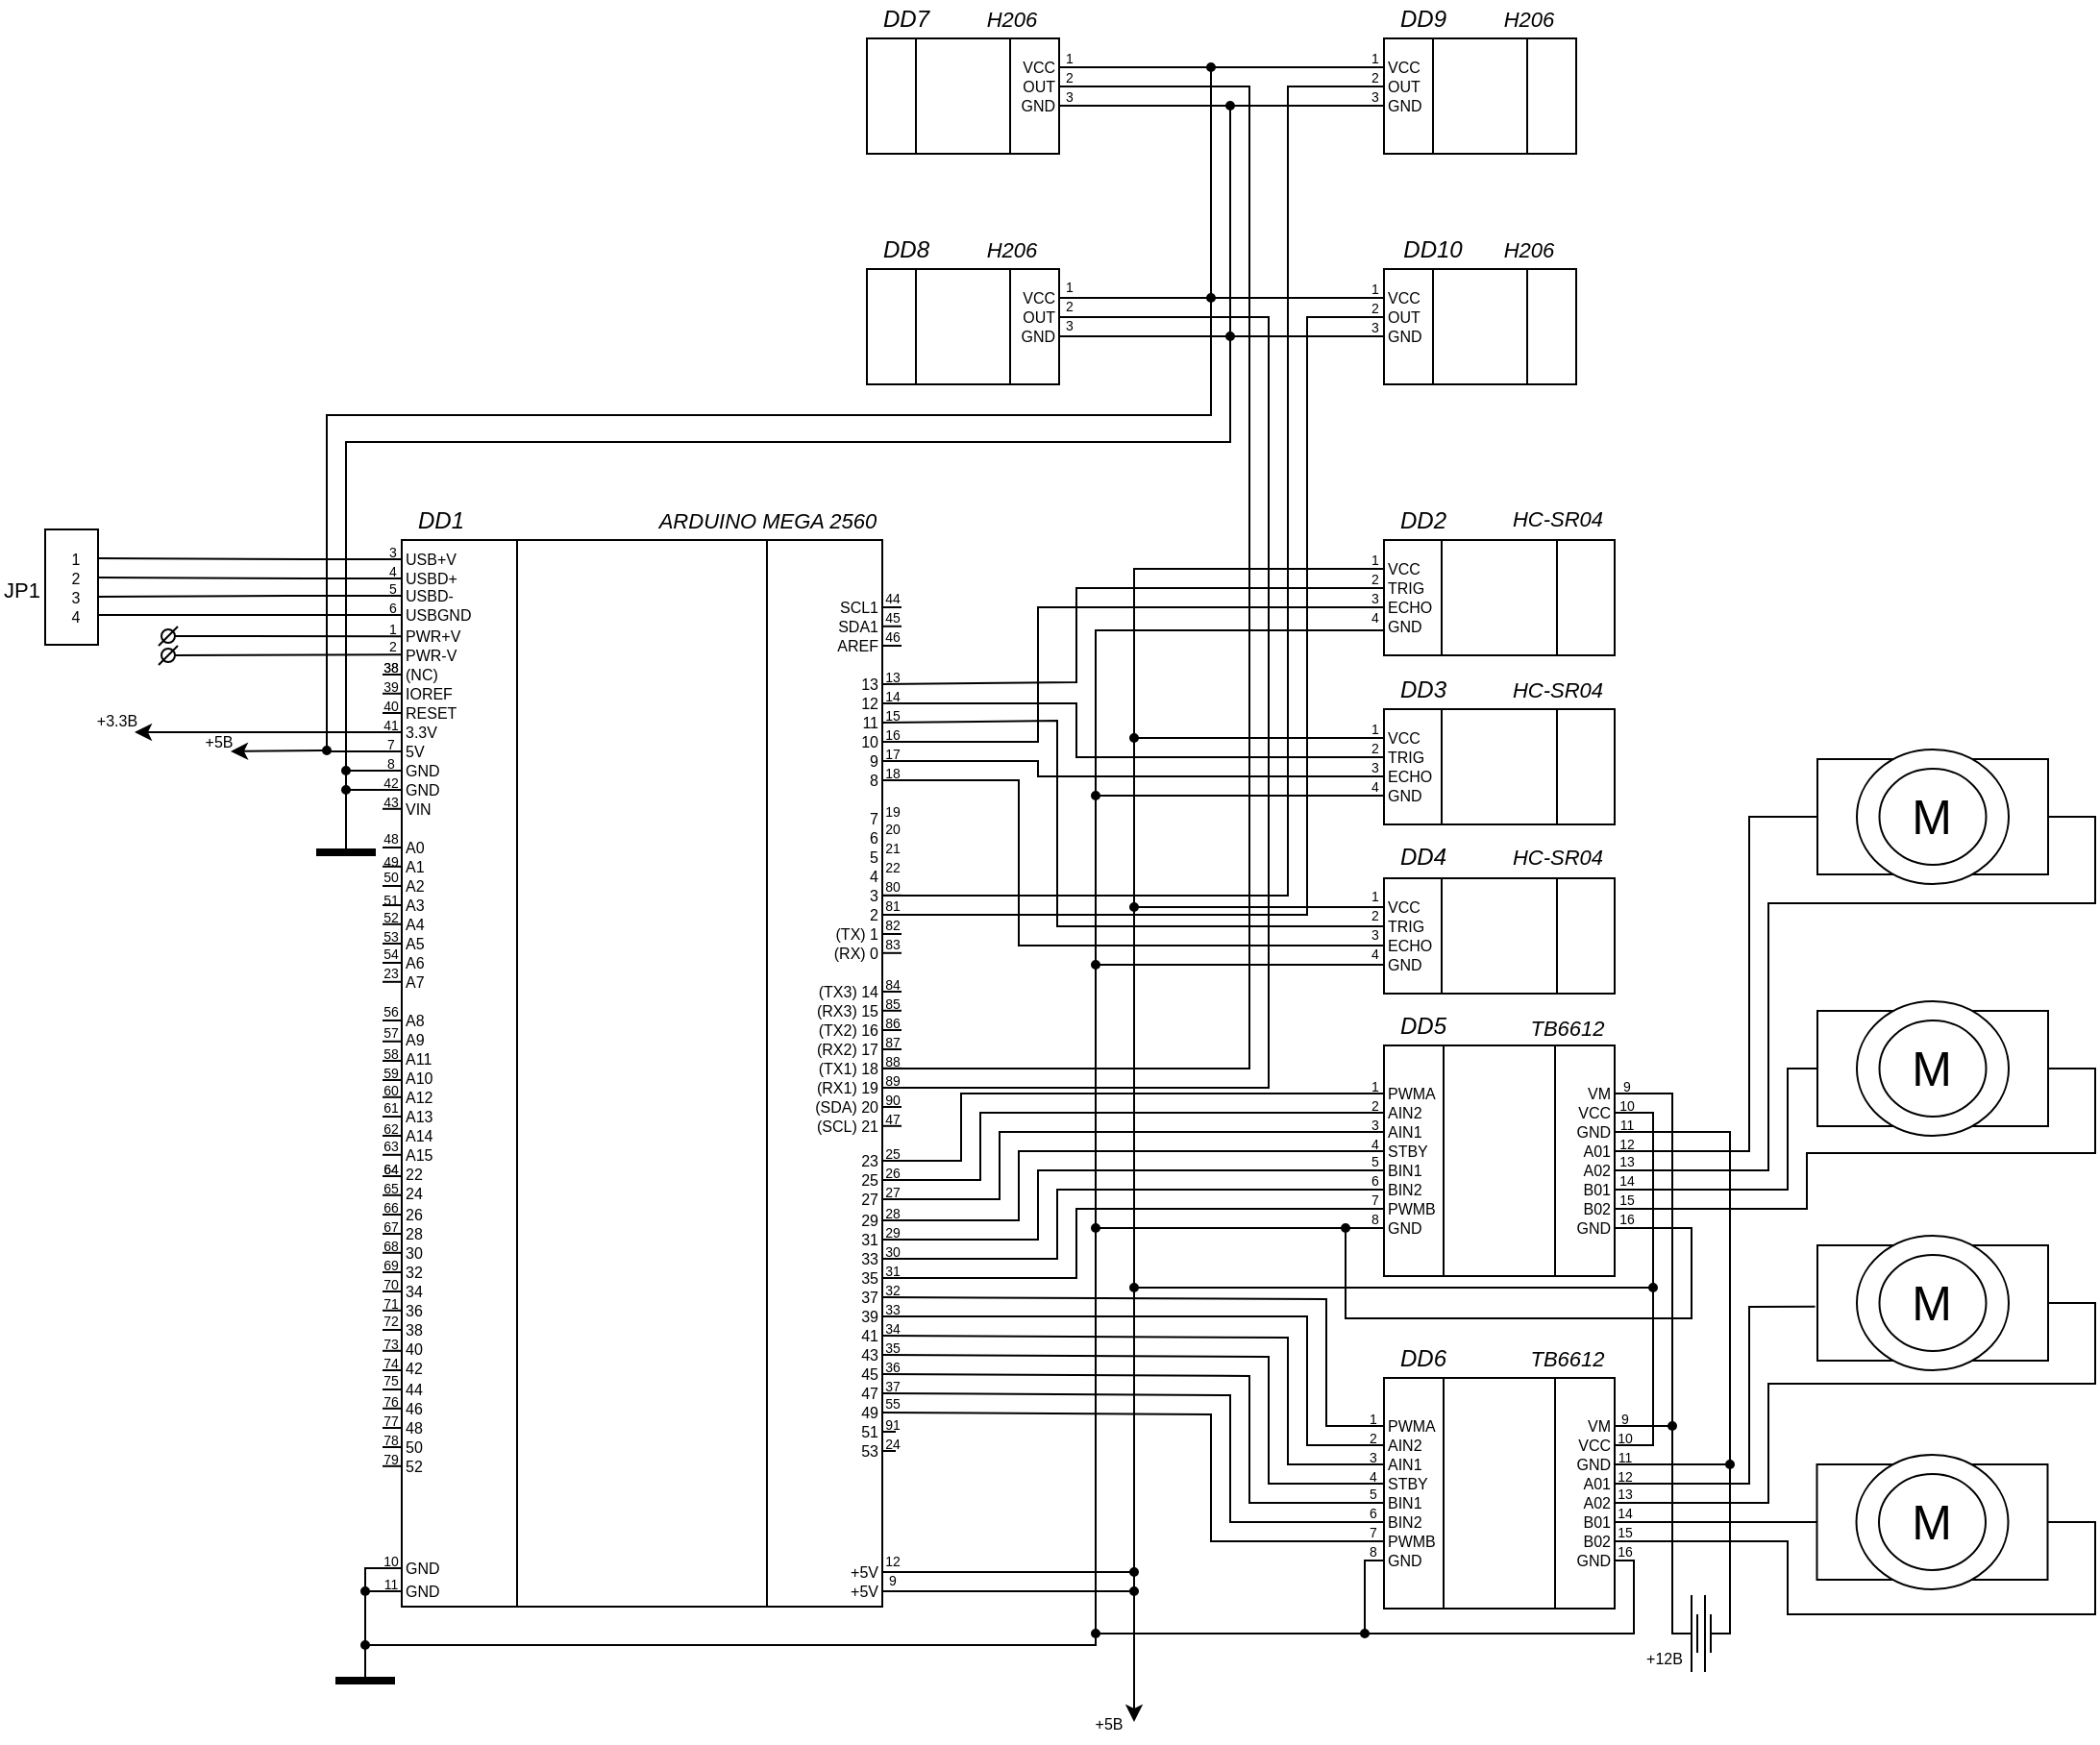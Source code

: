 <mxfile version="20.0.1" type="github">
  <diagram id="OKJBBSTHWLwM666B0Pqj" name="Page-1">
    <mxGraphModel dx="981" dy="548" grid="1" gridSize="10" guides="1" tooltips="1" connect="1" arrows="1" fold="1" page="1" pageScale="1" pageWidth="827" pageHeight="1169" math="0" shadow="0">
      <root>
        <mxCell id="0" />
        <mxCell id="1" parent="0" />
        <mxCell id="tHKBDyenzgohp8NIYTpj-111" value="" style="rounded=0;whiteSpace=wrap;html=1;fontSize=25;strokeWidth=1;fillColor=#FFFFFF;" parent="1" vertex="1">
          <mxGeometry x="1181.5" y="530" width="120" height="60" as="geometry" />
        </mxCell>
        <mxCell id="zlBBdxe0bt9fsabpmSAy-1" value="" style="rounded=0;whiteSpace=wrap;html=1;labelBackgroundColor=none;" parent="1" vertex="1">
          <mxGeometry x="445" y="416" width="250" height="555" as="geometry" />
        </mxCell>
        <mxCell id="zlBBdxe0bt9fsabpmSAy-2" value="ARDUINO MEGA 2560" style="text;html=1;strokeColor=none;fillColor=none;align=center;verticalAlign=middle;whiteSpace=wrap;rounded=0;fontSize=11;fontStyle=2;labelBackgroundColor=none;" parent="1" vertex="1">
          <mxGeometry x="567.5" y="391" width="135" height="30" as="geometry" />
        </mxCell>
        <mxCell id="zlBBdxe0bt9fsabpmSAy-3" value="SCL1" style="text;html=1;strokeColor=none;fillColor=none;align=right;verticalAlign=middle;whiteSpace=wrap;rounded=0;rotation=0;fontSize=8;labelBackgroundColor=none;" parent="1" vertex="1">
          <mxGeometry x="645" y="446" width="50" height="10" as="geometry" />
        </mxCell>
        <mxCell id="zlBBdxe0bt9fsabpmSAy-4" value="SDA1" style="text;html=1;strokeColor=none;fillColor=none;align=right;verticalAlign=middle;whiteSpace=wrap;rounded=0;rotation=0;fontSize=8;labelBackgroundColor=none;" parent="1" vertex="1">
          <mxGeometry x="645" y="456" width="50" height="10" as="geometry" />
        </mxCell>
        <mxCell id="zlBBdxe0bt9fsabpmSAy-5" value="AREF" style="text;html=1;strokeColor=none;fillColor=none;align=right;verticalAlign=middle;whiteSpace=wrap;rounded=0;rotation=0;fontSize=8;labelBackgroundColor=none;" parent="1" vertex="1">
          <mxGeometry x="645" y="466" width="50" height="10" as="geometry" />
        </mxCell>
        <mxCell id="zlBBdxe0bt9fsabpmSAy-20" value="7" style="text;html=1;strokeColor=none;fillColor=none;align=right;verticalAlign=middle;whiteSpace=wrap;rounded=0;rotation=0;fontSize=8;labelBackgroundColor=none;" parent="1" vertex="1">
          <mxGeometry x="645" y="556" width="50" height="10" as="geometry" />
        </mxCell>
        <mxCell id="zlBBdxe0bt9fsabpmSAy-21" value="6" style="text;html=1;strokeColor=none;fillColor=none;align=right;verticalAlign=middle;whiteSpace=wrap;rounded=0;rotation=0;fontSize=8;labelBackgroundColor=none;" parent="1" vertex="1">
          <mxGeometry x="645" y="566" width="50" height="10" as="geometry" />
        </mxCell>
        <mxCell id="zlBBdxe0bt9fsabpmSAy-22" value="5" style="text;html=1;strokeColor=none;fillColor=none;align=right;verticalAlign=middle;whiteSpace=wrap;rounded=0;rotation=0;fontSize=8;labelBackgroundColor=none;" parent="1" vertex="1">
          <mxGeometry x="645" y="576" width="50" height="10" as="geometry" />
        </mxCell>
        <mxCell id="zlBBdxe0bt9fsabpmSAy-23" value="4" style="text;html=1;strokeColor=none;fillColor=none;align=right;verticalAlign=middle;whiteSpace=wrap;rounded=0;rotation=0;fontSize=8;labelBackgroundColor=none;" parent="1" vertex="1">
          <mxGeometry x="645" y="586" width="50" height="10" as="geometry" />
        </mxCell>
        <mxCell id="zlBBdxe0bt9fsabpmSAy-24" value="3" style="text;html=1;strokeColor=none;fillColor=none;align=right;verticalAlign=middle;whiteSpace=wrap;rounded=0;rotation=0;fontSize=8;labelBackgroundColor=none;" parent="1" vertex="1">
          <mxGeometry x="645" y="596" width="50" height="10" as="geometry" />
        </mxCell>
        <mxCell id="zlBBdxe0bt9fsabpmSAy-25" value="2" style="text;html=1;strokeColor=none;fillColor=none;align=right;verticalAlign=middle;whiteSpace=wrap;rounded=0;rotation=0;fontSize=8;labelBackgroundColor=none;" parent="1" vertex="1">
          <mxGeometry x="645" y="606" width="50" height="10" as="geometry" />
        </mxCell>
        <mxCell id="zlBBdxe0bt9fsabpmSAy-26" value="&amp;nbsp;(TX) 1" style="text;html=1;strokeColor=none;fillColor=none;align=right;verticalAlign=middle;whiteSpace=wrap;rounded=0;rotation=0;fontSize=8;labelBackgroundColor=none;" parent="1" vertex="1">
          <mxGeometry x="645" y="616" width="50" height="10" as="geometry" />
        </mxCell>
        <mxCell id="zlBBdxe0bt9fsabpmSAy-27" value="(RX) 0" style="text;html=1;strokeColor=none;fillColor=none;align=right;verticalAlign=middle;whiteSpace=wrap;rounded=0;rotation=0;fontSize=8;labelBackgroundColor=none;" parent="1" vertex="1">
          <mxGeometry x="645" y="626" width="50" height="10" as="geometry" />
        </mxCell>
        <mxCell id="zlBBdxe0bt9fsabpmSAy-28" value="13" style="text;html=1;strokeColor=none;fillColor=none;align=right;verticalAlign=middle;whiteSpace=wrap;rounded=0;rotation=0;fontSize=8;labelBackgroundColor=none;" parent="1" vertex="1">
          <mxGeometry x="645" y="486" width="50" height="10" as="geometry" />
        </mxCell>
        <mxCell id="zlBBdxe0bt9fsabpmSAy-29" value="12" style="text;html=1;strokeColor=none;fillColor=none;align=right;verticalAlign=middle;whiteSpace=wrap;rounded=0;rotation=0;fontSize=8;labelBackgroundColor=none;" parent="1" vertex="1">
          <mxGeometry x="645" y="496" width="50" height="10" as="geometry" />
        </mxCell>
        <mxCell id="zlBBdxe0bt9fsabpmSAy-30" value="11" style="text;html=1;strokeColor=none;fillColor=none;align=right;verticalAlign=middle;whiteSpace=wrap;rounded=0;rotation=0;fontSize=8;labelBackgroundColor=none;" parent="1" vertex="1">
          <mxGeometry x="645" y="506" width="50" height="10" as="geometry" />
        </mxCell>
        <mxCell id="zlBBdxe0bt9fsabpmSAy-31" value="10" style="text;html=1;strokeColor=none;fillColor=none;align=right;verticalAlign=middle;whiteSpace=wrap;rounded=0;rotation=0;fontSize=8;labelBackgroundColor=none;" parent="1" vertex="1">
          <mxGeometry x="645" y="516" width="50" height="10" as="geometry" />
        </mxCell>
        <mxCell id="zlBBdxe0bt9fsabpmSAy-32" value="9" style="text;html=1;strokeColor=none;fillColor=none;align=right;verticalAlign=middle;whiteSpace=wrap;rounded=0;rotation=0;fontSize=8;labelBackgroundColor=none;" parent="1" vertex="1">
          <mxGeometry x="645" y="526" width="50" height="10" as="geometry" />
        </mxCell>
        <mxCell id="zlBBdxe0bt9fsabpmSAy-33" value="8" style="text;html=1;strokeColor=none;fillColor=none;align=right;verticalAlign=middle;whiteSpace=wrap;rounded=0;rotation=0;fontSize=8;labelBackgroundColor=none;" parent="1" vertex="1">
          <mxGeometry x="645" y="536" width="50" height="10" as="geometry" />
        </mxCell>
        <mxCell id="zlBBdxe0bt9fsabpmSAy-34" value="&amp;nbsp;(TX3) 14" style="text;html=1;strokeColor=none;fillColor=none;align=right;verticalAlign=middle;whiteSpace=wrap;rounded=0;rotation=0;fontSize=8;labelBackgroundColor=none;" parent="1" vertex="1">
          <mxGeometry x="645" y="646" width="50" height="10" as="geometry" />
        </mxCell>
        <mxCell id="zlBBdxe0bt9fsabpmSAy-35" value="(RX3) 15" style="text;html=1;strokeColor=none;fillColor=none;align=right;verticalAlign=middle;whiteSpace=wrap;rounded=0;rotation=0;fontSize=8;labelBackgroundColor=none;" parent="1" vertex="1">
          <mxGeometry x="645" y="656" width="50" height="10" as="geometry" />
        </mxCell>
        <mxCell id="zlBBdxe0bt9fsabpmSAy-36" value="&amp;nbsp;(TX2) 16" style="text;html=1;strokeColor=none;fillColor=none;align=right;verticalAlign=middle;whiteSpace=wrap;rounded=0;rotation=0;fontSize=8;labelBackgroundColor=none;" parent="1" vertex="1">
          <mxGeometry x="645" y="666" width="50" height="10" as="geometry" />
        </mxCell>
        <mxCell id="zlBBdxe0bt9fsabpmSAy-37" value="(RX2) 17" style="text;html=1;strokeColor=none;fillColor=none;align=right;verticalAlign=middle;whiteSpace=wrap;rounded=0;rotation=0;fontSize=8;labelBackgroundColor=none;" parent="1" vertex="1">
          <mxGeometry x="645" y="676" width="50" height="10" as="geometry" />
        </mxCell>
        <mxCell id="zlBBdxe0bt9fsabpmSAy-38" value="(TX1) 18" style="text;html=1;strokeColor=none;fillColor=none;align=right;verticalAlign=middle;whiteSpace=wrap;rounded=0;rotation=0;fontSize=8;labelBackgroundColor=none;" parent="1" vertex="1">
          <mxGeometry x="645" y="686" width="50" height="10" as="geometry" />
        </mxCell>
        <mxCell id="zlBBdxe0bt9fsabpmSAy-39" value="(RX1) 19" style="text;html=1;strokeColor=none;fillColor=none;align=right;verticalAlign=middle;whiteSpace=wrap;rounded=0;rotation=0;fontSize=8;labelBackgroundColor=none;" parent="1" vertex="1">
          <mxGeometry x="645" y="696" width="50" height="10" as="geometry" />
        </mxCell>
        <mxCell id="zlBBdxe0bt9fsabpmSAy-40" value="(SDA) 20" style="text;html=1;strokeColor=none;fillColor=none;align=right;verticalAlign=middle;whiteSpace=wrap;rounded=0;rotation=0;fontSize=8;labelBackgroundColor=none;" parent="1" vertex="1">
          <mxGeometry x="645" y="706" width="50" height="10" as="geometry" />
        </mxCell>
        <mxCell id="zlBBdxe0bt9fsabpmSAy-41" value="(SCL) 21" style="text;html=1;strokeColor=none;fillColor=none;align=right;verticalAlign=middle;whiteSpace=wrap;rounded=0;rotation=0;fontSize=8;labelBackgroundColor=none;" parent="1" vertex="1">
          <mxGeometry x="645" y="716" width="50" height="10" as="geometry" />
        </mxCell>
        <mxCell id="zlBBdxe0bt9fsabpmSAy-48" value="" style="endArrow=none;html=1;rounded=0;fontSize=8;entryX=1;entryY=0.5;entryDx=0;entryDy=0;labelBackgroundColor=none;" parent="1" target="zlBBdxe0bt9fsabpmSAy-3" edge="1">
          <mxGeometry width="50" height="50" relative="1" as="geometry">
            <mxPoint x="705" y="451" as="sourcePoint" />
            <mxPoint x="665" y="496" as="targetPoint" />
          </mxGeometry>
        </mxCell>
        <mxCell id="zlBBdxe0bt9fsabpmSAy-49" value="" style="endArrow=none;html=1;rounded=0;fontSize=8;entryX=1;entryY=0.5;entryDx=0;entryDy=0;labelBackgroundColor=none;" parent="1" edge="1">
          <mxGeometry width="50" height="50" relative="1" as="geometry">
            <mxPoint x="705" y="460.9" as="sourcePoint" />
            <mxPoint x="695" y="460.9" as="targetPoint" />
          </mxGeometry>
        </mxCell>
        <mxCell id="zlBBdxe0bt9fsabpmSAy-50" value="" style="endArrow=none;html=1;rounded=0;fontSize=8;entryX=1;entryY=0.5;entryDx=0;entryDy=0;labelBackgroundColor=none;" parent="1" target="zlBBdxe0bt9fsabpmSAy-5" edge="1">
          <mxGeometry width="50" height="50" relative="1" as="geometry">
            <mxPoint x="705" y="471" as="sourcePoint" />
            <mxPoint x="715" y="471" as="targetPoint" />
          </mxGeometry>
        </mxCell>
        <mxCell id="zlBBdxe0bt9fsabpmSAy-61" value="" style="endArrow=none;html=1;rounded=0;fontSize=8;entryX=1;entryY=0.5;entryDx=0;entryDy=0;labelBackgroundColor=none;" parent="1" edge="1">
          <mxGeometry width="50" height="50" relative="1" as="geometry">
            <mxPoint x="705" y="600.9" as="sourcePoint" />
            <mxPoint x="695" y="600.9" as="targetPoint" />
          </mxGeometry>
        </mxCell>
        <mxCell id="zlBBdxe0bt9fsabpmSAy-62" value="" style="endArrow=none;html=1;rounded=0;fontSize=8;entryX=1;entryY=0.5;entryDx=0;entryDy=0;labelBackgroundColor=none;" parent="1" edge="1">
          <mxGeometry width="50" height="50" relative="1" as="geometry">
            <mxPoint x="705" y="611" as="sourcePoint" />
            <mxPoint x="695" y="611" as="targetPoint" />
          </mxGeometry>
        </mxCell>
        <mxCell id="zlBBdxe0bt9fsabpmSAy-63" value="" style="endArrow=none;html=1;rounded=0;fontSize=8;entryX=1;entryY=0.5;entryDx=0;entryDy=0;labelBackgroundColor=none;" parent="1" edge="1">
          <mxGeometry width="50" height="50" relative="1" as="geometry">
            <mxPoint x="705" y="621" as="sourcePoint" />
            <mxPoint x="695" y="621" as="targetPoint" />
          </mxGeometry>
        </mxCell>
        <mxCell id="zlBBdxe0bt9fsabpmSAy-64" value="" style="endArrow=none;html=1;rounded=0;fontSize=8;entryX=1;entryY=0.5;entryDx=0;entryDy=0;labelBackgroundColor=none;" parent="1" edge="1">
          <mxGeometry width="50" height="50" relative="1" as="geometry">
            <mxPoint x="705" y="630.9" as="sourcePoint" />
            <mxPoint x="695" y="630.9" as="targetPoint" />
          </mxGeometry>
        </mxCell>
        <mxCell id="zlBBdxe0bt9fsabpmSAy-69" value="" style="endArrow=none;html=1;rounded=0;fontSize=8;entryX=1;entryY=0.5;entryDx=0;entryDy=0;labelBackgroundColor=none;" parent="1" edge="1">
          <mxGeometry width="50" height="50" relative="1" as="geometry">
            <mxPoint x="705" y="651" as="sourcePoint" />
            <mxPoint x="695" y="651" as="targetPoint" />
          </mxGeometry>
        </mxCell>
        <mxCell id="zlBBdxe0bt9fsabpmSAy-70" value="" style="endArrow=none;html=1;rounded=0;fontSize=8;entryX=1;entryY=0.5;entryDx=0;entryDy=0;labelBackgroundColor=none;" parent="1" edge="1">
          <mxGeometry width="50" height="50" relative="1" as="geometry">
            <mxPoint x="705" y="660.9" as="sourcePoint" />
            <mxPoint x="695" y="660.9" as="targetPoint" />
          </mxGeometry>
        </mxCell>
        <mxCell id="zlBBdxe0bt9fsabpmSAy-71" value="" style="endArrow=none;html=1;rounded=0;fontSize=8;entryX=1;entryY=0.5;entryDx=0;entryDy=0;labelBackgroundColor=none;" parent="1" edge="1">
          <mxGeometry width="50" height="50" relative="1" as="geometry">
            <mxPoint x="705" y="671" as="sourcePoint" />
            <mxPoint x="695" y="671" as="targetPoint" />
          </mxGeometry>
        </mxCell>
        <mxCell id="zlBBdxe0bt9fsabpmSAy-72" value="" style="endArrow=none;html=1;rounded=0;fontSize=8;entryX=1;entryY=0.5;entryDx=0;entryDy=0;labelBackgroundColor=none;" parent="1" edge="1">
          <mxGeometry width="50" height="50" relative="1" as="geometry">
            <mxPoint x="705" y="681" as="sourcePoint" />
            <mxPoint x="695" y="681" as="targetPoint" />
          </mxGeometry>
        </mxCell>
        <mxCell id="zlBBdxe0bt9fsabpmSAy-73" value="" style="endArrow=none;html=1;rounded=0;fontSize=8;entryX=1;entryY=0.5;entryDx=0;entryDy=0;labelBackgroundColor=none;" parent="1" edge="1">
          <mxGeometry width="50" height="50" relative="1" as="geometry">
            <mxPoint x="705" y="690.9" as="sourcePoint" />
            <mxPoint x="695" y="690.9" as="targetPoint" />
          </mxGeometry>
        </mxCell>
        <mxCell id="zlBBdxe0bt9fsabpmSAy-74" value="" style="endArrow=none;html=1;rounded=0;fontSize=8;entryX=1;entryY=0.5;entryDx=0;entryDy=0;labelBackgroundColor=none;" parent="1" edge="1">
          <mxGeometry width="50" height="50" relative="1" as="geometry">
            <mxPoint x="705" y="701" as="sourcePoint" />
            <mxPoint x="695" y="701" as="targetPoint" />
          </mxGeometry>
        </mxCell>
        <mxCell id="zlBBdxe0bt9fsabpmSAy-75" value="" style="endArrow=none;html=1;rounded=0;fontSize=8;entryX=1;entryY=0.5;entryDx=0;entryDy=0;labelBackgroundColor=none;" parent="1" edge="1">
          <mxGeometry width="50" height="50" relative="1" as="geometry">
            <mxPoint x="705" y="711" as="sourcePoint" />
            <mxPoint x="695" y="711" as="targetPoint" />
          </mxGeometry>
        </mxCell>
        <mxCell id="zlBBdxe0bt9fsabpmSAy-76" value="" style="endArrow=none;html=1;rounded=0;fontSize=8;entryX=1;entryY=0.5;entryDx=0;entryDy=0;labelBackgroundColor=none;" parent="1" edge="1">
          <mxGeometry width="50" height="50" relative="1" as="geometry">
            <mxPoint x="705" y="720.9" as="sourcePoint" />
            <mxPoint x="695" y="720.9" as="targetPoint" />
          </mxGeometry>
        </mxCell>
        <mxCell id="zlBBdxe0bt9fsabpmSAy-77" value="A0" style="text;html=1;strokeColor=none;fillColor=none;align=left;verticalAlign=middle;whiteSpace=wrap;rounded=0;rotation=0;fontSize=8;labelBackgroundColor=none;" parent="1" vertex="1">
          <mxGeometry x="445" y="571" width="50" height="10" as="geometry" />
        </mxCell>
        <mxCell id="zlBBdxe0bt9fsabpmSAy-78" value="A1" style="text;html=1;strokeColor=none;fillColor=none;align=left;verticalAlign=middle;whiteSpace=wrap;rounded=0;rotation=0;fontSize=8;labelBackgroundColor=none;" parent="1" vertex="1">
          <mxGeometry x="445" y="581" width="50" height="10" as="geometry" />
        </mxCell>
        <mxCell id="zlBBdxe0bt9fsabpmSAy-79" value="A2" style="text;html=1;strokeColor=none;fillColor=none;align=left;verticalAlign=middle;whiteSpace=wrap;rounded=0;rotation=0;fontSize=8;labelBackgroundColor=none;" parent="1" vertex="1">
          <mxGeometry x="445" y="591" width="50" height="10" as="geometry" />
        </mxCell>
        <mxCell id="zlBBdxe0bt9fsabpmSAy-80" value="A3" style="text;html=1;strokeColor=none;fillColor=none;align=left;verticalAlign=middle;whiteSpace=wrap;rounded=0;rotation=0;fontSize=8;labelBackgroundColor=none;" parent="1" vertex="1">
          <mxGeometry x="445" y="601" width="50" height="10" as="geometry" />
        </mxCell>
        <mxCell id="zlBBdxe0bt9fsabpmSAy-93" value="A4" style="text;html=1;strokeColor=none;fillColor=none;align=left;verticalAlign=middle;whiteSpace=wrap;rounded=0;rotation=0;fontSize=8;labelBackgroundColor=none;" parent="1" vertex="1">
          <mxGeometry x="445" y="611" width="50" height="10" as="geometry" />
        </mxCell>
        <mxCell id="zlBBdxe0bt9fsabpmSAy-94" value="A5" style="text;html=1;strokeColor=none;fillColor=none;align=left;verticalAlign=middle;whiteSpace=wrap;rounded=0;rotation=0;fontSize=8;labelBackgroundColor=none;" parent="1" vertex="1">
          <mxGeometry x="445" y="621" width="50" height="10" as="geometry" />
        </mxCell>
        <mxCell id="zlBBdxe0bt9fsabpmSAy-95" value="A6" style="text;html=1;strokeColor=none;fillColor=none;align=left;verticalAlign=middle;whiteSpace=wrap;rounded=0;rotation=0;fontSize=8;labelBackgroundColor=none;" parent="1" vertex="1">
          <mxGeometry x="445" y="631" width="50" height="10" as="geometry" />
        </mxCell>
        <mxCell id="zlBBdxe0bt9fsabpmSAy-96" value="A7" style="text;html=1;strokeColor=none;fillColor=none;align=left;verticalAlign=middle;whiteSpace=wrap;rounded=0;rotation=0;fontSize=8;labelBackgroundColor=none;" parent="1" vertex="1">
          <mxGeometry x="445" y="641" width="50" height="10" as="geometry" />
        </mxCell>
        <mxCell id="zlBBdxe0bt9fsabpmSAy-97" value="" style="endArrow=none;html=1;rounded=0;fontSize=8;entryX=1;entryY=0.5;entryDx=0;entryDy=0;align=left;labelBackgroundColor=none;" parent="1" edge="1">
          <mxGeometry width="50" height="50" relative="1" as="geometry">
            <mxPoint x="445" y="576" as="sourcePoint" />
            <mxPoint x="435" y="576" as="targetPoint" />
          </mxGeometry>
        </mxCell>
        <mxCell id="zlBBdxe0bt9fsabpmSAy-98" value="" style="endArrow=none;html=1;rounded=0;fontSize=8;entryX=1;entryY=0.5;entryDx=0;entryDy=0;align=left;labelBackgroundColor=none;" parent="1" edge="1">
          <mxGeometry width="50" height="50" relative="1" as="geometry">
            <mxPoint x="445" y="585.9" as="sourcePoint" />
            <mxPoint x="435" y="585.9" as="targetPoint" />
          </mxGeometry>
        </mxCell>
        <mxCell id="zlBBdxe0bt9fsabpmSAy-99" value="" style="endArrow=none;html=1;rounded=0;fontSize=8;entryX=1;entryY=0.5;entryDx=0;entryDy=0;align=left;labelBackgroundColor=none;" parent="1" edge="1">
          <mxGeometry width="50" height="50" relative="1" as="geometry">
            <mxPoint x="445" y="596" as="sourcePoint" />
            <mxPoint x="435" y="596" as="targetPoint" />
          </mxGeometry>
        </mxCell>
        <mxCell id="zlBBdxe0bt9fsabpmSAy-100" value="" style="endArrow=none;html=1;rounded=0;fontSize=8;entryX=1;entryY=0.5;entryDx=0;entryDy=0;align=left;labelBackgroundColor=none;" parent="1" edge="1">
          <mxGeometry width="50" height="50" relative="1" as="geometry">
            <mxPoint x="445" y="606" as="sourcePoint" />
            <mxPoint x="435" y="606" as="targetPoint" />
          </mxGeometry>
        </mxCell>
        <mxCell id="zlBBdxe0bt9fsabpmSAy-101" value="" style="endArrow=none;html=1;rounded=0;fontSize=8;entryX=1;entryY=0.5;entryDx=0;entryDy=0;align=left;labelBackgroundColor=none;" parent="1" edge="1">
          <mxGeometry width="50" height="50" relative="1" as="geometry">
            <mxPoint x="445" y="615.9" as="sourcePoint" />
            <mxPoint x="435" y="615.9" as="targetPoint" />
          </mxGeometry>
        </mxCell>
        <mxCell id="zlBBdxe0bt9fsabpmSAy-102" value="" style="endArrow=none;html=1;rounded=0;fontSize=8;entryX=1;entryY=0.5;entryDx=0;entryDy=0;align=left;labelBackgroundColor=none;" parent="1" edge="1">
          <mxGeometry width="50" height="50" relative="1" as="geometry">
            <mxPoint x="445" y="626" as="sourcePoint" />
            <mxPoint x="435" y="626" as="targetPoint" />
          </mxGeometry>
        </mxCell>
        <mxCell id="zlBBdxe0bt9fsabpmSAy-103" value="" style="endArrow=none;html=1;rounded=0;fontSize=8;entryX=1;entryY=0.5;entryDx=0;entryDy=0;align=left;labelBackgroundColor=none;" parent="1" edge="1">
          <mxGeometry width="50" height="50" relative="1" as="geometry">
            <mxPoint x="445" y="636" as="sourcePoint" />
            <mxPoint x="435" y="636" as="targetPoint" />
          </mxGeometry>
        </mxCell>
        <mxCell id="zlBBdxe0bt9fsabpmSAy-104" value="" style="endArrow=none;html=1;rounded=0;fontSize=8;entryX=1;entryY=0.5;entryDx=0;entryDy=0;align=left;labelBackgroundColor=none;" parent="1" edge="1">
          <mxGeometry width="50" height="50" relative="1" as="geometry">
            <mxPoint x="445" y="645.9" as="sourcePoint" />
            <mxPoint x="435" y="645.9" as="targetPoint" />
          </mxGeometry>
        </mxCell>
        <mxCell id="zlBBdxe0bt9fsabpmSAy-105" value="A8" style="text;html=1;strokeColor=none;fillColor=none;align=left;verticalAlign=middle;whiteSpace=wrap;rounded=0;rotation=0;fontSize=8;labelBackgroundColor=none;" parent="1" vertex="1">
          <mxGeometry x="445" y="661" width="50" height="10" as="geometry" />
        </mxCell>
        <mxCell id="zlBBdxe0bt9fsabpmSAy-106" value="A9" style="text;html=1;strokeColor=none;fillColor=none;align=left;verticalAlign=middle;whiteSpace=wrap;rounded=0;rotation=0;fontSize=8;labelBackgroundColor=none;" parent="1" vertex="1">
          <mxGeometry x="445" y="671" width="50" height="10" as="geometry" />
        </mxCell>
        <mxCell id="zlBBdxe0bt9fsabpmSAy-107" value="A11" style="text;html=1;strokeColor=none;fillColor=none;align=left;verticalAlign=middle;whiteSpace=wrap;rounded=0;rotation=0;fontSize=8;labelBackgroundColor=none;" parent="1" vertex="1">
          <mxGeometry x="445" y="681" width="50" height="10" as="geometry" />
        </mxCell>
        <mxCell id="zlBBdxe0bt9fsabpmSAy-108" value="A10" style="text;html=1;strokeColor=none;fillColor=none;align=left;verticalAlign=middle;whiteSpace=wrap;rounded=0;rotation=0;fontSize=8;labelBackgroundColor=none;" parent="1" vertex="1">
          <mxGeometry x="445" y="691" width="50" height="10" as="geometry" />
        </mxCell>
        <mxCell id="zlBBdxe0bt9fsabpmSAy-109" value="A12" style="text;html=1;strokeColor=none;fillColor=none;align=left;verticalAlign=middle;whiteSpace=wrap;rounded=0;rotation=0;fontSize=8;labelBackgroundColor=none;" parent="1" vertex="1">
          <mxGeometry x="445" y="701" width="50" height="10" as="geometry" />
        </mxCell>
        <mxCell id="zlBBdxe0bt9fsabpmSAy-110" value="A13" style="text;html=1;strokeColor=none;fillColor=none;align=left;verticalAlign=middle;whiteSpace=wrap;rounded=0;rotation=0;fontSize=8;labelBackgroundColor=none;" parent="1" vertex="1">
          <mxGeometry x="445" y="711" width="50" height="10" as="geometry" />
        </mxCell>
        <mxCell id="zlBBdxe0bt9fsabpmSAy-111" value="A14" style="text;html=1;strokeColor=none;fillColor=none;align=left;verticalAlign=middle;whiteSpace=wrap;rounded=0;rotation=0;fontSize=8;labelBackgroundColor=none;" parent="1" vertex="1">
          <mxGeometry x="445" y="721" width="50" height="10" as="geometry" />
        </mxCell>
        <mxCell id="zlBBdxe0bt9fsabpmSAy-112" value="A15" style="text;html=1;strokeColor=none;fillColor=none;align=left;verticalAlign=middle;whiteSpace=wrap;rounded=0;rotation=0;fontSize=8;labelBackgroundColor=none;" parent="1" vertex="1">
          <mxGeometry x="445" y="731" width="50" height="10" as="geometry" />
        </mxCell>
        <mxCell id="zlBBdxe0bt9fsabpmSAy-113" value="" style="endArrow=none;html=1;rounded=0;fontSize=8;entryX=1;entryY=0.5;entryDx=0;entryDy=0;align=left;labelBackgroundColor=none;" parent="1" edge="1">
          <mxGeometry width="50" height="50" relative="1" as="geometry">
            <mxPoint x="445" y="666" as="sourcePoint" />
            <mxPoint x="435" y="666" as="targetPoint" />
          </mxGeometry>
        </mxCell>
        <mxCell id="zlBBdxe0bt9fsabpmSAy-114" value="" style="endArrow=none;html=1;rounded=0;fontSize=8;entryX=1;entryY=0.5;entryDx=0;entryDy=0;align=left;labelBackgroundColor=none;" parent="1" edge="1">
          <mxGeometry width="50" height="50" relative="1" as="geometry">
            <mxPoint x="445" y="676.9" as="sourcePoint" />
            <mxPoint x="435" y="676.9" as="targetPoint" />
          </mxGeometry>
        </mxCell>
        <mxCell id="zlBBdxe0bt9fsabpmSAy-115" value="" style="endArrow=none;html=1;rounded=0;fontSize=8;entryX=1;entryY=0.5;entryDx=0;entryDy=0;align=left;labelBackgroundColor=none;" parent="1" edge="1">
          <mxGeometry width="50" height="50" relative="1" as="geometry">
            <mxPoint x="445" y="687" as="sourcePoint" />
            <mxPoint x="435" y="687" as="targetPoint" />
          </mxGeometry>
        </mxCell>
        <mxCell id="zlBBdxe0bt9fsabpmSAy-116" value="" style="endArrow=none;html=1;rounded=0;fontSize=8;entryX=1;entryY=0.5;entryDx=0;entryDy=0;align=left;labelBackgroundColor=none;" parent="1" edge="1">
          <mxGeometry width="50" height="50" relative="1" as="geometry">
            <mxPoint x="445" y="697" as="sourcePoint" />
            <mxPoint x="435" y="697" as="targetPoint" />
          </mxGeometry>
        </mxCell>
        <mxCell id="zlBBdxe0bt9fsabpmSAy-117" value="" style="endArrow=none;html=1;rounded=0;fontSize=8;entryX=1;entryY=0.5;entryDx=0;entryDy=0;align=left;labelBackgroundColor=none;" parent="1" edge="1">
          <mxGeometry width="50" height="50" relative="1" as="geometry">
            <mxPoint x="445" y="705.9" as="sourcePoint" />
            <mxPoint x="435" y="705.9" as="targetPoint" />
          </mxGeometry>
        </mxCell>
        <mxCell id="zlBBdxe0bt9fsabpmSAy-118" value="" style="endArrow=none;html=1;rounded=0;fontSize=8;entryX=1;entryY=0.5;entryDx=0;entryDy=0;align=left;labelBackgroundColor=none;" parent="1" edge="1">
          <mxGeometry width="50" height="50" relative="1" as="geometry">
            <mxPoint x="445" y="716" as="sourcePoint" />
            <mxPoint x="435" y="716" as="targetPoint" />
          </mxGeometry>
        </mxCell>
        <mxCell id="zlBBdxe0bt9fsabpmSAy-119" value="" style="endArrow=none;html=1;rounded=0;fontSize=8;entryX=1;entryY=0.5;entryDx=0;entryDy=0;align=left;labelBackgroundColor=none;" parent="1" edge="1">
          <mxGeometry width="50" height="50" relative="1" as="geometry">
            <mxPoint x="445" y="726" as="sourcePoint" />
            <mxPoint x="435" y="726" as="targetPoint" />
          </mxGeometry>
        </mxCell>
        <mxCell id="zlBBdxe0bt9fsabpmSAy-120" value="" style="endArrow=none;html=1;rounded=0;fontSize=8;entryX=1;entryY=0.5;entryDx=0;entryDy=0;align=left;labelBackgroundColor=none;" parent="1" edge="1">
          <mxGeometry width="50" height="50" relative="1" as="geometry">
            <mxPoint x="445" y="735.9" as="sourcePoint" />
            <mxPoint x="435" y="735.9" as="targetPoint" />
          </mxGeometry>
        </mxCell>
        <mxCell id="zlBBdxe0bt9fsabpmSAy-123" value="USB+V" style="text;html=1;strokeColor=none;fillColor=none;align=left;verticalAlign=middle;whiteSpace=wrap;rounded=0;rotation=0;fontSize=8;labelBackgroundColor=none;" parent="1" vertex="1">
          <mxGeometry x="445" y="421" width="50" height="10" as="geometry" />
        </mxCell>
        <mxCell id="zlBBdxe0bt9fsabpmSAy-124" value="USBD+" style="text;html=1;strokeColor=none;fillColor=none;align=left;verticalAlign=middle;whiteSpace=wrap;rounded=0;rotation=0;fontSize=8;labelBackgroundColor=none;" parent="1" vertex="1">
          <mxGeometry x="445" y="431" width="50" height="10" as="geometry" />
        </mxCell>
        <mxCell id="zlBBdxe0bt9fsabpmSAy-125" value="USBD-" style="text;html=1;strokeColor=none;fillColor=none;align=left;verticalAlign=middle;whiteSpace=wrap;rounded=0;rotation=0;fontSize=8;labelBackgroundColor=none;" parent="1" vertex="1">
          <mxGeometry x="445" y="440" width="50" height="10" as="geometry" />
        </mxCell>
        <mxCell id="zlBBdxe0bt9fsabpmSAy-126" value="USBGND" style="text;html=1;strokeColor=none;fillColor=none;align=left;verticalAlign=middle;whiteSpace=wrap;rounded=0;rotation=0;fontSize=8;labelBackgroundColor=none;" parent="1" vertex="1">
          <mxGeometry x="445" y="450" width="50" height="10" as="geometry" />
        </mxCell>
        <mxCell id="zlBBdxe0bt9fsabpmSAy-127" value="" style="endArrow=none;html=1;rounded=0;fontSize=8;entryX=0;entryY=0.5;entryDx=0;entryDy=0;exitX=1;exitY=0.5;exitDx=0;exitDy=0;" parent="1" source="tHKBDyenzgohp8NIYTpj-5" target="zlBBdxe0bt9fsabpmSAy-123" edge="1">
          <mxGeometry width="50" height="50" relative="1" as="geometry">
            <mxPoint x="585" y="405" as="sourcePoint" />
            <mxPoint x="669" y="416" as="targetPoint" />
            <Array as="points">
              <mxPoint x="396" y="426" />
            </Array>
          </mxGeometry>
        </mxCell>
        <mxCell id="zlBBdxe0bt9fsabpmSAy-128" value="" style="endArrow=none;html=1;rounded=0;fontSize=8;entryX=0;entryY=0.5;entryDx=0;entryDy=0;exitX=1;exitY=0.5;exitDx=0;exitDy=0;" parent="1" source="tHKBDyenzgohp8NIYTpj-6" target="zlBBdxe0bt9fsabpmSAy-124" edge="1">
          <mxGeometry width="50" height="50" relative="1" as="geometry">
            <mxPoint x="162" y="400" as="sourcePoint" />
            <mxPoint x="162" y="410" as="targetPoint" />
            <Array as="points">
              <mxPoint x="396" y="436" />
            </Array>
          </mxGeometry>
        </mxCell>
        <mxCell id="zlBBdxe0bt9fsabpmSAy-129" value="" style="endArrow=none;html=1;rounded=0;fontSize=8;entryX=0;entryY=0.5;entryDx=0;entryDy=0;exitX=1;exitY=0.5;exitDx=0;exitDy=0;" parent="1" source="tHKBDyenzgohp8NIYTpj-7" target="zlBBdxe0bt9fsabpmSAy-125" edge="1">
          <mxGeometry width="50" height="50" relative="1" as="geometry">
            <mxPoint x="152" y="400" as="sourcePoint" />
            <mxPoint x="152" y="410" as="targetPoint" />
            <Array as="points">
              <mxPoint x="386" y="445" />
            </Array>
          </mxGeometry>
        </mxCell>
        <mxCell id="zlBBdxe0bt9fsabpmSAy-130" value="" style="endArrow=none;html=1;rounded=0;fontSize=8;entryX=0;entryY=0.5;entryDx=0;entryDy=0;" parent="1" target="zlBBdxe0bt9fsabpmSAy-126" edge="1">
          <mxGeometry width="50" height="50" relative="1" as="geometry">
            <mxPoint x="286" y="455" as="sourcePoint" />
            <mxPoint x="142" y="410" as="targetPoint" />
            <Array as="points">
              <mxPoint x="386" y="455" />
            </Array>
          </mxGeometry>
        </mxCell>
        <mxCell id="zlBBdxe0bt9fsabpmSAy-131" value="PWR+V" style="text;html=1;strokeColor=none;fillColor=none;align=left;verticalAlign=middle;whiteSpace=wrap;rounded=0;rotation=0;fontSize=8;labelBackgroundColor=none;" parent="1" vertex="1">
          <mxGeometry x="445" y="460.5" width="50" height="10" as="geometry" />
        </mxCell>
        <mxCell id="zlBBdxe0bt9fsabpmSAy-132" value="PWR-V" style="text;html=1;strokeColor=none;fillColor=none;align=left;verticalAlign=middle;whiteSpace=wrap;rounded=0;rotation=0;fontSize=8;labelBackgroundColor=none;" parent="1" vertex="1">
          <mxGeometry x="445" y="470.5" width="50" height="10" as="geometry" />
        </mxCell>
        <mxCell id="zlBBdxe0bt9fsabpmSAy-149" value="+5V" style="text;html=1;strokeColor=none;fillColor=none;align=right;verticalAlign=middle;whiteSpace=wrap;rounded=0;rotation=0;fontSize=8;labelBackgroundColor=none;" parent="1" vertex="1">
          <mxGeometry x="645" y="948" width="50" height="10" as="geometry" />
        </mxCell>
        <mxCell id="zlBBdxe0bt9fsabpmSAy-150" value="23" style="text;html=1;strokeColor=none;fillColor=none;align=right;verticalAlign=middle;whiteSpace=wrap;rounded=0;rotation=0;fontSize=8;labelBackgroundColor=none;" parent="1" vertex="1">
          <mxGeometry x="645" y="734" width="50" height="10" as="geometry" />
        </mxCell>
        <mxCell id="zlBBdxe0bt9fsabpmSAy-151" value="25" style="text;html=1;strokeColor=none;fillColor=none;align=right;verticalAlign=middle;whiteSpace=wrap;rounded=0;rotation=0;fontSize=8;labelBackgroundColor=none;" parent="1" vertex="1">
          <mxGeometry x="643" y="744" width="52" height="10" as="geometry" />
        </mxCell>
        <mxCell id="zlBBdxe0bt9fsabpmSAy-152" value="27" style="text;html=1;strokeColor=none;fillColor=none;align=right;verticalAlign=middle;whiteSpace=wrap;rounded=0;rotation=0;fontSize=8;labelBackgroundColor=none;" parent="1" vertex="1">
          <mxGeometry x="645" y="754" width="50" height="10" as="geometry" />
        </mxCell>
        <mxCell id="zlBBdxe0bt9fsabpmSAy-157" value="29" style="text;html=1;strokeColor=none;fillColor=none;align=right;verticalAlign=middle;whiteSpace=wrap;rounded=0;rotation=0;fontSize=8;labelBackgroundColor=none;" parent="1" vertex="1">
          <mxGeometry x="645" y="765" width="50" height="10" as="geometry" />
        </mxCell>
        <mxCell id="zlBBdxe0bt9fsabpmSAy-158" value="31" style="text;html=1;strokeColor=none;fillColor=none;align=right;verticalAlign=middle;whiteSpace=wrap;rounded=0;rotation=0;fontSize=8;labelBackgroundColor=none;" parent="1" vertex="1">
          <mxGeometry x="645" y="775" width="50" height="10" as="geometry" />
        </mxCell>
        <mxCell id="zlBBdxe0bt9fsabpmSAy-159" value="33" style="text;html=1;strokeColor=none;fillColor=none;align=right;verticalAlign=middle;whiteSpace=wrap;rounded=0;rotation=0;fontSize=8;labelBackgroundColor=none;" parent="1" vertex="1">
          <mxGeometry x="645" y="785" width="50" height="10" as="geometry" />
        </mxCell>
        <mxCell id="zlBBdxe0bt9fsabpmSAy-160" value="35" style="text;html=1;strokeColor=none;fillColor=none;align=right;verticalAlign=middle;whiteSpace=wrap;rounded=0;rotation=0;fontSize=8;labelBackgroundColor=none;" parent="1" vertex="1">
          <mxGeometry x="645" y="795" width="50" height="10" as="geometry" />
        </mxCell>
        <mxCell id="zlBBdxe0bt9fsabpmSAy-165" value="37" style="text;html=1;strokeColor=none;fillColor=none;align=right;verticalAlign=middle;whiteSpace=wrap;rounded=0;rotation=0;fontSize=8;labelBackgroundColor=none;" parent="1" vertex="1">
          <mxGeometry x="645" y="805" width="50" height="10" as="geometry" />
        </mxCell>
        <mxCell id="zlBBdxe0bt9fsabpmSAy-166" value="39" style="text;html=1;strokeColor=none;fillColor=none;align=right;verticalAlign=middle;whiteSpace=wrap;rounded=0;rotation=0;fontSize=8;labelBackgroundColor=none;" parent="1" vertex="1">
          <mxGeometry x="645" y="815" width="50" height="10" as="geometry" />
        </mxCell>
        <mxCell id="zlBBdxe0bt9fsabpmSAy-167" value="41" style="text;html=1;strokeColor=none;fillColor=none;align=right;verticalAlign=middle;whiteSpace=wrap;rounded=0;rotation=0;fontSize=8;labelBackgroundColor=none;" parent="1" vertex="1">
          <mxGeometry x="645" y="825" width="50" height="10" as="geometry" />
        </mxCell>
        <mxCell id="zlBBdxe0bt9fsabpmSAy-168" value="43" style="text;html=1;strokeColor=none;fillColor=none;align=right;verticalAlign=middle;whiteSpace=wrap;rounded=0;rotation=0;fontSize=8;labelBackgroundColor=none;" parent="1" vertex="1">
          <mxGeometry x="645" y="835" width="50" height="10" as="geometry" />
        </mxCell>
        <mxCell id="zlBBdxe0bt9fsabpmSAy-169" value="45" style="text;html=1;strokeColor=none;fillColor=none;align=right;verticalAlign=middle;whiteSpace=wrap;rounded=0;rotation=0;fontSize=8;labelBackgroundColor=none;" parent="1" vertex="1">
          <mxGeometry x="645" y="845" width="50" height="10" as="geometry" />
        </mxCell>
        <mxCell id="zlBBdxe0bt9fsabpmSAy-170" value="47" style="text;html=1;strokeColor=none;fillColor=none;align=right;verticalAlign=middle;whiteSpace=wrap;rounded=0;rotation=0;fontSize=8;labelBackgroundColor=none;" parent="1" vertex="1">
          <mxGeometry x="645" y="855" width="50" height="10" as="geometry" />
        </mxCell>
        <mxCell id="zlBBdxe0bt9fsabpmSAy-171" value="49" style="text;html=1;strokeColor=none;fillColor=none;align=right;verticalAlign=middle;whiteSpace=wrap;rounded=0;rotation=0;fontSize=8;labelBackgroundColor=none;" parent="1" vertex="1">
          <mxGeometry x="645" y="865" width="50" height="10" as="geometry" />
        </mxCell>
        <mxCell id="zlBBdxe0bt9fsabpmSAy-172" value="51" style="text;html=1;strokeColor=none;fillColor=none;align=right;verticalAlign=middle;whiteSpace=wrap;rounded=0;rotation=0;fontSize=8;labelBackgroundColor=none;" parent="1" vertex="1">
          <mxGeometry x="645" y="875" width="50" height="10" as="geometry" />
        </mxCell>
        <mxCell id="zlBBdxe0bt9fsabpmSAy-173" value="53" style="text;html=1;strokeColor=none;fillColor=none;align=right;verticalAlign=middle;whiteSpace=wrap;rounded=0;rotation=0;fontSize=8;labelBackgroundColor=none;" parent="1" vertex="1">
          <mxGeometry x="645" y="885" width="50" height="10" as="geometry" />
        </mxCell>
        <mxCell id="zlBBdxe0bt9fsabpmSAy-174" value="GND" style="text;html=1;strokeColor=none;fillColor=none;align=left;verticalAlign=middle;whiteSpace=wrap;rounded=0;rotation=0;fontSize=8;labelBackgroundColor=none;" parent="1" vertex="1">
          <mxGeometry x="445" y="946" width="50" height="10" as="geometry" />
        </mxCell>
        <mxCell id="zlBBdxe0bt9fsabpmSAy-177" value="+5V" style="text;html=1;strokeColor=none;fillColor=none;align=right;verticalAlign=middle;whiteSpace=wrap;rounded=0;rotation=0;fontSize=8;labelBackgroundColor=none;" parent="1" vertex="1">
          <mxGeometry x="645" y="958" width="50" height="10" as="geometry" />
        </mxCell>
        <mxCell id="zlBBdxe0bt9fsabpmSAy-178" value="22" style="text;html=1;strokeColor=none;fillColor=none;align=left;verticalAlign=middle;whiteSpace=wrap;rounded=0;rotation=0;fontSize=8;labelBackgroundColor=none;" parent="1" vertex="1">
          <mxGeometry x="445" y="741" width="50" height="10" as="geometry" />
        </mxCell>
        <mxCell id="zlBBdxe0bt9fsabpmSAy-193" value="52" style="text;html=1;strokeColor=none;fillColor=none;align=left;verticalAlign=middle;whiteSpace=wrap;rounded=0;rotation=0;fontSize=8;labelBackgroundColor=none;" parent="1" vertex="1">
          <mxGeometry x="445" y="893" width="50" height="10" as="geometry" />
        </mxCell>
        <mxCell id="zlBBdxe0bt9fsabpmSAy-194" value="GND" style="text;html=1;strokeColor=none;fillColor=none;align=left;verticalAlign=middle;whiteSpace=wrap;rounded=0;rotation=0;fontSize=8;labelBackgroundColor=none;" parent="1" vertex="1">
          <mxGeometry x="445" y="958" width="50" height="10" as="geometry" />
        </mxCell>
        <mxCell id="zlBBdxe0bt9fsabpmSAy-218" value="" style="endArrow=none;html=1;rounded=0;fontSize=8;entryX=1;entryY=0.5;entryDx=0;entryDy=0;align=right;labelBackgroundColor=none;" parent="1" target="zlBBdxe0bt9fsabpmSAy-172" edge="1">
          <mxGeometry width="50" height="50" relative="1" as="geometry">
            <mxPoint x="702" y="880" as="sourcePoint" />
            <mxPoint x="504.88" y="981" as="targetPoint" />
          </mxGeometry>
        </mxCell>
        <mxCell id="zlBBdxe0bt9fsabpmSAy-219" value="" style="endArrow=none;html=1;rounded=0;fontSize=8;entryX=1;entryY=0.5;entryDx=0;entryDy=0;align=right;labelBackgroundColor=none;" parent="1" target="zlBBdxe0bt9fsabpmSAy-173" edge="1">
          <mxGeometry width="50" height="50" relative="1" as="geometry">
            <mxPoint x="702" y="890" as="sourcePoint" />
            <mxPoint x="494.88" y="981" as="targetPoint" />
          </mxGeometry>
        </mxCell>
        <mxCell id="zlBBdxe0bt9fsabpmSAy-246" value="(NC)" style="text;html=1;strokeColor=none;fillColor=none;align=left;verticalAlign=middle;whiteSpace=wrap;rounded=0;rotation=0;fontSize=8;labelBackgroundColor=none;" parent="1" vertex="1">
          <mxGeometry x="445" y="481" width="50" height="10" as="geometry" />
        </mxCell>
        <mxCell id="zlBBdxe0bt9fsabpmSAy-247" value="IOREF" style="text;html=1;strokeColor=none;fillColor=none;align=left;verticalAlign=middle;whiteSpace=wrap;rounded=0;rotation=0;fontSize=8;labelBackgroundColor=none;" parent="1" vertex="1">
          <mxGeometry x="445" y="491" width="50" height="10" as="geometry" />
        </mxCell>
        <mxCell id="zlBBdxe0bt9fsabpmSAy-248" value="RESET" style="text;html=1;strokeColor=none;fillColor=none;align=left;verticalAlign=middle;whiteSpace=wrap;rounded=0;rotation=0;fontSize=8;labelBackgroundColor=none;" parent="1" vertex="1">
          <mxGeometry x="445" y="501" width="50" height="10" as="geometry" />
        </mxCell>
        <mxCell id="zlBBdxe0bt9fsabpmSAy-249" value="3.3V" style="text;html=1;strokeColor=none;fillColor=none;align=left;verticalAlign=middle;whiteSpace=wrap;rounded=0;rotation=0;fontSize=8;labelBackgroundColor=none;" parent="1" vertex="1">
          <mxGeometry x="445" y="511" width="50" height="10" as="geometry" />
        </mxCell>
        <mxCell id="zlBBdxe0bt9fsabpmSAy-250" value="5V" style="text;html=1;strokeColor=none;fillColor=none;align=left;verticalAlign=middle;whiteSpace=wrap;rounded=0;rotation=0;fontSize=8;labelBackgroundColor=none;" parent="1" vertex="1">
          <mxGeometry x="445" y="521" width="50" height="10" as="geometry" />
        </mxCell>
        <mxCell id="zlBBdxe0bt9fsabpmSAy-251" value="GND" style="text;html=1;strokeColor=none;fillColor=none;align=left;verticalAlign=middle;whiteSpace=wrap;rounded=0;rotation=0;fontSize=8;labelBackgroundColor=none;" parent="1" vertex="1">
          <mxGeometry x="445" y="531" width="50" height="10" as="geometry" />
        </mxCell>
        <mxCell id="zlBBdxe0bt9fsabpmSAy-252" value="GND" style="text;html=1;strokeColor=none;fillColor=none;align=left;verticalAlign=middle;whiteSpace=wrap;rounded=0;rotation=0;fontSize=8;labelBackgroundColor=none;" parent="1" vertex="1">
          <mxGeometry x="445" y="541" width="50" height="10" as="geometry" />
        </mxCell>
        <mxCell id="zlBBdxe0bt9fsabpmSAy-253" value="VIN" style="text;html=1;strokeColor=none;fillColor=none;align=left;verticalAlign=middle;whiteSpace=wrap;rounded=0;rotation=0;fontSize=8;labelBackgroundColor=none;" parent="1" vertex="1">
          <mxGeometry x="445" y="551" width="50" height="10" as="geometry" />
        </mxCell>
        <mxCell id="zlBBdxe0bt9fsabpmSAy-254" value="" style="endArrow=none;html=1;rounded=0;fontSize=8;entryX=1;entryY=0.5;entryDx=0;entryDy=0;align=left;labelBackgroundColor=none;" parent="1" edge="1">
          <mxGeometry width="50" height="50" relative="1" as="geometry">
            <mxPoint x="445" y="486" as="sourcePoint" />
            <mxPoint x="435" y="486" as="targetPoint" />
          </mxGeometry>
        </mxCell>
        <mxCell id="zlBBdxe0bt9fsabpmSAy-255" value="" style="endArrow=none;html=1;rounded=0;fontSize=8;entryX=1;entryY=0.5;entryDx=0;entryDy=0;align=left;labelBackgroundColor=none;" parent="1" edge="1">
          <mxGeometry width="50" height="50" relative="1" as="geometry">
            <mxPoint x="445" y="495.9" as="sourcePoint" />
            <mxPoint x="435" y="495.9" as="targetPoint" />
          </mxGeometry>
        </mxCell>
        <mxCell id="zlBBdxe0bt9fsabpmSAy-256" value="" style="endArrow=none;html=1;rounded=0;fontSize=8;entryX=1;entryY=0.5;entryDx=0;entryDy=0;align=left;labelBackgroundColor=none;" parent="1" edge="1">
          <mxGeometry width="50" height="50" relative="1" as="geometry">
            <mxPoint x="445" y="506" as="sourcePoint" />
            <mxPoint x="435" y="506" as="targetPoint" />
          </mxGeometry>
        </mxCell>
        <mxCell id="zlBBdxe0bt9fsabpmSAy-257" value="" style="endArrow=none;html=1;rounded=0;fontSize=8;entryX=1;entryY=0.5;entryDx=0;entryDy=0;align=left;labelBackgroundColor=none;" parent="1" edge="1">
          <mxGeometry width="50" height="50" relative="1" as="geometry">
            <mxPoint x="445" y="516" as="sourcePoint" />
            <mxPoint x="435" y="516" as="targetPoint" />
          </mxGeometry>
        </mxCell>
        <mxCell id="zlBBdxe0bt9fsabpmSAy-261" value="" style="endArrow=none;html=1;rounded=0;fontSize=8;entryX=1;entryY=0.5;entryDx=0;entryDy=0;align=left;labelBackgroundColor=none;" parent="1" edge="1">
          <mxGeometry width="50" height="50" relative="1" as="geometry">
            <mxPoint x="445" y="555.9" as="sourcePoint" />
            <mxPoint x="435" y="555.9" as="targetPoint" />
          </mxGeometry>
        </mxCell>
        <mxCell id="zlBBdxe0bt9fsabpmSAy-265" value="" style="rounded=0;whiteSpace=wrap;html=1;fontSize=8;" parent="1" vertex="1">
          <mxGeometry x="956" y="416" width="120" height="60" as="geometry" />
        </mxCell>
        <mxCell id="zlBBdxe0bt9fsabpmSAy-266" value="" style="rounded=0;whiteSpace=wrap;html=1;fontSize=8;" parent="1" vertex="1">
          <mxGeometry x="956" y="504" width="120" height="60" as="geometry" />
        </mxCell>
        <mxCell id="zlBBdxe0bt9fsabpmSAy-267" value="" style="rounded=0;whiteSpace=wrap;html=1;fontSize=8;" parent="1" vertex="1">
          <mxGeometry x="956" y="592" width="120" height="60" as="geometry" />
        </mxCell>
        <mxCell id="zlBBdxe0bt9fsabpmSAy-270" value="H206" style="text;html=1;align=center;verticalAlign=middle;resizable=0;points=[];autosize=1;strokeColor=none;fillColor=none;fontSize=11;fontStyle=2" parent="1" vertex="1">
          <mxGeometry x="742" y="135" width="40" height="20" as="geometry" />
        </mxCell>
        <mxCell id="zlBBdxe0bt9fsabpmSAy-271" value="HC-SR04" style="text;html=1;align=center;verticalAlign=middle;resizable=0;points=[];autosize=1;strokeColor=none;fillColor=none;fontSize=11;fontStyle=2" parent="1" vertex="1">
          <mxGeometry x="1016" y="484" width="60" height="20" as="geometry" />
        </mxCell>
        <mxCell id="zlBBdxe0bt9fsabpmSAy-272" value="HC-SR04" style="text;html=1;align=center;verticalAlign=middle;resizable=0;points=[];autosize=1;strokeColor=none;fillColor=none;fontSize=11;fontStyle=2" parent="1" vertex="1">
          <mxGeometry x="1016" y="571" width="60" height="20" as="geometry" />
        </mxCell>
        <mxCell id="zlBBdxe0bt9fsabpmSAy-273" value="VCC" style="text;html=1;strokeColor=none;fillColor=none;align=left;verticalAlign=middle;whiteSpace=wrap;rounded=0;rotation=0;fontSize=8;" parent="1" vertex="1">
          <mxGeometry x="956" y="426" width="50" height="10" as="geometry" />
        </mxCell>
        <mxCell id="zlBBdxe0bt9fsabpmSAy-274" value="TRIG" style="text;html=1;strokeColor=none;fillColor=none;align=left;verticalAlign=middle;whiteSpace=wrap;rounded=0;rotation=0;fontSize=8;" parent="1" vertex="1">
          <mxGeometry x="956" y="436" width="50" height="10" as="geometry" />
        </mxCell>
        <mxCell id="zlBBdxe0bt9fsabpmSAy-275" value="ECHO" style="text;html=1;strokeColor=none;fillColor=none;align=left;verticalAlign=middle;whiteSpace=wrap;rounded=0;rotation=0;fontSize=8;" parent="1" vertex="1">
          <mxGeometry x="956" y="446" width="50" height="10" as="geometry" />
        </mxCell>
        <mxCell id="zlBBdxe0bt9fsabpmSAy-276" value="GND" style="text;html=1;strokeColor=none;fillColor=none;align=left;verticalAlign=middle;whiteSpace=wrap;rounded=0;rotation=0;fontSize=8;" parent="1" vertex="1">
          <mxGeometry x="956" y="456" width="50" height="10" as="geometry" />
        </mxCell>
        <mxCell id="zlBBdxe0bt9fsabpmSAy-278" value="" style="endArrow=none;html=1;rounded=0;fontSize=8;entryX=1;entryY=0.5;entryDx=0;entryDy=0;fillColor=#d5e8d4;strokeColor=#000000;exitX=0;exitY=0.5;exitDx=0;exitDy=0;" parent="1" source="zlBBdxe0bt9fsabpmSAy-274" target="zlBBdxe0bt9fsabpmSAy-28" edge="1">
          <mxGeometry width="50" height="50" relative="1" as="geometry">
            <mxPoint x="876" y="439.9" as="sourcePoint" />
            <mxPoint x="866" y="439.9" as="targetPoint" />
            <Array as="points">
              <mxPoint x="796" y="441" />
              <mxPoint x="796" y="490" />
            </Array>
          </mxGeometry>
        </mxCell>
        <mxCell id="zlBBdxe0bt9fsabpmSAy-279" value="" style="endArrow=none;html=1;rounded=0;fontSize=8;entryX=1;entryY=0.5;entryDx=0;entryDy=0;fillColor=#fff2cc;strokeColor=#000000;exitX=0;exitY=0.5;exitDx=0;exitDy=0;" parent="1" source="zlBBdxe0bt9fsabpmSAy-275" target="zlBBdxe0bt9fsabpmSAy-31" edge="1">
          <mxGeometry width="50" height="50" relative="1" as="geometry">
            <mxPoint x="876" y="450.0" as="sourcePoint" />
            <mxPoint x="866" y="450.0" as="targetPoint" />
            <Array as="points">
              <mxPoint x="776" y="451" />
              <mxPoint x="776" y="521" />
            </Array>
          </mxGeometry>
        </mxCell>
        <mxCell id="zlBBdxe0bt9fsabpmSAy-281" value="VCC" style="text;html=1;strokeColor=none;fillColor=none;align=left;verticalAlign=middle;whiteSpace=wrap;rounded=0;rotation=0;fontSize=8;" parent="1" vertex="1">
          <mxGeometry x="956" y="514" width="50" height="10" as="geometry" />
        </mxCell>
        <mxCell id="zlBBdxe0bt9fsabpmSAy-282" value="TRIG" style="text;html=1;strokeColor=none;fillColor=none;align=left;verticalAlign=middle;whiteSpace=wrap;rounded=0;rotation=0;fontSize=8;" parent="1" vertex="1">
          <mxGeometry x="956" y="524" width="50" height="10" as="geometry" />
        </mxCell>
        <mxCell id="zlBBdxe0bt9fsabpmSAy-283" value="ECHO" style="text;html=1;strokeColor=none;fillColor=none;align=left;verticalAlign=middle;whiteSpace=wrap;rounded=0;rotation=0;fontSize=8;" parent="1" vertex="1">
          <mxGeometry x="956" y="534" width="50" height="10" as="geometry" />
        </mxCell>
        <mxCell id="zlBBdxe0bt9fsabpmSAy-284" value="GND" style="text;html=1;strokeColor=none;fillColor=none;align=left;verticalAlign=middle;whiteSpace=wrap;rounded=0;rotation=0;fontSize=8;" parent="1" vertex="1">
          <mxGeometry x="956" y="544" width="50" height="10" as="geometry" />
        </mxCell>
        <mxCell id="zlBBdxe0bt9fsabpmSAy-286" value="" style="endArrow=none;html=1;rounded=0;fontSize=8;entryX=1;entryY=0.5;entryDx=0;entryDy=0;fillColor=#d5e8d4;strokeColor=#000000;exitX=0;exitY=0.5;exitDx=0;exitDy=0;" parent="1" source="zlBBdxe0bt9fsabpmSAy-282" target="zlBBdxe0bt9fsabpmSAy-29" edge="1">
          <mxGeometry width="50" height="50" relative="1" as="geometry">
            <mxPoint x="876" y="527.9" as="sourcePoint" />
            <mxPoint x="866" y="527.9" as="targetPoint" />
            <Array as="points">
              <mxPoint x="796" y="529" />
              <mxPoint x="796" y="501" />
            </Array>
          </mxGeometry>
        </mxCell>
        <mxCell id="zlBBdxe0bt9fsabpmSAy-287" value="" style="endArrow=none;html=1;rounded=0;fontSize=8;entryX=1;entryY=0.5;entryDx=0;entryDy=0;fillColor=#fff2cc;strokeColor=#000000;exitX=0;exitY=0.5;exitDx=0;exitDy=0;" parent="1" source="zlBBdxe0bt9fsabpmSAy-283" target="zlBBdxe0bt9fsabpmSAy-32" edge="1">
          <mxGeometry width="50" height="50" relative="1" as="geometry">
            <mxPoint x="876" y="538.0" as="sourcePoint" />
            <mxPoint x="866" y="538.0" as="targetPoint" />
            <Array as="points">
              <mxPoint x="776" y="539" />
              <mxPoint x="776" y="531" />
            </Array>
          </mxGeometry>
        </mxCell>
        <mxCell id="zlBBdxe0bt9fsabpmSAy-288" value="" style="endArrow=none;html=1;rounded=0;fontSize=8;exitX=0;exitY=0.5;exitDx=0;exitDy=0;" parent="1" source="zlBBdxe0bt9fsabpmSAy-284" edge="1">
          <mxGeometry width="50" height="50" relative="1" as="geometry">
            <mxPoint x="876" y="548" as="sourcePoint" />
            <mxPoint x="806" y="549" as="targetPoint" />
          </mxGeometry>
        </mxCell>
        <mxCell id="zlBBdxe0bt9fsabpmSAy-289" value="VCC" style="text;html=1;strokeColor=none;fillColor=none;align=left;verticalAlign=middle;whiteSpace=wrap;rounded=0;rotation=0;fontSize=8;" parent="1" vertex="1">
          <mxGeometry x="956" y="602" width="50" height="10" as="geometry" />
        </mxCell>
        <mxCell id="zlBBdxe0bt9fsabpmSAy-290" value="TRIG" style="text;html=1;strokeColor=none;fillColor=none;align=left;verticalAlign=middle;whiteSpace=wrap;rounded=0;rotation=0;fontSize=8;" parent="1" vertex="1">
          <mxGeometry x="956" y="612" width="50" height="10" as="geometry" />
        </mxCell>
        <mxCell id="zlBBdxe0bt9fsabpmSAy-291" value="ECHO" style="text;html=1;strokeColor=none;fillColor=none;align=left;verticalAlign=middle;whiteSpace=wrap;rounded=0;rotation=0;fontSize=8;" parent="1" vertex="1">
          <mxGeometry x="956" y="622" width="50" height="10" as="geometry" />
        </mxCell>
        <mxCell id="zlBBdxe0bt9fsabpmSAy-292" value="GND" style="text;html=1;strokeColor=none;fillColor=none;align=left;verticalAlign=middle;whiteSpace=wrap;rounded=0;rotation=0;fontSize=8;" parent="1" vertex="1">
          <mxGeometry x="956" y="632" width="50" height="10" as="geometry" />
        </mxCell>
        <mxCell id="zlBBdxe0bt9fsabpmSAy-294" value="" style="endArrow=none;html=1;rounded=0;fontSize=8;entryX=1;entryY=0.5;entryDx=0;entryDy=0;fillColor=#d5e8d4;strokeColor=#000000;exitX=0;exitY=0.5;exitDx=0;exitDy=0;" parent="1" source="zlBBdxe0bt9fsabpmSAy-290" target="zlBBdxe0bt9fsabpmSAy-30" edge="1">
          <mxGeometry width="50" height="50" relative="1" as="geometry">
            <mxPoint x="876" y="616.9" as="sourcePoint" />
            <mxPoint x="716" y="511" as="targetPoint" />
            <Array as="points">
              <mxPoint x="786" y="617" />
              <mxPoint x="786" y="531" />
              <mxPoint x="786" y="521" />
              <mxPoint x="786" y="510" />
            </Array>
          </mxGeometry>
        </mxCell>
        <mxCell id="zlBBdxe0bt9fsabpmSAy-295" value="" style="endArrow=none;html=1;rounded=0;fontSize=8;entryX=1;entryY=0.5;entryDx=0;entryDy=0;fillColor=#fff2cc;strokeColor=#000000;exitX=0;exitY=0.5;exitDx=0;exitDy=0;" parent="1" source="zlBBdxe0bt9fsabpmSAy-291" target="zlBBdxe0bt9fsabpmSAy-33" edge="1">
          <mxGeometry width="50" height="50" relative="1" as="geometry">
            <mxPoint x="876" y="626.0" as="sourcePoint" />
            <mxPoint x="866" y="626.0" as="targetPoint" />
            <Array as="points">
              <mxPoint x="766" y="627" />
              <mxPoint x="766" y="541" />
            </Array>
          </mxGeometry>
        </mxCell>
        <mxCell id="zlBBdxe0bt9fsabpmSAy-296" value="" style="endArrow=none;html=1;rounded=0;fontSize=8;exitX=0;exitY=0.5;exitDx=0;exitDy=0;" parent="1" source="zlBBdxe0bt9fsabpmSAy-292" edge="1">
          <mxGeometry width="50" height="50" relative="1" as="geometry">
            <mxPoint x="876" y="636" as="sourcePoint" />
            <mxPoint x="806" y="637" as="targetPoint" />
          </mxGeometry>
        </mxCell>
        <mxCell id="zlBBdxe0bt9fsabpmSAy-303" value="" style="rounded=0;whiteSpace=wrap;html=1;fontSize=8;" parent="1" vertex="1">
          <mxGeometry x="956" y="679" width="120" height="120" as="geometry" />
        </mxCell>
        <mxCell id="zlBBdxe0bt9fsabpmSAy-304" value="" style="rounded=0;whiteSpace=wrap;html=1;fontSize=8;" parent="1" vertex="1">
          <mxGeometry x="956" y="852" width="120" height="120" as="geometry" />
        </mxCell>
        <mxCell id="zlBBdxe0bt9fsabpmSAy-307" value="PWMA" style="text;html=1;strokeColor=none;fillColor=none;align=left;verticalAlign=middle;whiteSpace=wrap;rounded=0;rotation=0;fontSize=8;" parent="1" vertex="1">
          <mxGeometry x="956" y="699" width="50" height="10" as="geometry" />
        </mxCell>
        <mxCell id="zlBBdxe0bt9fsabpmSAy-308" value="AIN2" style="text;html=1;strokeColor=none;fillColor=none;align=left;verticalAlign=middle;whiteSpace=wrap;rounded=0;rotation=0;fontSize=8;" parent="1" vertex="1">
          <mxGeometry x="956" y="709" width="50" height="10" as="geometry" />
        </mxCell>
        <mxCell id="zlBBdxe0bt9fsabpmSAy-309" value="AIN1" style="text;html=1;strokeColor=none;fillColor=none;align=left;verticalAlign=middle;whiteSpace=wrap;rounded=0;rotation=0;fontSize=8;" parent="1" vertex="1">
          <mxGeometry x="956" y="719" width="50" height="10" as="geometry" />
        </mxCell>
        <mxCell id="zlBBdxe0bt9fsabpmSAy-310" value="STBY" style="text;html=1;strokeColor=none;fillColor=none;align=left;verticalAlign=middle;whiteSpace=wrap;rounded=0;rotation=0;fontSize=8;" parent="1" vertex="1">
          <mxGeometry x="956" y="729" width="50" height="10" as="geometry" />
        </mxCell>
        <mxCell id="zlBBdxe0bt9fsabpmSAy-311" value="BIN1" style="text;html=1;strokeColor=none;fillColor=none;align=left;verticalAlign=middle;whiteSpace=wrap;rounded=0;rotation=0;fontSize=8;" parent="1" vertex="1">
          <mxGeometry x="956" y="739" width="50" height="10" as="geometry" />
        </mxCell>
        <mxCell id="zlBBdxe0bt9fsabpmSAy-312" value="BIN2" style="text;html=1;strokeColor=none;fillColor=none;align=left;verticalAlign=middle;whiteSpace=wrap;rounded=0;rotation=0;fontSize=8;" parent="1" vertex="1">
          <mxGeometry x="956" y="749" width="50" height="10" as="geometry" />
        </mxCell>
        <mxCell id="zlBBdxe0bt9fsabpmSAy-313" value="PWMB" style="text;html=1;strokeColor=none;fillColor=none;align=left;verticalAlign=middle;whiteSpace=wrap;rounded=0;rotation=0;fontSize=8;" parent="1" vertex="1">
          <mxGeometry x="956" y="759" width="50" height="10" as="geometry" />
        </mxCell>
        <mxCell id="zlBBdxe0bt9fsabpmSAy-314" value="GND" style="text;html=1;strokeColor=none;fillColor=none;align=left;verticalAlign=middle;whiteSpace=wrap;rounded=0;rotation=0;fontSize=8;" parent="1" vertex="1">
          <mxGeometry x="956" y="769" width="50" height="10" as="geometry" />
        </mxCell>
        <mxCell id="zlBBdxe0bt9fsabpmSAy-315" value="VM" style="text;html=1;strokeColor=none;fillColor=none;align=right;verticalAlign=middle;whiteSpace=wrap;rounded=0;rotation=0;fontSize=8;" parent="1" vertex="1">
          <mxGeometry x="1026" y="699" width="50" height="10" as="geometry" />
        </mxCell>
        <mxCell id="zlBBdxe0bt9fsabpmSAy-316" value="VCC" style="text;html=1;strokeColor=none;fillColor=none;align=right;verticalAlign=middle;whiteSpace=wrap;rounded=0;rotation=0;fontSize=8;" parent="1" vertex="1">
          <mxGeometry x="1026" y="709" width="50" height="10" as="geometry" />
        </mxCell>
        <mxCell id="zlBBdxe0bt9fsabpmSAy-317" value="GND" style="text;html=1;strokeColor=none;fillColor=none;align=right;verticalAlign=middle;whiteSpace=wrap;rounded=0;rotation=0;fontSize=8;" parent="1" vertex="1">
          <mxGeometry x="1026" y="719" width="50" height="10" as="geometry" />
        </mxCell>
        <mxCell id="zlBBdxe0bt9fsabpmSAy-318" value="A01" style="text;html=1;strokeColor=none;fillColor=none;align=right;verticalAlign=middle;whiteSpace=wrap;rounded=0;rotation=0;fontSize=8;" parent="1" vertex="1">
          <mxGeometry x="1026" y="729" width="50" height="10" as="geometry" />
        </mxCell>
        <mxCell id="zlBBdxe0bt9fsabpmSAy-319" value="A02" style="text;html=1;strokeColor=none;fillColor=none;align=right;verticalAlign=middle;whiteSpace=wrap;rounded=0;rotation=0;fontSize=8;" parent="1" vertex="1">
          <mxGeometry x="1026" y="739" width="50" height="10" as="geometry" />
        </mxCell>
        <mxCell id="zlBBdxe0bt9fsabpmSAy-320" value="B01" style="text;html=1;strokeColor=none;fillColor=none;align=right;verticalAlign=middle;whiteSpace=wrap;rounded=0;rotation=0;fontSize=8;" parent="1" vertex="1">
          <mxGeometry x="1026" y="749" width="50" height="10" as="geometry" />
        </mxCell>
        <mxCell id="zlBBdxe0bt9fsabpmSAy-321" value="B02" style="text;html=1;strokeColor=none;fillColor=none;align=right;verticalAlign=middle;whiteSpace=wrap;rounded=0;rotation=0;fontSize=8;" parent="1" vertex="1">
          <mxGeometry x="1026" y="759" width="50" height="10" as="geometry" />
        </mxCell>
        <mxCell id="zlBBdxe0bt9fsabpmSAy-322" value="GND" style="text;html=1;strokeColor=none;fillColor=none;align=right;verticalAlign=middle;whiteSpace=wrap;rounded=0;rotation=0;fontSize=8;" parent="1" vertex="1">
          <mxGeometry x="1026" y="769" width="50" height="10" as="geometry" />
        </mxCell>
        <mxCell id="zlBBdxe0bt9fsabpmSAy-339" value="PWMA" style="text;html=1;strokeColor=none;fillColor=none;align=left;verticalAlign=middle;whiteSpace=wrap;rounded=0;rotation=0;fontSize=8;" parent="1" vertex="1">
          <mxGeometry x="956" y="872" width="50" height="10" as="geometry" />
        </mxCell>
        <mxCell id="zlBBdxe0bt9fsabpmSAy-340" value="AIN2" style="text;html=1;strokeColor=none;fillColor=none;align=left;verticalAlign=middle;whiteSpace=wrap;rounded=0;rotation=0;fontSize=8;" parent="1" vertex="1">
          <mxGeometry x="956" y="882" width="50" height="10" as="geometry" />
        </mxCell>
        <mxCell id="zlBBdxe0bt9fsabpmSAy-341" value="AIN1" style="text;html=1;strokeColor=none;fillColor=none;align=left;verticalAlign=middle;whiteSpace=wrap;rounded=0;rotation=0;fontSize=8;" parent="1" vertex="1">
          <mxGeometry x="956" y="892" width="50" height="10" as="geometry" />
        </mxCell>
        <mxCell id="zlBBdxe0bt9fsabpmSAy-342" value="STBY" style="text;html=1;strokeColor=none;fillColor=none;align=left;verticalAlign=middle;whiteSpace=wrap;rounded=0;rotation=0;fontSize=8;" parent="1" vertex="1">
          <mxGeometry x="956" y="902" width="50" height="10" as="geometry" />
        </mxCell>
        <mxCell id="zlBBdxe0bt9fsabpmSAy-343" value="BIN1" style="text;html=1;strokeColor=none;fillColor=none;align=left;verticalAlign=middle;whiteSpace=wrap;rounded=0;rotation=0;fontSize=8;" parent="1" vertex="1">
          <mxGeometry x="956" y="912" width="50" height="10" as="geometry" />
        </mxCell>
        <mxCell id="zlBBdxe0bt9fsabpmSAy-344" value="BIN2" style="text;html=1;strokeColor=none;fillColor=none;align=left;verticalAlign=middle;whiteSpace=wrap;rounded=0;rotation=0;fontSize=8;" parent="1" vertex="1">
          <mxGeometry x="956" y="922" width="50" height="10" as="geometry" />
        </mxCell>
        <mxCell id="zlBBdxe0bt9fsabpmSAy-345" value="PWMB" style="text;html=1;strokeColor=none;fillColor=none;align=left;verticalAlign=middle;whiteSpace=wrap;rounded=0;rotation=0;fontSize=8;" parent="1" vertex="1">
          <mxGeometry x="956" y="932" width="50" height="10" as="geometry" />
        </mxCell>
        <mxCell id="zlBBdxe0bt9fsabpmSAy-346" value="GND" style="text;html=1;strokeColor=none;fillColor=none;align=left;verticalAlign=middle;whiteSpace=wrap;rounded=0;rotation=0;fontSize=8;" parent="1" vertex="1">
          <mxGeometry x="956" y="942" width="50" height="10" as="geometry" />
        </mxCell>
        <mxCell id="zlBBdxe0bt9fsabpmSAy-357" value="TB6612" style="text;html=1;align=center;verticalAlign=middle;resizable=0;points=[];autosize=1;strokeColor=none;fillColor=none;fontSize=11;fontStyle=2" parent="1" vertex="1">
          <mxGeometry x="1026" y="832" width="50" height="20" as="geometry" />
        </mxCell>
        <mxCell id="zlBBdxe0bt9fsabpmSAy-358" value="VM" style="text;html=1;strokeColor=none;fillColor=none;align=right;verticalAlign=middle;whiteSpace=wrap;rounded=0;rotation=0;fontSize=8;" parent="1" vertex="1">
          <mxGeometry x="1026" y="872" width="50" height="10" as="geometry" />
        </mxCell>
        <mxCell id="zlBBdxe0bt9fsabpmSAy-359" value="VCC" style="text;html=1;strokeColor=none;fillColor=none;align=right;verticalAlign=middle;whiteSpace=wrap;rounded=0;rotation=0;fontSize=8;" parent="1" vertex="1">
          <mxGeometry x="1026" y="882" width="50" height="10" as="geometry" />
        </mxCell>
        <mxCell id="zlBBdxe0bt9fsabpmSAy-360" value="GND" style="text;html=1;strokeColor=none;fillColor=none;align=right;verticalAlign=middle;whiteSpace=wrap;rounded=0;rotation=0;fontSize=8;" parent="1" vertex="1">
          <mxGeometry x="1026" y="892" width="50" height="10" as="geometry" />
        </mxCell>
        <mxCell id="zlBBdxe0bt9fsabpmSAy-361" value="A01" style="text;html=1;strokeColor=none;fillColor=none;align=right;verticalAlign=middle;whiteSpace=wrap;rounded=0;rotation=0;fontSize=8;" parent="1" vertex="1">
          <mxGeometry x="1026" y="902" width="50" height="10" as="geometry" />
        </mxCell>
        <mxCell id="zlBBdxe0bt9fsabpmSAy-362" value="A02" style="text;html=1;strokeColor=none;fillColor=none;align=right;verticalAlign=middle;whiteSpace=wrap;rounded=0;rotation=0;fontSize=8;" parent="1" vertex="1">
          <mxGeometry x="1026" y="912" width="50" height="10" as="geometry" />
        </mxCell>
        <mxCell id="zlBBdxe0bt9fsabpmSAy-363" value="B01" style="text;html=1;strokeColor=none;fillColor=none;align=right;verticalAlign=middle;whiteSpace=wrap;rounded=0;rotation=0;fontSize=8;" parent="1" vertex="1">
          <mxGeometry x="1026" y="922" width="50" height="10" as="geometry" />
        </mxCell>
        <mxCell id="zlBBdxe0bt9fsabpmSAy-364" value="B02" style="text;html=1;strokeColor=none;fillColor=none;align=right;verticalAlign=middle;whiteSpace=wrap;rounded=0;rotation=0;fontSize=8;" parent="1" vertex="1">
          <mxGeometry x="1026" y="932" width="50" height="10" as="geometry" />
        </mxCell>
        <mxCell id="zlBBdxe0bt9fsabpmSAy-365" value="GND" style="text;html=1;strokeColor=none;fillColor=none;align=right;verticalAlign=middle;whiteSpace=wrap;rounded=0;rotation=0;fontSize=8;" parent="1" vertex="1">
          <mxGeometry x="1026" y="942" width="50" height="10" as="geometry" />
        </mxCell>
        <mxCell id="zlBBdxe0bt9fsabpmSAy-367" value="" style="endArrow=none;html=1;rounded=0;labelBackgroundColor=none;labelBorderColor=none;fontSize=8;fontColor=none;fillColor=#b0e3e6;strokeColor=#000000;entryX=0;entryY=0.5;entryDx=0;entryDy=0;exitX=1;exitY=0.5;exitDx=0;exitDy=0;" parent="1" source="zlBBdxe0bt9fsabpmSAy-150" target="zlBBdxe0bt9fsabpmSAy-307" edge="1">
          <mxGeometry width="50" height="50" relative="1" as="geometry">
            <mxPoint x="666" y="905" as="sourcePoint" />
            <mxPoint x="776" y="875" as="targetPoint" />
            <Array as="points">
              <mxPoint x="736" y="739" />
              <mxPoint x="736" y="704" />
              <mxPoint x="766" y="704" />
            </Array>
          </mxGeometry>
        </mxCell>
        <mxCell id="zlBBdxe0bt9fsabpmSAy-368" value="" style="endArrow=none;html=1;rounded=0;labelBackgroundColor=none;labelBorderColor=none;fontSize=8;fontColor=none;exitX=1;exitY=0.5;exitDx=0;exitDy=0;fillColor=#b0e3e6;strokeColor=#000000;entryX=0;entryY=0.5;entryDx=0;entryDy=0;" parent="1" source="zlBBdxe0bt9fsabpmSAy-151" target="zlBBdxe0bt9fsabpmSAy-308" edge="1">
          <mxGeometry width="50" height="50" relative="1" as="geometry">
            <mxPoint x="676" y="894" as="sourcePoint" />
            <mxPoint x="786" y="885" as="targetPoint" />
            <Array as="points">
              <mxPoint x="746" y="749" />
              <mxPoint x="746" y="714" />
              <mxPoint x="776" y="714" />
            </Array>
          </mxGeometry>
        </mxCell>
        <mxCell id="zlBBdxe0bt9fsabpmSAy-369" value="" style="endArrow=none;html=1;rounded=0;labelBackgroundColor=none;labelBorderColor=none;fontSize=8;fontColor=none;exitX=1;exitY=0.5;exitDx=0;exitDy=0;fillColor=#b0e3e6;strokeColor=#000000;entryX=0;entryY=0.5;entryDx=0;entryDy=0;" parent="1" source="zlBBdxe0bt9fsabpmSAy-152" target="zlBBdxe0bt9fsabpmSAy-309" edge="1">
          <mxGeometry width="50" height="50" relative="1" as="geometry">
            <mxPoint x="686" y="904" as="sourcePoint" />
            <mxPoint x="796" y="895" as="targetPoint" />
            <Array as="points">
              <mxPoint x="756" y="759" />
              <mxPoint x="756" y="724" />
              <mxPoint x="786" y="724" />
            </Array>
          </mxGeometry>
        </mxCell>
        <mxCell id="zlBBdxe0bt9fsabpmSAy-370" value="" style="endArrow=none;html=1;rounded=0;labelBackgroundColor=none;labelBorderColor=none;fontSize=8;fontColor=none;strokeColor=#000000;fillColor=#fad7ac;entryX=0;entryY=0.5;entryDx=0;entryDy=0;exitX=1;exitY=0.5;exitDx=0;exitDy=0;" parent="1" source="zlBBdxe0bt9fsabpmSAy-157" target="zlBBdxe0bt9fsabpmSAy-310" edge="1">
          <mxGeometry width="50" height="50" relative="1" as="geometry">
            <mxPoint x="726" y="825" as="sourcePoint" />
            <mxPoint x="776" y="775" as="targetPoint" />
            <Array as="points">
              <mxPoint x="766" y="770" />
              <mxPoint x="766" y="734" />
              <mxPoint x="806" y="734" />
            </Array>
          </mxGeometry>
        </mxCell>
        <mxCell id="zlBBdxe0bt9fsabpmSAy-371" value="" style="endArrow=none;html=1;rounded=0;labelBackgroundColor=none;labelBorderColor=none;fontSize=8;fontColor=none;strokeColor=#000000;fillColor=#0050ef;entryX=0;entryY=0.5;entryDx=0;entryDy=0;exitX=1;exitY=0.5;exitDx=0;exitDy=0;" parent="1" source="zlBBdxe0bt9fsabpmSAy-158" target="zlBBdxe0bt9fsabpmSAy-311" edge="1">
          <mxGeometry width="50" height="50" relative="1" as="geometry">
            <mxPoint x="606" y="905" as="sourcePoint" />
            <mxPoint x="776" y="825" as="targetPoint" />
            <Array as="points">
              <mxPoint x="776" y="780" />
              <mxPoint x="776" y="744" />
            </Array>
          </mxGeometry>
        </mxCell>
        <mxCell id="zlBBdxe0bt9fsabpmSAy-372" value="" style="endArrow=none;html=1;rounded=0;labelBackgroundColor=none;labelBorderColor=none;fontSize=8;fontColor=none;strokeColor=#000000;fillColor=#0050ef;entryX=0;entryY=0.5;entryDx=0;entryDy=0;exitX=1;exitY=0.5;exitDx=0;exitDy=0;" parent="1" source="zlBBdxe0bt9fsabpmSAy-159" target="zlBBdxe0bt9fsabpmSAy-312" edge="1">
          <mxGeometry width="50" height="50" relative="1" as="geometry">
            <mxPoint x="636" y="894" as="sourcePoint" />
            <mxPoint x="886" y="754" as="targetPoint" />
            <Array as="points">
              <mxPoint x="786" y="790" />
              <mxPoint x="786" y="754" />
            </Array>
          </mxGeometry>
        </mxCell>
        <mxCell id="zlBBdxe0bt9fsabpmSAy-373" value="" style="endArrow=none;html=1;rounded=0;labelBackgroundColor=none;labelBorderColor=none;fontSize=8;fontColor=none;strokeColor=#000000;fillColor=#0050ef;entryX=0;entryY=0.5;entryDx=0;entryDy=0;exitX=1;exitY=0.5;exitDx=0;exitDy=0;" parent="1" source="zlBBdxe0bt9fsabpmSAy-160" target="zlBBdxe0bt9fsabpmSAy-313" edge="1">
          <mxGeometry width="50" height="50" relative="1" as="geometry">
            <mxPoint x="586" y="915" as="sourcePoint" />
            <mxPoint x="886" y="764" as="targetPoint" />
            <Array as="points">
              <mxPoint x="796" y="800" />
              <mxPoint x="796" y="764" />
            </Array>
          </mxGeometry>
        </mxCell>
        <mxCell id="zlBBdxe0bt9fsabpmSAy-238" value="" style="endArrow=none;html=1;rounded=0;fontSize=8;entryX=0;entryY=0.5;entryDx=0;entryDy=0;exitX=0;exitY=0.5;exitDx=0;exitDy=0;strokeColor=#000000;" parent="1" source="zlBBdxe0bt9fsabpmSAy-194" edge="1">
          <mxGeometry width="50" height="50" relative="1" as="geometry">
            <mxPoint x="269" y="965" as="sourcePoint" />
            <mxPoint x="956" y="463" as="targetPoint" />
            <Array as="points">
              <mxPoint x="426" y="963" />
              <mxPoint x="426" y="991" />
              <mxPoint x="806" y="991" />
              <mxPoint x="806" y="929" />
              <mxPoint x="806" y="463" />
            </Array>
          </mxGeometry>
        </mxCell>
        <mxCell id="zlBBdxe0bt9fsabpmSAy-379" value="" style="endArrow=none;html=1;rounded=0;labelBackgroundColor=none;labelBorderColor=none;fontSize=8;fontColor=none;strokeColor=#000000;fillColor=#b0e3e6;entryX=0;entryY=0.5;entryDx=0;entryDy=0;exitX=1;exitY=0.5;exitDx=0;exitDy=0;" parent="1" source="zlBBdxe0bt9fsabpmSAy-165" target="zlBBdxe0bt9fsabpmSAy-339" edge="1">
          <mxGeometry width="50" height="50" relative="1" as="geometry">
            <mxPoint x="596" y="895" as="sourcePoint" />
            <mxPoint x="896" y="865" as="targetPoint" />
            <Array as="points">
              <mxPoint x="926" y="811" />
              <mxPoint x="926" y="877" />
            </Array>
          </mxGeometry>
        </mxCell>
        <mxCell id="zlBBdxe0bt9fsabpmSAy-381" value="" style="endArrow=none;html=1;rounded=0;labelBackgroundColor=none;labelBorderColor=none;fontSize=8;fontColor=none;strokeColor=#000000;fillColor=#b0e3e6;entryX=0;entryY=0.5;entryDx=0;entryDy=0;exitX=1;exitY=0.5;exitDx=0;exitDy=0;" parent="1" source="zlBBdxe0bt9fsabpmSAy-166" target="zlBBdxe0bt9fsabpmSAy-340" edge="1">
          <mxGeometry width="50" height="50" relative="1" as="geometry">
            <mxPoint x="896" y="855" as="sourcePoint" />
            <mxPoint x="966" y="862" as="targetPoint" />
            <Array as="points">
              <mxPoint x="916" y="820" />
              <mxPoint x="916" y="887" />
            </Array>
          </mxGeometry>
        </mxCell>
        <mxCell id="zlBBdxe0bt9fsabpmSAy-382" value="" style="endArrow=none;html=1;rounded=0;labelBackgroundColor=none;labelBorderColor=none;fontSize=8;fontColor=none;strokeColor=#000000;fillColor=#b0e3e6;entryX=0;entryY=0.5;entryDx=0;entryDy=0;exitX=1;exitY=0.5;exitDx=0;exitDy=0;" parent="1" source="zlBBdxe0bt9fsabpmSAy-167" target="zlBBdxe0bt9fsabpmSAy-341" edge="1">
          <mxGeometry width="50" height="50" relative="1" as="geometry">
            <mxPoint x="906" y="865" as="sourcePoint" />
            <mxPoint x="976" y="872" as="targetPoint" />
            <Array as="points">
              <mxPoint x="906" y="831" />
              <mxPoint x="906" y="897" />
            </Array>
          </mxGeometry>
        </mxCell>
        <mxCell id="zlBBdxe0bt9fsabpmSAy-383" value="" style="endArrow=none;html=1;rounded=0;labelBackgroundColor=none;labelBorderColor=none;fontSize=8;fontColor=none;strokeColor=#000000;fillColor=#fad7ac;entryX=0;entryY=0.5;entryDx=0;entryDy=0;exitX=1;exitY=0.5;exitDx=0;exitDy=0;" parent="1" source="zlBBdxe0bt9fsabpmSAy-168" target="zlBBdxe0bt9fsabpmSAy-342" edge="1">
          <mxGeometry width="50" height="50" relative="1" as="geometry">
            <mxPoint x="726" y="935" as="sourcePoint" />
            <mxPoint x="776" y="885" as="targetPoint" />
            <Array as="points">
              <mxPoint x="896" y="841" />
              <mxPoint x="896" y="907" />
            </Array>
          </mxGeometry>
        </mxCell>
        <mxCell id="zlBBdxe0bt9fsabpmSAy-384" value="" style="endArrow=none;html=1;rounded=0;labelBackgroundColor=none;labelBorderColor=none;fontSize=8;fontColor=none;strokeColor=#000000;fillColor=#0050ef;entryX=0;entryY=0.5;entryDx=0;entryDy=0;exitX=1;exitY=0.5;exitDx=0;exitDy=0;" parent="1" source="zlBBdxe0bt9fsabpmSAy-169" target="zlBBdxe0bt9fsabpmSAy-343" edge="1">
          <mxGeometry width="50" height="50" relative="1" as="geometry">
            <mxPoint x="786" y="975" as="sourcePoint" />
            <mxPoint x="836" y="925" as="targetPoint" />
            <Array as="points">
              <mxPoint x="886" y="851" />
              <mxPoint x="886" y="917" />
            </Array>
          </mxGeometry>
        </mxCell>
        <mxCell id="zlBBdxe0bt9fsabpmSAy-386" value="" style="endArrow=none;html=1;rounded=0;labelBackgroundColor=none;labelBorderColor=none;fontSize=8;fontColor=none;strokeColor=#000000;fillColor=#0050ef;entryX=0;entryY=0.5;entryDx=0;entryDy=0;exitX=1;exitY=0.5;exitDx=0;exitDy=0;" parent="1" source="zlBBdxe0bt9fsabpmSAy-170" target="zlBBdxe0bt9fsabpmSAy-344" edge="1">
          <mxGeometry width="50" height="50" relative="1" as="geometry">
            <mxPoint x="706" y="965" as="sourcePoint" />
            <mxPoint x="866" y="885" as="targetPoint" />
            <Array as="points">
              <mxPoint x="876" y="861" />
              <mxPoint x="876" y="927" />
              <mxPoint x="906" y="927" />
            </Array>
          </mxGeometry>
        </mxCell>
        <mxCell id="zlBBdxe0bt9fsabpmSAy-387" value="" style="endArrow=none;html=1;rounded=0;labelBackgroundColor=none;labelBorderColor=none;fontSize=8;fontColor=none;strokeColor=#000000;fillColor=#0050ef;entryX=0;entryY=0.5;entryDx=0;entryDy=0;exitX=1;exitY=0.5;exitDx=0;exitDy=0;" parent="1" source="zlBBdxe0bt9fsabpmSAy-171" target="zlBBdxe0bt9fsabpmSAy-345" edge="1">
          <mxGeometry width="50" height="50" relative="1" as="geometry">
            <mxPoint x="646" y="975" as="sourcePoint" />
            <mxPoint x="866" y="915" as="targetPoint" />
            <Array as="points">
              <mxPoint x="866" y="871" />
              <mxPoint x="866" y="937" />
              <mxPoint x="916" y="937" />
            </Array>
          </mxGeometry>
        </mxCell>
        <mxCell id="zlBBdxe0bt9fsabpmSAy-405" value="" style="endArrow=none;html=1;rounded=0;labelBackgroundColor=none;labelBorderColor=none;fontSize=8;fontColor=none;strokeColor=#000000;fillColor=#FF0000;exitX=1;exitY=0.5;exitDx=0;exitDy=0;" parent="1" source="zlBBdxe0bt9fsabpmSAy-358" edge="1">
          <mxGeometry width="50" height="50" relative="1" as="geometry">
            <mxPoint x="1136" y="895" as="sourcePoint" />
            <mxPoint x="1106" y="877" as="targetPoint" />
          </mxGeometry>
        </mxCell>
        <mxCell id="zlBBdxe0bt9fsabpmSAy-406" value="" style="endArrow=none;html=1;rounded=0;labelBackgroundColor=none;labelBorderColor=none;fontSize=8;fontColor=none;strokeColor=#000000;fillColor=#FF0000;" parent="1" edge="1">
          <mxGeometry width="50" height="50" relative="1" as="geometry">
            <mxPoint x="1116" y="1005" as="sourcePoint" />
            <mxPoint x="1116" y="965" as="targetPoint" />
          </mxGeometry>
        </mxCell>
        <mxCell id="zlBBdxe0bt9fsabpmSAy-407" value="" style="endArrow=none;html=1;rounded=0;labelBackgroundColor=none;labelBorderColor=none;fontSize=8;fontColor=none;strokeColor=#000000;fillColor=#FF0000;" parent="1" edge="1">
          <mxGeometry width="50" height="50" relative="1" as="geometry">
            <mxPoint x="1126" y="995" as="sourcePoint" />
            <mxPoint x="1126" y="975" as="targetPoint" />
          </mxGeometry>
        </mxCell>
        <mxCell id="zlBBdxe0bt9fsabpmSAy-408" value="" style="endArrow=none;html=1;rounded=0;labelBackgroundColor=none;labelBorderColor=none;fontSize=8;fontColor=none;strokeColor=#000000;fillColor=#FF0000;entryX=1;entryY=0.5;entryDx=0;entryDy=0;" parent="1" target="zlBBdxe0bt9fsabpmSAy-317" edge="1">
          <mxGeometry width="50" height="50" relative="1" as="geometry">
            <mxPoint x="1126" y="985" as="sourcePoint" />
            <mxPoint x="1126" y="755" as="targetPoint" />
            <Array as="points">
              <mxPoint x="1136" y="985" />
              <mxPoint x="1136" y="724" />
            </Array>
          </mxGeometry>
        </mxCell>
        <mxCell id="zlBBdxe0bt9fsabpmSAy-409" value="" style="endArrow=none;html=1;rounded=0;labelBackgroundColor=none;labelBorderColor=none;fontSize=8;fontColor=none;strokeColor=#000000;fillColor=#FF0000;exitX=1;exitY=0.5;exitDx=0;exitDy=0;" parent="1" source="zlBBdxe0bt9fsabpmSAy-360" edge="1">
          <mxGeometry width="50" height="50" relative="1" as="geometry">
            <mxPoint x="1096" y="915" as="sourcePoint" />
            <mxPoint x="1136" y="897" as="targetPoint" />
          </mxGeometry>
        </mxCell>
        <mxCell id="zlBBdxe0bt9fsabpmSAy-410" value="" style="endArrow=none;html=1;rounded=0;labelBackgroundColor=none;labelBorderColor=none;fontSize=8;fontColor=none;strokeColor=#000000;fillColor=#b0e3e6;exitX=1;exitY=0.5;exitDx=0;exitDy=0;entryX=0;entryY=0.5;entryDx=0;entryDy=0;" parent="1" source="zlBBdxe0bt9fsabpmSAy-318" target="tHKBDyenzgohp8NIYTpj-111" edge="1">
          <mxGeometry width="50" height="50" relative="1" as="geometry">
            <mxPoint x="1086" y="775" as="sourcePoint" />
            <mxPoint x="1207" y="540" as="targetPoint" />
            <Array as="points">
              <mxPoint x="1146" y="734" />
              <mxPoint x="1146" y="560" />
            </Array>
          </mxGeometry>
        </mxCell>
        <mxCell id="zlBBdxe0bt9fsabpmSAy-413" value="" style="endArrow=none;html=1;rounded=0;labelBackgroundColor=none;labelBorderColor=none;fontSize=8;fontColor=none;strokeColor=#000000;fillColor=#b0e3e6;exitX=1;exitY=0.5;exitDx=0;exitDy=0;entryX=1;entryY=0.5;entryDx=0;entryDy=0;" parent="1" source="zlBBdxe0bt9fsabpmSAy-319" target="tHKBDyenzgohp8NIYTpj-111" edge="1">
          <mxGeometry width="50" height="50" relative="1" as="geometry">
            <mxPoint x="1071" y="765" as="sourcePoint" />
            <mxPoint x="1207" y="570" as="targetPoint" />
            <Array as="points">
              <mxPoint x="1156" y="744" />
              <mxPoint x="1156" y="605" />
              <mxPoint x="1326" y="605" />
              <mxPoint x="1326" y="560" />
            </Array>
          </mxGeometry>
        </mxCell>
        <mxCell id="zlBBdxe0bt9fsabpmSAy-414" value="" style="endArrow=none;html=1;rounded=0;labelBackgroundColor=none;labelBorderColor=none;fontSize=8;fontColor=none;strokeColor=#000000;fillColor=#b0e3e6;exitX=1;exitY=0.5;exitDx=0;exitDy=0;entryX=-0.01;entryY=0.531;entryDx=0;entryDy=0;entryPerimeter=0;" parent="1" source="zlBBdxe0bt9fsabpmSAy-361" target="tHKBDyenzgohp8NIYTpj-116" edge="1">
          <mxGeometry width="50" height="50" relative="1" as="geometry">
            <mxPoint x="1176" y="865" as="sourcePoint" />
            <mxPoint x="1207" y="780" as="targetPoint" />
            <Array as="points">
              <mxPoint x="1146" y="907" />
              <mxPoint x="1146" y="815" />
            </Array>
          </mxGeometry>
        </mxCell>
        <mxCell id="zlBBdxe0bt9fsabpmSAy-415" value="" style="endArrow=none;html=1;rounded=0;labelBackgroundColor=none;labelBorderColor=none;fontSize=8;fontColor=none;strokeColor=#000000;fillColor=#b0e3e6;exitX=1;exitY=0.5;exitDx=0;exitDy=0;entryX=1;entryY=0.5;entryDx=0;entryDy=0;" parent="1" source="zlBBdxe0bt9fsabpmSAy-362" target="tHKBDyenzgohp8NIYTpj-116" edge="1">
          <mxGeometry width="50" height="50" relative="1" as="geometry">
            <mxPoint x="1176" y="865" as="sourcePoint" />
            <mxPoint x="1207" y="810" as="targetPoint" />
            <Array as="points">
              <mxPoint x="1156" y="917" />
              <mxPoint x="1156" y="855" />
              <mxPoint x="1326" y="855" />
              <mxPoint x="1326" y="813" />
            </Array>
          </mxGeometry>
        </mxCell>
        <mxCell id="zlBBdxe0bt9fsabpmSAy-416" value="" style="endArrow=none;html=1;rounded=0;labelBackgroundColor=none;labelBorderColor=none;fontSize=8;fontColor=none;strokeColor=#000000;fillColor=#0050ef;exitX=1;exitY=0.5;exitDx=0;exitDy=0;entryX=0;entryY=0.5;entryDx=0;entryDy=0;" parent="1" source="zlBBdxe0bt9fsabpmSAy-320" target="tHKBDyenzgohp8NIYTpj-112" edge="1">
          <mxGeometry width="50" height="50" relative="1" as="geometry">
            <mxPoint x="1046" y="765" as="sourcePoint" />
            <mxPoint x="1207" y="660" as="targetPoint" />
            <Array as="points">
              <mxPoint x="1166" y="754" />
              <mxPoint x="1166" y="691" />
            </Array>
          </mxGeometry>
        </mxCell>
        <mxCell id="zlBBdxe0bt9fsabpmSAy-417" value="" style="endArrow=none;html=1;rounded=0;labelBackgroundColor=none;labelBorderColor=none;fontSize=8;fontColor=none;strokeColor=#000000;fillColor=#0050ef;exitX=1;exitY=0.5;exitDx=0;exitDy=0;entryX=1;entryY=0.5;entryDx=0;entryDy=0;" parent="1" source="zlBBdxe0bt9fsabpmSAy-321" target="tHKBDyenzgohp8NIYTpj-112" edge="1">
          <mxGeometry width="50" height="50" relative="1" as="geometry">
            <mxPoint x="1086" y="764" as="sourcePoint" />
            <mxPoint x="1207" y="690" as="targetPoint" />
            <Array as="points">
              <mxPoint x="1176" y="764" />
              <mxPoint x="1176" y="735" />
              <mxPoint x="1326" y="735" />
              <mxPoint x="1326" y="691" />
            </Array>
          </mxGeometry>
        </mxCell>
        <mxCell id="zlBBdxe0bt9fsabpmSAy-420" value="" style="endArrow=none;html=1;rounded=0;labelBackgroundColor=none;labelBorderColor=none;fontSize=8;fontColor=none;strokeColor=#000000;fillColor=#FF0000;entryX=1;entryY=0.5;entryDx=0;entryDy=0;exitX=0;exitY=0.5;exitDx=0;exitDy=0;" parent="1" source="zlBBdxe0bt9fsabpmSAy-346" target="zlBBdxe0bt9fsabpmSAy-365" edge="1">
          <mxGeometry width="50" height="50" relative="1" as="geometry">
            <mxPoint x="946" y="950" as="sourcePoint" />
            <mxPoint x="1046" y="920" as="targetPoint" />
            <Array as="points">
              <mxPoint x="946" y="947" />
              <mxPoint x="946" y="985" />
              <mxPoint x="1086" y="985" />
              <mxPoint x="1086" y="947" />
            </Array>
          </mxGeometry>
        </mxCell>
        <mxCell id="zlBBdxe0bt9fsabpmSAy-422" value="" style="endArrow=none;html=1;rounded=0;labelBackgroundColor=none;labelBorderColor=none;fontSize=8;fontColor=none;strokeColor=#000000;fillColor=#FF0000;entryX=1;entryY=0.5;entryDx=0;entryDy=0;exitX=0;exitY=0.5;exitDx=0;exitDy=0;" parent="1" source="zlBBdxe0bt9fsabpmSAy-314" target="zlBBdxe0bt9fsabpmSAy-322" edge="1">
          <mxGeometry width="50" height="50" relative="1" as="geometry">
            <mxPoint x="956" y="778" as="sourcePoint" />
            <mxPoint x="1076" y="778" as="targetPoint" />
            <Array as="points">
              <mxPoint x="936" y="774" />
              <mxPoint x="936" y="821" />
              <mxPoint x="1116" y="821" />
              <mxPoint x="1116" y="774" />
            </Array>
          </mxGeometry>
        </mxCell>
        <mxCell id="zlBBdxe0bt9fsabpmSAy-424" value="" style="endArrow=none;html=1;rounded=0;labelBackgroundColor=none;labelBorderColor=none;fontSize=8;fontColor=none;strokeColor=#000000;fillColor=#FF0000;entryX=0;entryY=0.5;entryDx=0;entryDy=0;exitX=0;exitY=0.5;exitDx=0;exitDy=0;" parent="1" source="zlBBdxe0bt9fsabpmSAy-174" target="zlBBdxe0bt9fsabpmSAy-314" edge="1">
          <mxGeometry width="50" height="50" relative="1" as="geometry">
            <mxPoint x="816" y="935" as="sourcePoint" />
            <mxPoint x="876" y="835" as="targetPoint" />
            <Array as="points">
              <mxPoint x="426" y="951" />
              <mxPoint x="426" y="991" />
              <mxPoint x="806" y="991" />
              <mxPoint x="806" y="774" />
            </Array>
          </mxGeometry>
        </mxCell>
        <mxCell id="zlBBdxe0bt9fsabpmSAy-425" value="" style="endArrow=none;html=1;rounded=0;labelBackgroundColor=none;labelBorderColor=none;fontSize=8;fontColor=none;strokeColor=#000000;fillColor=#FF0000;entryX=0;entryY=0.5;entryDx=0;entryDy=0;exitX=0;exitY=0.5;exitDx=0;exitDy=0;" parent="1" source="zlBBdxe0bt9fsabpmSAy-174" target="zlBBdxe0bt9fsabpmSAy-346" edge="1">
          <mxGeometry width="50" height="50" relative="1" as="geometry">
            <mxPoint x="806" y="922" as="sourcePoint" />
            <mxPoint x="856" y="835" as="targetPoint" />
            <Array as="points">
              <mxPoint x="426" y="951" />
              <mxPoint x="426" y="991" />
              <mxPoint x="806" y="991" />
              <mxPoint x="806" y="921" />
              <mxPoint x="806" y="985" />
              <mxPoint x="946" y="985" />
              <mxPoint x="946" y="955" />
              <mxPoint x="946" y="947" />
            </Array>
          </mxGeometry>
        </mxCell>
        <mxCell id="zlBBdxe0bt9fsabpmSAy-433" value="" style="rounded=0;whiteSpace=wrap;html=1;fontSize=8;fontColor=none;strokeColor=#000000;" parent="1" vertex="1">
          <mxGeometry x="687" y="155" width="100" height="60" as="geometry" />
        </mxCell>
        <mxCell id="zlBBdxe0bt9fsabpmSAy-434" value="" style="rounded=0;whiteSpace=wrap;html=1;fontSize=8;fontColor=none;strokeColor=#000000;" parent="1" vertex="1">
          <mxGeometry x="956" y="155" width="100" height="60" as="geometry" />
        </mxCell>
        <mxCell id="zlBBdxe0bt9fsabpmSAy-437" value="" style="rounded=0;whiteSpace=wrap;html=1;fontSize=8;fontColor=none;strokeColor=#000000;" parent="1" vertex="1">
          <mxGeometry x="687" y="275" width="100" height="60" as="geometry" />
        </mxCell>
        <mxCell id="zlBBdxe0bt9fsabpmSAy-438" value="" style="rounded=0;whiteSpace=wrap;html=1;fontSize=8;fontColor=none;strokeColor=#000000;" parent="1" vertex="1">
          <mxGeometry x="956" y="275" width="100" height="60" as="geometry" />
        </mxCell>
        <mxCell id="zlBBdxe0bt9fsabpmSAy-439" value="+12В" style="text;html=1;strokeColor=none;fillColor=none;align=center;verticalAlign=middle;whiteSpace=wrap;rounded=0;fontSize=8;fontColor=none;" parent="1" vertex="1">
          <mxGeometry x="1072" y="983" width="60" height="30" as="geometry" />
        </mxCell>
        <mxCell id="zlBBdxe0bt9fsabpmSAy-440" value="VCC" style="text;html=1;strokeColor=none;fillColor=none;align=left;verticalAlign=middle;whiteSpace=wrap;rounded=0;rotation=0;fontSize=8;" parent="1" vertex="1">
          <mxGeometry x="956" y="165" width="50" height="10" as="geometry" />
        </mxCell>
        <mxCell id="zlBBdxe0bt9fsabpmSAy-442" value="OUT" style="text;html=1;strokeColor=none;fillColor=none;align=left;verticalAlign=middle;whiteSpace=wrap;rounded=0;rotation=0;fontSize=8;" parent="1" vertex="1">
          <mxGeometry x="956" y="175" width="50" height="10" as="geometry" />
        </mxCell>
        <mxCell id="zlBBdxe0bt9fsabpmSAy-443" value="GND" style="text;html=1;strokeColor=none;fillColor=none;align=left;verticalAlign=middle;whiteSpace=wrap;rounded=0;rotation=0;fontSize=8;" parent="1" vertex="1">
          <mxGeometry x="956" y="185" width="50" height="10" as="geometry" />
        </mxCell>
        <mxCell id="zlBBdxe0bt9fsabpmSAy-444" value="VCC" style="text;html=1;strokeColor=none;fillColor=none;align=left;verticalAlign=middle;whiteSpace=wrap;rounded=0;rotation=0;fontSize=8;" parent="1" vertex="1">
          <mxGeometry x="956" y="285" width="50" height="10" as="geometry" />
        </mxCell>
        <mxCell id="zlBBdxe0bt9fsabpmSAy-446" value="OUT" style="text;html=1;strokeColor=none;fillColor=none;align=left;verticalAlign=middle;whiteSpace=wrap;rounded=0;rotation=0;fontSize=8;" parent="1" vertex="1">
          <mxGeometry x="956" y="295" width="50" height="10" as="geometry" />
        </mxCell>
        <mxCell id="zlBBdxe0bt9fsabpmSAy-447" value="GND" style="text;html=1;strokeColor=none;fillColor=none;align=left;verticalAlign=middle;whiteSpace=wrap;rounded=0;rotation=0;fontSize=8;" parent="1" vertex="1">
          <mxGeometry x="956" y="305" width="50" height="10" as="geometry" />
        </mxCell>
        <mxCell id="zlBBdxe0bt9fsabpmSAy-448" value="VCC" style="text;html=1;strokeColor=none;fillColor=none;align=right;verticalAlign=middle;whiteSpace=wrap;rounded=0;rotation=0;fontSize=8;" parent="1" vertex="1">
          <mxGeometry x="737" y="285" width="50" height="10" as="geometry" />
        </mxCell>
        <mxCell id="zlBBdxe0bt9fsabpmSAy-450" value="OUT" style="text;html=1;strokeColor=none;fillColor=none;align=right;verticalAlign=middle;whiteSpace=wrap;rounded=0;rotation=0;fontSize=8;" parent="1" vertex="1">
          <mxGeometry x="737" y="295" width="50" height="10" as="geometry" />
        </mxCell>
        <mxCell id="zlBBdxe0bt9fsabpmSAy-451" value="GND" style="text;html=1;strokeColor=none;fillColor=none;align=right;verticalAlign=middle;whiteSpace=wrap;rounded=0;rotation=0;fontSize=8;" parent="1" vertex="1">
          <mxGeometry x="737" y="305" width="50" height="10" as="geometry" />
        </mxCell>
        <mxCell id="zlBBdxe0bt9fsabpmSAy-452" value="VCC" style="text;html=1;strokeColor=none;fillColor=none;align=right;verticalAlign=middle;whiteSpace=wrap;rounded=0;rotation=0;fontSize=8;" parent="1" vertex="1">
          <mxGeometry x="737" y="165" width="50" height="10" as="geometry" />
        </mxCell>
        <mxCell id="zlBBdxe0bt9fsabpmSAy-454" value="OUT" style="text;html=1;strokeColor=none;fillColor=none;align=right;verticalAlign=middle;whiteSpace=wrap;rounded=0;rotation=0;fontSize=8;" parent="1" vertex="1">
          <mxGeometry x="737" y="175" width="50" height="10" as="geometry" />
        </mxCell>
        <mxCell id="zlBBdxe0bt9fsabpmSAy-455" value="GND" style="text;html=1;strokeColor=none;fillColor=none;align=right;verticalAlign=middle;whiteSpace=wrap;rounded=0;rotation=0;fontSize=8;" parent="1" vertex="1">
          <mxGeometry x="737" y="185" width="50" height="10" as="geometry" />
        </mxCell>
        <mxCell id="zlBBdxe0bt9fsabpmSAy-456" value="HC-SR04" style="text;html=1;align=center;verticalAlign=middle;resizable=0;points=[];autosize=1;strokeColor=none;fillColor=none;fontSize=11;fontStyle=2" parent="1" vertex="1">
          <mxGeometry x="1016" y="395" width="60" height="20" as="geometry" />
        </mxCell>
        <mxCell id="zlBBdxe0bt9fsabpmSAy-457" value="H206" style="text;html=1;align=center;verticalAlign=middle;resizable=0;points=[];autosize=1;strokeColor=none;fillColor=none;fontSize=11;fontStyle=2" parent="1" vertex="1">
          <mxGeometry x="742" y="255" width="40" height="20" as="geometry" />
        </mxCell>
        <mxCell id="zlBBdxe0bt9fsabpmSAy-458" value="H206" style="text;html=1;align=center;verticalAlign=middle;resizable=0;points=[];autosize=1;strokeColor=none;fillColor=none;fontSize=11;fontStyle=2" parent="1" vertex="1">
          <mxGeometry x="1011" y="135" width="40" height="20" as="geometry" />
        </mxCell>
        <mxCell id="zlBBdxe0bt9fsabpmSAy-459" value="H206" style="text;html=1;align=center;verticalAlign=middle;resizable=0;points=[];autosize=1;strokeColor=none;fillColor=none;fontSize=11;fontStyle=2" parent="1" vertex="1">
          <mxGeometry x="1011" y="255" width="40" height="20" as="geometry" />
        </mxCell>
        <mxCell id="zlBBdxe0bt9fsabpmSAy-461" value="" style="endArrow=none;html=1;rounded=0;labelBackgroundColor=none;labelBorderColor=none;fontSize=8;fontColor=none;strokeColor=#000000;fillColor=#FF0000;exitX=1;exitY=0.5;exitDx=0;exitDy=0;entryX=0;entryY=0.5;entryDx=0;entryDy=0;" parent="1" source="zlBBdxe0bt9fsabpmSAy-452" target="zlBBdxe0bt9fsabpmSAy-440" edge="1">
          <mxGeometry width="50" height="50" relative="1" as="geometry">
            <mxPoint x="826" y="295" as="sourcePoint" />
            <mxPoint x="876" y="245" as="targetPoint" />
          </mxGeometry>
        </mxCell>
        <mxCell id="zlBBdxe0bt9fsabpmSAy-464" value="" style="endArrow=none;html=1;rounded=0;labelBackgroundColor=none;labelBorderColor=none;fontSize=8;fontColor=none;strokeColor=#000000;fillColor=#FF0000;exitX=0;exitY=0.5;exitDx=0;exitDy=0;entryX=0;entryY=0.5;entryDx=0;entryDy=0;" parent="1" source="zlBBdxe0bt9fsabpmSAy-251" target="zlBBdxe0bt9fsabpmSAy-443" edge="1">
          <mxGeometry width="50" height="50" relative="1" as="geometry">
            <mxPoint x="656" y="465" as="sourcePoint" />
            <mxPoint x="706" y="415" as="targetPoint" />
            <Array as="points">
              <mxPoint x="416" y="536" />
              <mxPoint x="416" y="365" />
              <mxPoint x="876" y="365" />
              <mxPoint x="876" y="190" />
            </Array>
          </mxGeometry>
        </mxCell>
        <mxCell id="zlBBdxe0bt9fsabpmSAy-465" value="" style="endArrow=none;html=1;rounded=0;labelBackgroundColor=none;labelBorderColor=none;fontSize=8;fontColor=none;strokeColor=#000000;fillColor=#FF0000;entryX=0;entryY=0.5;entryDx=0;entryDy=0;" parent="1" source="zlBBdxe0bt9fsabpmSAy-451" target="zlBBdxe0bt9fsabpmSAy-447" edge="1">
          <mxGeometry width="50" height="50" relative="1" as="geometry">
            <mxPoint x="966" y="315" as="sourcePoint" />
            <mxPoint x="1016" y="265" as="targetPoint" />
          </mxGeometry>
        </mxCell>
        <mxCell id="zlBBdxe0bt9fsabpmSAy-467" value="" style="endArrow=none;html=1;rounded=0;labelBackgroundColor=none;labelBorderColor=none;fontSize=8;fontColor=none;strokeColor=#000000;fillColor=#FF0000;exitX=1;exitY=0.5;exitDx=0;exitDy=0;" parent="1" source="zlBBdxe0bt9fsabpmSAy-455" target="zlBBdxe0bt9fsabpmSAy-443" edge="1">
          <mxGeometry width="50" height="50" relative="1" as="geometry">
            <mxPoint x="797" y="330" as="sourcePoint" />
            <mxPoint x="966" y="330" as="targetPoint" />
          </mxGeometry>
        </mxCell>
        <mxCell id="zlBBdxe0bt9fsabpmSAy-468" value="" style="endArrow=none;html=1;rounded=0;labelBackgroundColor=none;labelBorderColor=none;fontSize=8;fontColor=none;strokeColor=#000000;fillColor=#e1d5e7;entryX=1;entryY=0.5;entryDx=0;entryDy=0;" parent="1" source="zlBBdxe0bt9fsabpmSAy-38" target="zlBBdxe0bt9fsabpmSAy-454" edge="1">
          <mxGeometry width="50" height="50" relative="1" as="geometry">
            <mxPoint x="726" y="565" as="sourcePoint" />
            <mxPoint x="906" y="305" as="targetPoint" />
            <Array as="points">
              <mxPoint x="886" y="691" />
              <mxPoint x="886" y="180" />
            </Array>
          </mxGeometry>
        </mxCell>
        <mxCell id="zlBBdxe0bt9fsabpmSAy-469" value="" style="endArrow=none;html=1;rounded=0;labelBackgroundColor=none;labelBorderColor=none;fontSize=8;fontColor=none;strokeColor=#000000;fillColor=#b1ddf0;exitX=1;exitY=0.5;exitDx=0;exitDy=0;" parent="1" source="zlBBdxe0bt9fsabpmSAy-450" target="zlBBdxe0bt9fsabpmSAy-39" edge="1">
          <mxGeometry width="50" height="50" relative="1" as="geometry">
            <mxPoint x="807" y="350" as="sourcePoint" />
            <mxPoint x="896" y="365" as="targetPoint" />
            <Array as="points">
              <mxPoint x="896" y="300" />
              <mxPoint x="896" y="701" />
            </Array>
          </mxGeometry>
        </mxCell>
        <mxCell id="zlBBdxe0bt9fsabpmSAy-470" value="" style="endArrow=none;html=1;rounded=0;labelBackgroundColor=none;labelBorderColor=none;fontSize=8;fontColor=none;fillColor=#f5f5f5;gradientColor=#b3b3b3;strokeColor=#000000;entryX=0;entryY=0.5;entryDx=0;entryDy=0;" parent="1" source="zlBBdxe0bt9fsabpmSAy-24" target="zlBBdxe0bt9fsabpmSAy-442" edge="1">
          <mxGeometry width="50" height="50" relative="1" as="geometry">
            <mxPoint x="906" y="375" as="sourcePoint" />
            <mxPoint x="916" y="265" as="targetPoint" />
            <Array as="points">
              <mxPoint x="906" y="601" />
              <mxPoint x="906" y="180" />
            </Array>
          </mxGeometry>
        </mxCell>
        <mxCell id="zlBBdxe0bt9fsabpmSAy-471" value="" style="endArrow=none;html=1;rounded=0;labelBackgroundColor=none;labelBorderColor=none;fontSize=8;fontColor=none;strokeColor=#000000;fillColor=#0050ef;entryX=0;entryY=0.5;entryDx=0;entryDy=0;" parent="1" source="zlBBdxe0bt9fsabpmSAy-25" target="zlBBdxe0bt9fsabpmSAy-446" edge="1">
          <mxGeometry width="50" height="50" relative="1" as="geometry">
            <mxPoint x="916" y="405" as="sourcePoint" />
            <mxPoint x="946" y="315" as="targetPoint" />
            <Array as="points">
              <mxPoint x="916" y="611" />
              <mxPoint x="916" y="300" />
            </Array>
          </mxGeometry>
        </mxCell>
        <mxCell id="zlBBdxe0bt9fsabpmSAy-460" value="" style="endArrow=none;html=1;rounded=0;labelBackgroundColor=none;labelBorderColor=none;fontSize=8;fontColor=none;strokeColor=#000000;fillColor=#e51400;entryX=0;entryY=0.5;entryDx=0;entryDy=0;" parent="1" source="zlBBdxe0bt9fsabpmSAy-250" target="zlBBdxe0bt9fsabpmSAy-440" edge="1">
          <mxGeometry width="50" height="50" relative="1" as="geometry">
            <mxPoint x="872" y="365" as="sourcePoint" />
            <mxPoint x="872" y="155" as="targetPoint" />
            <Array as="points">
              <mxPoint x="406" y="526" />
              <mxPoint x="406" y="351" />
              <mxPoint x="436" y="351" />
              <mxPoint x="866" y="351" />
              <mxPoint x="866" y="170" />
            </Array>
          </mxGeometry>
        </mxCell>
        <mxCell id="zlBBdxe0bt9fsabpmSAy-463" value="" style="endArrow=none;html=1;rounded=0;labelBackgroundColor=none;labelBorderColor=none;fontSize=8;fontColor=none;strokeColor=#000000;fillColor=#FF0000;exitX=1;exitY=0.25;exitDx=0;exitDy=0;entryX=0;entryY=0.5;entryDx=0;entryDy=0;" parent="1" source="zlBBdxe0bt9fsabpmSAy-437" target="zlBBdxe0bt9fsabpmSAy-444" edge="1">
          <mxGeometry width="50" height="50" relative="1" as="geometry">
            <mxPoint x="787" y="264.8" as="sourcePoint" />
            <mxPoint x="956" y="264.8" as="targetPoint" />
          </mxGeometry>
        </mxCell>
        <mxCell id="zlBBdxe0bt9fsabpmSAy-196" value="" style="endArrow=none;html=1;rounded=0;fontSize=8;exitX=1;exitY=0.5;exitDx=0;exitDy=0;entryX=0;entryY=0.5;entryDx=0;entryDy=0;fillColor=#f8cecc;strokeColor=#000000;fontColor=none;labelBackgroundColor=none;labelBorderColor=none;noLabel=1;" parent="1" source="zlBBdxe0bt9fsabpmSAy-177" target="zlBBdxe0bt9fsabpmSAy-273" edge="1">
          <mxGeometry width="50" height="50" relative="1" as="geometry">
            <mxPoint x="675.88" y="792" as="sourcePoint" />
            <mxPoint x="866" y="422.6" as="targetPoint" />
            <Array as="points">
              <mxPoint x="766" y="963" />
              <mxPoint x="826" y="963" />
              <mxPoint x="826" y="877" />
              <mxPoint x="826" y="431" />
            </Array>
          </mxGeometry>
        </mxCell>
        <mxCell id="zlBBdxe0bt9fsabpmSAy-285" value="" style="endArrow=none;html=1;rounded=0;fontSize=8;strokeColor=#000000;exitX=0;exitY=0.5;exitDx=0;exitDy=0;" parent="1" source="zlBBdxe0bt9fsabpmSAy-281" edge="1">
          <mxGeometry width="50" height="50" relative="1" as="geometry">
            <mxPoint x="876" y="518" as="sourcePoint" />
            <mxPoint x="826" y="519" as="targetPoint" />
          </mxGeometry>
        </mxCell>
        <mxCell id="zlBBdxe0bt9fsabpmSAy-293" value="" style="endArrow=none;html=1;rounded=0;fontSize=8;strokeColor=#000000;exitX=0;exitY=0.5;exitDx=0;exitDy=0;" parent="1" source="zlBBdxe0bt9fsabpmSAy-289" edge="1">
          <mxGeometry width="50" height="50" relative="1" as="geometry">
            <mxPoint x="876" y="606" as="sourcePoint" />
            <mxPoint x="826" y="607" as="targetPoint" />
          </mxGeometry>
        </mxCell>
        <mxCell id="zlBBdxe0bt9fsabpmSAy-402" value="" style="endArrow=none;html=1;rounded=0;labelBackgroundColor=none;labelBorderColor=none;fontSize=8;fontColor=none;strokeColor=#000000;fillColor=#e51400;entryX=1;entryY=0.5;entryDx=0;entryDy=0;" parent="1" target="zlBBdxe0bt9fsabpmSAy-315" edge="1">
          <mxGeometry width="50" height="50" relative="1" as="geometry">
            <mxPoint x="1116" y="985" as="sourcePoint" />
            <mxPoint x="1146" y="695" as="targetPoint" />
            <Array as="points">
              <mxPoint x="1106" y="985" />
              <mxPoint x="1106" y="704" />
            </Array>
          </mxGeometry>
        </mxCell>
        <mxCell id="zlBBdxe0bt9fsabpmSAy-366" value="" style="endArrow=none;html=1;rounded=0;labelBackgroundColor=none;labelBorderColor=none;fontSize=8;fontColor=none;strokeColor=#000000;fillColor=#FF0000;entryX=1;entryY=0.5;entryDx=0;entryDy=0;" parent="1" target="zlBBdxe0bt9fsabpmSAy-316" edge="1">
          <mxGeometry width="50" height="50" relative="1" as="geometry">
            <mxPoint x="1096" y="835" as="sourcePoint" />
            <mxPoint x="1116" y="735" as="targetPoint" />
            <Array as="points">
              <mxPoint x="1096" y="714" />
            </Array>
          </mxGeometry>
        </mxCell>
        <mxCell id="zlBBdxe0bt9fsabpmSAy-305" value="" style="endArrow=none;html=1;rounded=0;labelBackgroundColor=none;labelBorderColor=none;fontSize=8;fontColor=none;strokeColor=#000000;fillColor=#FF0000;fontStyle=4;" parent="1" source="zlBBdxe0bt9fsabpmSAy-149" target="zlBBdxe0bt9fsabpmSAy-359" edge="1">
          <mxGeometry width="50" height="50" relative="1" as="geometry">
            <mxPoint x="519" y="957" as="sourcePoint" />
            <mxPoint x="1076" y="891" as="targetPoint" />
            <Array as="points">
              <mxPoint x="826" y="953" />
              <mxPoint x="826" y="805" />
              <mxPoint x="1096" y="805" />
              <mxPoint x="1096" y="887" />
            </Array>
          </mxGeometry>
        </mxCell>
        <mxCell id="tHKBDyenzgohp8NIYTpj-2" value="" style="rounded=0;whiteSpace=wrap;html=1;" parent="1" vertex="1">
          <mxGeometry x="259.5" y="410.5" width="27.5" height="60" as="geometry" />
        </mxCell>
        <mxCell id="tHKBDyenzgohp8NIYTpj-4" value="JP1" style="text;html=1;strokeColor=none;fillColor=none;align=left;verticalAlign=middle;whiteSpace=wrap;rounded=0;rotation=0;fontSize=11;" parent="1" vertex="1">
          <mxGeometry x="236" y="436.5" width="50" height="10" as="geometry" />
        </mxCell>
        <mxCell id="tHKBDyenzgohp8NIYTpj-5" value="1" style="text;html=1;strokeColor=none;fillColor=none;align=center;verticalAlign=middle;whiteSpace=wrap;rounded=0;rotation=0;fontSize=8;" parent="1" vertex="1">
          <mxGeometry x="263.5" y="420.5" width="22.5" height="10" as="geometry" />
        </mxCell>
        <mxCell id="tHKBDyenzgohp8NIYTpj-6" value="2" style="text;html=1;strokeColor=none;fillColor=none;align=center;verticalAlign=middle;whiteSpace=wrap;rounded=0;rotation=0;fontSize=8;" parent="1" vertex="1">
          <mxGeometry x="263.5" y="430.5" width="22.5" height="10" as="geometry" />
        </mxCell>
        <mxCell id="tHKBDyenzgohp8NIYTpj-7" value="3" style="text;html=1;strokeColor=none;fillColor=none;align=center;verticalAlign=middle;whiteSpace=wrap;rounded=0;rotation=0;fontSize=8;" parent="1" vertex="1">
          <mxGeometry x="263.5" y="440.5" width="22.5" height="10" as="geometry" />
        </mxCell>
        <mxCell id="tHKBDyenzgohp8NIYTpj-8" value="4" style="text;html=1;strokeColor=none;fillColor=none;align=center;verticalAlign=middle;whiteSpace=wrap;rounded=0;rotation=0;fontSize=8;" parent="1" vertex="1">
          <mxGeometry x="263.5" y="450.5" width="22.5" height="10" as="geometry" />
        </mxCell>
        <mxCell id="tHKBDyenzgohp8NIYTpj-18" value="" style="endArrow=none;html=1;rounded=0;labelBackgroundColor=none;labelBorderColor=none;fontSize=8;fontColor=none;strokeColor=#000000;fillColor=#FF0000;" parent="1" edge="1">
          <mxGeometry width="50" height="50" relative="1" as="geometry">
            <mxPoint x="1123" y="1005" as="sourcePoint" />
            <mxPoint x="1123" y="965" as="targetPoint" />
          </mxGeometry>
        </mxCell>
        <mxCell id="tHKBDyenzgohp8NIYTpj-19" value="" style="endArrow=none;html=1;rounded=0;labelBackgroundColor=none;labelBorderColor=none;fontSize=8;fontColor=none;strokeColor=#000000;fillColor=#FF0000;" parent="1" edge="1">
          <mxGeometry width="50" height="50" relative="1" as="geometry">
            <mxPoint x="1119" y="995" as="sourcePoint" />
            <mxPoint x="1119" y="975" as="targetPoint" />
          </mxGeometry>
        </mxCell>
        <mxCell id="tHKBDyenzgohp8NIYTpj-30" value="" style="ellipse;whiteSpace=wrap;html=1;fillColor=#000000;" parent="1" vertex="1">
          <mxGeometry x="824" y="605" width="4" height="4" as="geometry" />
        </mxCell>
        <mxCell id="tHKBDyenzgohp8NIYTpj-32" value="" style="ellipse;whiteSpace=wrap;html=1;fillColor=#000000;" parent="1" vertex="1">
          <mxGeometry x="824" y="517" width="4" height="4" as="geometry" />
        </mxCell>
        <mxCell id="tHKBDyenzgohp8NIYTpj-34" value="" style="ellipse;whiteSpace=wrap;html=1;fillColor=#000000;" parent="1" vertex="1">
          <mxGeometry x="804" y="635" width="4" height="4" as="geometry" />
        </mxCell>
        <mxCell id="tHKBDyenzgohp8NIYTpj-35" value="" style="ellipse;whiteSpace=wrap;html=1;fillColor=#000000;" parent="1" vertex="1">
          <mxGeometry x="934" y="772" width="4" height="4" as="geometry" />
        </mxCell>
        <mxCell id="tHKBDyenzgohp8NIYTpj-36" value="" style="ellipse;whiteSpace=wrap;html=1;fillColor=#000000;" parent="1" vertex="1">
          <mxGeometry x="944" y="983" width="4" height="4" as="geometry" />
        </mxCell>
        <mxCell id="tHKBDyenzgohp8NIYTpj-38" value="" style="ellipse;whiteSpace=wrap;html=1;fillColor=#000000;" parent="1" vertex="1">
          <mxGeometry x="864" y="168" width="4" height="4" as="geometry" />
        </mxCell>
        <mxCell id="tHKBDyenzgohp8NIYTpj-39" value="" style="ellipse;whiteSpace=wrap;html=1;fillColor=#000000;" parent="1" vertex="1">
          <mxGeometry x="874" y="188" width="4" height="4" as="geometry" />
        </mxCell>
        <mxCell id="tHKBDyenzgohp8NIYTpj-40" value="" style="ellipse;whiteSpace=wrap;html=1;fillColor=#000000;" parent="1" vertex="1">
          <mxGeometry x="864" y="288" width="4" height="4" as="geometry" />
        </mxCell>
        <mxCell id="tHKBDyenzgohp8NIYTpj-41" value="" style="ellipse;whiteSpace=wrap;html=1;fillColor=#000000;" parent="1" vertex="1">
          <mxGeometry x="874" y="308" width="4" height="4" as="geometry" />
        </mxCell>
        <mxCell id="tHKBDyenzgohp8NIYTpj-42" value="" style="ellipse;whiteSpace=wrap;html=1;fillColor=#000000;" parent="1" vertex="1">
          <mxGeometry x="804" y="547" width="4" height="4" as="geometry" />
        </mxCell>
        <mxCell id="tHKBDyenzgohp8NIYTpj-43" value="" style="ellipse;whiteSpace=wrap;html=1;fillColor=#000000;" parent="1" vertex="1">
          <mxGeometry x="1094" y="803" width="4" height="4" as="geometry" />
        </mxCell>
        <mxCell id="tHKBDyenzgohp8NIYTpj-44" value="" style="ellipse;whiteSpace=wrap;html=1;fillColor=#000000;" parent="1" vertex="1">
          <mxGeometry x="1104" y="875" width="4" height="4" as="geometry" />
        </mxCell>
        <mxCell id="tHKBDyenzgohp8NIYTpj-47" value="" style="ellipse;whiteSpace=wrap;html=1;fillColor=#000000;" parent="1" vertex="1">
          <mxGeometry x="1134" y="895" width="4" height="4" as="geometry" />
        </mxCell>
        <mxCell id="tHKBDyenzgohp8NIYTpj-55" value="" style="ellipse;whiteSpace=wrap;html=1;fillColor=#000000;" parent="1" vertex="1">
          <mxGeometry x="804" y="983" width="4" height="4" as="geometry" />
        </mxCell>
        <mxCell id="tHKBDyenzgohp8NIYTpj-70" value="" style="ellipse;whiteSpace=wrap;html=1;fillColor=#FFFFFF;" parent="1" vertex="1">
          <mxGeometry x="1202" y="525" width="79" height="70" as="geometry" />
        </mxCell>
        <mxCell id="tHKBDyenzgohp8NIYTpj-71" value="" style="ellipse;whiteSpace=wrap;html=1;fillColor=#FFFFFF;" parent="1" vertex="1">
          <mxGeometry x="1213.75" y="535" width="55.5" height="50" as="geometry" />
        </mxCell>
        <mxCell id="tHKBDyenzgohp8NIYTpj-72" value="М" style="text;html=1;strokeColor=none;fillColor=none;align=center;verticalAlign=middle;whiteSpace=wrap;rounded=0;strokeWidth=1;fontSize=25;" parent="1" vertex="1">
          <mxGeometry x="1211.25" y="544" width="60" height="30" as="geometry" />
        </mxCell>
        <mxCell id="tHKBDyenzgohp8NIYTpj-73" value="24" style="text;html=1;strokeColor=none;fillColor=none;align=left;verticalAlign=middle;whiteSpace=wrap;rounded=0;rotation=0;fontSize=8;labelBackgroundColor=none;" parent="1" vertex="1">
          <mxGeometry x="445" y="751" width="50" height="10" as="geometry" />
        </mxCell>
        <mxCell id="tHKBDyenzgohp8NIYTpj-74" value="26" style="text;html=1;strokeColor=none;fillColor=none;align=left;verticalAlign=middle;whiteSpace=wrap;rounded=0;rotation=0;fontSize=8;labelBackgroundColor=none;" parent="1" vertex="1">
          <mxGeometry x="445" y="761" width="50" height="11" as="geometry" />
        </mxCell>
        <mxCell id="tHKBDyenzgohp8NIYTpj-75" value="28" style="text;html=1;strokeColor=none;fillColor=none;align=left;verticalAlign=middle;whiteSpace=wrap;rounded=0;rotation=0;fontSize=8;labelBackgroundColor=none;" parent="1" vertex="1">
          <mxGeometry x="445" y="772" width="50" height="10" as="geometry" />
        </mxCell>
        <mxCell id="tHKBDyenzgohp8NIYTpj-76" value="30" style="text;html=1;strokeColor=none;fillColor=none;align=left;verticalAlign=middle;whiteSpace=wrap;rounded=0;rotation=0;fontSize=8;labelBackgroundColor=none;" parent="1" vertex="1">
          <mxGeometry x="445" y="782" width="50" height="10" as="geometry" />
        </mxCell>
        <mxCell id="tHKBDyenzgohp8NIYTpj-77" value="32" style="text;html=1;strokeColor=none;fillColor=none;align=left;verticalAlign=middle;whiteSpace=wrap;rounded=0;rotation=0;fontSize=8;labelBackgroundColor=none;" parent="1" vertex="1">
          <mxGeometry x="445" y="792" width="50" height="10" as="geometry" />
        </mxCell>
        <mxCell id="tHKBDyenzgohp8NIYTpj-78" value="34" style="text;html=1;strokeColor=none;fillColor=none;align=left;verticalAlign=middle;whiteSpace=wrap;rounded=0;rotation=0;fontSize=8;labelBackgroundColor=none;" parent="1" vertex="1">
          <mxGeometry x="445" y="802" width="50" height="10" as="geometry" />
        </mxCell>
        <mxCell id="tHKBDyenzgohp8NIYTpj-79" value="36" style="text;html=1;strokeColor=none;fillColor=none;align=left;verticalAlign=middle;whiteSpace=wrap;rounded=0;rotation=0;fontSize=8;labelBackgroundColor=none;" parent="1" vertex="1">
          <mxGeometry x="445" y="812" width="50" height="10" as="geometry" />
        </mxCell>
        <mxCell id="tHKBDyenzgohp8NIYTpj-80" value="38" style="text;html=1;strokeColor=none;fillColor=none;align=left;verticalAlign=middle;whiteSpace=wrap;rounded=0;rotation=0;fontSize=8;labelBackgroundColor=none;" parent="1" vertex="1">
          <mxGeometry x="445" y="822" width="50" height="10" as="geometry" />
        </mxCell>
        <mxCell id="tHKBDyenzgohp8NIYTpj-81" value="40" style="text;html=1;strokeColor=none;fillColor=none;align=left;verticalAlign=middle;whiteSpace=wrap;rounded=0;rotation=0;fontSize=8;labelBackgroundColor=none;" parent="1" vertex="1">
          <mxGeometry x="445" y="832" width="50" height="10" as="geometry" />
        </mxCell>
        <mxCell id="tHKBDyenzgohp8NIYTpj-82" value="42" style="text;html=1;strokeColor=none;fillColor=none;align=left;verticalAlign=middle;whiteSpace=wrap;rounded=0;rotation=0;fontSize=8;labelBackgroundColor=none;" parent="1" vertex="1">
          <mxGeometry x="445" y="842" width="50" height="10" as="geometry" />
        </mxCell>
        <mxCell id="tHKBDyenzgohp8NIYTpj-83" value="44" style="text;html=1;strokeColor=none;fillColor=none;align=left;verticalAlign=middle;whiteSpace=wrap;rounded=0;rotation=0;fontSize=8;labelBackgroundColor=none;" parent="1" vertex="1">
          <mxGeometry x="445" y="853" width="50" height="10" as="geometry" />
        </mxCell>
        <mxCell id="tHKBDyenzgohp8NIYTpj-84" value="46" style="text;html=1;strokeColor=none;fillColor=none;align=left;verticalAlign=middle;whiteSpace=wrap;rounded=0;rotation=0;fontSize=8;labelBackgroundColor=none;" parent="1" vertex="1">
          <mxGeometry x="445" y="863" width="50" height="10" as="geometry" />
        </mxCell>
        <mxCell id="tHKBDyenzgohp8NIYTpj-85" value="48" style="text;html=1;strokeColor=none;fillColor=none;align=left;verticalAlign=middle;whiteSpace=wrap;rounded=0;rotation=0;fontSize=8;labelBackgroundColor=none;" parent="1" vertex="1">
          <mxGeometry x="445" y="873" width="50" height="10" as="geometry" />
        </mxCell>
        <mxCell id="tHKBDyenzgohp8NIYTpj-86" value="50" style="text;html=1;strokeColor=none;fillColor=none;align=left;verticalAlign=middle;whiteSpace=wrap;rounded=0;rotation=0;fontSize=8;labelBackgroundColor=none;" parent="1" vertex="1">
          <mxGeometry x="445" y="883" width="50" height="10" as="geometry" />
        </mxCell>
        <mxCell id="tHKBDyenzgohp8NIYTpj-89" value="" style="endArrow=none;html=1;rounded=0;fontSize=8;entryX=1;entryY=0.5;entryDx=0;entryDy=0;align=left;labelBackgroundColor=none;" parent="1" edge="1">
          <mxGeometry width="50" height="50" relative="1" as="geometry">
            <mxPoint x="445" y="747" as="sourcePoint" />
            <mxPoint x="435" y="747" as="targetPoint" />
          </mxGeometry>
        </mxCell>
        <mxCell id="tHKBDyenzgohp8NIYTpj-90" value="" style="endArrow=none;html=1;rounded=0;fontSize=8;entryX=1;entryY=0.5;entryDx=0;entryDy=0;align=left;labelBackgroundColor=none;" parent="1" edge="1">
          <mxGeometry width="50" height="50" relative="1" as="geometry">
            <mxPoint x="445" y="756.9" as="sourcePoint" />
            <mxPoint x="435" y="756.9" as="targetPoint" />
          </mxGeometry>
        </mxCell>
        <mxCell id="tHKBDyenzgohp8NIYTpj-91" value="" style="endArrow=none;html=1;rounded=0;fontSize=8;entryX=1;entryY=0.5;entryDx=0;entryDy=0;align=left;labelBackgroundColor=none;" parent="1" edge="1">
          <mxGeometry width="50" height="50" relative="1" as="geometry">
            <mxPoint x="445" y="767" as="sourcePoint" />
            <mxPoint x="435" y="767" as="targetPoint" />
          </mxGeometry>
        </mxCell>
        <mxCell id="tHKBDyenzgohp8NIYTpj-92" value="" style="endArrow=none;html=1;rounded=0;fontSize=8;entryX=1;entryY=0.5;entryDx=0;entryDy=0;align=left;labelBackgroundColor=none;" parent="1" edge="1">
          <mxGeometry width="50" height="50" relative="1" as="geometry">
            <mxPoint x="445" y="777" as="sourcePoint" />
            <mxPoint x="435" y="777" as="targetPoint" />
          </mxGeometry>
        </mxCell>
        <mxCell id="tHKBDyenzgohp8NIYTpj-93" value="" style="endArrow=none;html=1;rounded=0;fontSize=8;entryX=1;entryY=0.5;entryDx=0;entryDy=0;align=left;labelBackgroundColor=none;" parent="1" edge="1">
          <mxGeometry width="50" height="50" relative="1" as="geometry">
            <mxPoint x="445" y="786.9" as="sourcePoint" />
            <mxPoint x="435" y="786.9" as="targetPoint" />
          </mxGeometry>
        </mxCell>
        <mxCell id="tHKBDyenzgohp8NIYTpj-94" value="" style="endArrow=none;html=1;rounded=0;fontSize=8;entryX=1;entryY=0.5;entryDx=0;entryDy=0;align=left;labelBackgroundColor=none;" parent="1" edge="1">
          <mxGeometry width="50" height="50" relative="1" as="geometry">
            <mxPoint x="445" y="797" as="sourcePoint" />
            <mxPoint x="435" y="797" as="targetPoint" />
          </mxGeometry>
        </mxCell>
        <mxCell id="tHKBDyenzgohp8NIYTpj-95" value="" style="endArrow=none;html=1;rounded=0;fontSize=8;entryX=1;entryY=0.5;entryDx=0;entryDy=0;align=left;labelBackgroundColor=none;" parent="1" edge="1">
          <mxGeometry width="50" height="50" relative="1" as="geometry">
            <mxPoint x="445" y="807" as="sourcePoint" />
            <mxPoint x="435" y="807" as="targetPoint" />
          </mxGeometry>
        </mxCell>
        <mxCell id="tHKBDyenzgohp8NIYTpj-96" value="" style="endArrow=none;html=1;rounded=0;fontSize=8;entryX=1;entryY=0.5;entryDx=0;entryDy=0;align=left;labelBackgroundColor=none;" parent="1" edge="1">
          <mxGeometry width="50" height="50" relative="1" as="geometry">
            <mxPoint x="445" y="816.9" as="sourcePoint" />
            <mxPoint x="435" y="816.9" as="targetPoint" />
          </mxGeometry>
        </mxCell>
        <mxCell id="tHKBDyenzgohp8NIYTpj-97" value="" style="endArrow=none;html=1;rounded=0;fontSize=8;entryX=1;entryY=0.5;entryDx=0;entryDy=0;align=left;labelBackgroundColor=none;" parent="1" edge="1">
          <mxGeometry width="50" height="50" relative="1" as="geometry">
            <mxPoint x="445" y="827" as="sourcePoint" />
            <mxPoint x="435" y="827" as="targetPoint" />
          </mxGeometry>
        </mxCell>
        <mxCell id="tHKBDyenzgohp8NIYTpj-98" value="" style="endArrow=none;html=1;rounded=0;fontSize=8;entryX=1;entryY=0.5;entryDx=0;entryDy=0;align=left;labelBackgroundColor=none;" parent="1" edge="1">
          <mxGeometry width="50" height="50" relative="1" as="geometry">
            <mxPoint x="445" y="837.9" as="sourcePoint" />
            <mxPoint x="435" y="837.9" as="targetPoint" />
          </mxGeometry>
        </mxCell>
        <mxCell id="tHKBDyenzgohp8NIYTpj-99" value="" style="endArrow=none;html=1;rounded=0;fontSize=8;entryX=1;entryY=0.5;entryDx=0;entryDy=0;align=left;labelBackgroundColor=none;" parent="1" edge="1">
          <mxGeometry width="50" height="50" relative="1" as="geometry">
            <mxPoint x="445" y="848" as="sourcePoint" />
            <mxPoint x="435" y="848" as="targetPoint" />
          </mxGeometry>
        </mxCell>
        <mxCell id="tHKBDyenzgohp8NIYTpj-100" value="" style="endArrow=none;html=1;rounded=0;fontSize=8;entryX=1;entryY=0.5;entryDx=0;entryDy=0;align=left;labelBackgroundColor=none;" parent="1" edge="1">
          <mxGeometry width="50" height="50" relative="1" as="geometry">
            <mxPoint x="445" y="858" as="sourcePoint" />
            <mxPoint x="435" y="858" as="targetPoint" />
          </mxGeometry>
        </mxCell>
        <mxCell id="tHKBDyenzgohp8NIYTpj-101" value="" style="endArrow=none;html=1;rounded=0;fontSize=8;entryX=1;entryY=0.5;entryDx=0;entryDy=0;align=left;labelBackgroundColor=none;" parent="1" edge="1">
          <mxGeometry width="50" height="50" relative="1" as="geometry">
            <mxPoint x="445" y="867.9" as="sourcePoint" />
            <mxPoint x="435" y="867.9" as="targetPoint" />
          </mxGeometry>
        </mxCell>
        <mxCell id="tHKBDyenzgohp8NIYTpj-102" value="" style="endArrow=none;html=1;rounded=0;fontSize=8;entryX=1;entryY=0.5;entryDx=0;entryDy=0;align=left;labelBackgroundColor=none;" parent="1" edge="1">
          <mxGeometry width="50" height="50" relative="1" as="geometry">
            <mxPoint x="445" y="878" as="sourcePoint" />
            <mxPoint x="435" y="878" as="targetPoint" />
          </mxGeometry>
        </mxCell>
        <mxCell id="tHKBDyenzgohp8NIYTpj-103" value="" style="endArrow=none;html=1;rounded=0;fontSize=8;entryX=1;entryY=0.5;entryDx=0;entryDy=0;align=left;labelBackgroundColor=none;" parent="1" edge="1">
          <mxGeometry width="50" height="50" relative="1" as="geometry">
            <mxPoint x="445" y="888" as="sourcePoint" />
            <mxPoint x="435" y="888" as="targetPoint" />
          </mxGeometry>
        </mxCell>
        <mxCell id="tHKBDyenzgohp8NIYTpj-104" value="" style="endArrow=none;html=1;rounded=0;fontSize=8;entryX=1;entryY=0.5;entryDx=0;entryDy=0;align=left;labelBackgroundColor=none;" parent="1" edge="1">
          <mxGeometry width="50" height="50" relative="1" as="geometry">
            <mxPoint x="445" y="897.9" as="sourcePoint" />
            <mxPoint x="435" y="897.9" as="targetPoint" />
          </mxGeometry>
        </mxCell>
        <mxCell id="tHKBDyenzgohp8NIYTpj-105" value="" style="endArrow=none;html=1;rounded=0;fontSize=25;strokeColor=#000000;exitX=1;exitY=0.5;exitDx=0;exitDy=0;entryX=1;entryY=0.5;entryDx=0;entryDy=0;" parent="1" source="zlBBdxe0bt9fsabpmSAy-364" target="tHKBDyenzgohp8NIYTpj-120" edge="1">
          <mxGeometry width="50" height="50" relative="1" as="geometry">
            <mxPoint x="1124" y="937" as="sourcePoint" />
            <mxPoint x="1306" y="935" as="targetPoint" />
            <Array as="points">
              <mxPoint x="1166" y="937" />
              <mxPoint x="1166" y="975" />
              <mxPoint x="1326" y="975" />
              <mxPoint x="1326" y="927" />
            </Array>
          </mxGeometry>
        </mxCell>
        <mxCell id="tHKBDyenzgohp8NIYTpj-106" value="" style="endArrow=none;html=1;rounded=0;fontSize=25;strokeColor=#000000;exitX=1;exitY=0.5;exitDx=0;exitDy=0;entryX=0;entryY=0.5;entryDx=0;entryDy=0;" parent="1" source="zlBBdxe0bt9fsabpmSAy-363" target="tHKBDyenzgohp8NIYTpj-120" edge="1">
          <mxGeometry width="50" height="50" relative="1" as="geometry">
            <mxPoint x="1101" y="926.9" as="sourcePoint" />
            <mxPoint x="1236" y="927" as="targetPoint" />
          </mxGeometry>
        </mxCell>
        <mxCell id="tHKBDyenzgohp8NIYTpj-112" value="" style="rounded=0;whiteSpace=wrap;html=1;fontSize=25;strokeWidth=1;fillColor=#FFFFFF;" parent="1" vertex="1">
          <mxGeometry x="1181.5" y="661" width="120" height="60" as="geometry" />
        </mxCell>
        <mxCell id="tHKBDyenzgohp8NIYTpj-113" value="" style="ellipse;whiteSpace=wrap;html=1;fillColor=#FFFFFF;" parent="1" vertex="1">
          <mxGeometry x="1202" y="656" width="79" height="70" as="geometry" />
        </mxCell>
        <mxCell id="tHKBDyenzgohp8NIYTpj-114" value="" style="ellipse;whiteSpace=wrap;html=1;fillColor=#FFFFFF;" parent="1" vertex="1">
          <mxGeometry x="1213.75" y="666" width="55.5" height="50" as="geometry" />
        </mxCell>
        <mxCell id="tHKBDyenzgohp8NIYTpj-115" value="М" style="text;html=1;strokeColor=none;fillColor=none;align=center;verticalAlign=middle;whiteSpace=wrap;rounded=0;strokeWidth=1;fontSize=25;" parent="1" vertex="1">
          <mxGeometry x="1211.25" y="675" width="60" height="30" as="geometry" />
        </mxCell>
        <mxCell id="tHKBDyenzgohp8NIYTpj-116" value="" style="rounded=0;whiteSpace=wrap;html=1;fontSize=25;strokeWidth=1;fillColor=#FFFFFF;" parent="1" vertex="1">
          <mxGeometry x="1181.5" y="783" width="120" height="60" as="geometry" />
        </mxCell>
        <mxCell id="tHKBDyenzgohp8NIYTpj-117" value="" style="ellipse;whiteSpace=wrap;html=1;fillColor=#FFFFFF;" parent="1" vertex="1">
          <mxGeometry x="1202" y="778" width="79" height="70" as="geometry" />
        </mxCell>
        <mxCell id="tHKBDyenzgohp8NIYTpj-118" value="" style="ellipse;whiteSpace=wrap;html=1;fillColor=#FFFFFF;" parent="1" vertex="1">
          <mxGeometry x="1213.75" y="788" width="55.5" height="50" as="geometry" />
        </mxCell>
        <mxCell id="tHKBDyenzgohp8NIYTpj-119" value="М" style="text;html=1;strokeColor=none;fillColor=none;align=center;verticalAlign=middle;whiteSpace=wrap;rounded=0;strokeWidth=1;fontSize=25;" parent="1" vertex="1">
          <mxGeometry x="1211.25" y="797" width="60" height="30" as="geometry" />
        </mxCell>
        <mxCell id="tHKBDyenzgohp8NIYTpj-120" value="" style="rounded=0;whiteSpace=wrap;html=1;fontSize=25;strokeWidth=1;fillColor=#FFFFFF;" parent="1" vertex="1">
          <mxGeometry x="1181.25" y="897" width="120" height="60" as="geometry" />
        </mxCell>
        <mxCell id="tHKBDyenzgohp8NIYTpj-121" value="" style="ellipse;whiteSpace=wrap;html=1;fillColor=#FFFFFF;" parent="1" vertex="1">
          <mxGeometry x="1201.75" y="892" width="79" height="70" as="geometry" />
        </mxCell>
        <mxCell id="tHKBDyenzgohp8NIYTpj-122" value="" style="ellipse;whiteSpace=wrap;html=1;fillColor=#FFFFFF;" parent="1" vertex="1">
          <mxGeometry x="1213.5" y="902" width="55.5" height="50" as="geometry" />
        </mxCell>
        <mxCell id="tHKBDyenzgohp8NIYTpj-123" value="М" style="text;html=1;strokeColor=none;fillColor=none;align=center;verticalAlign=middle;whiteSpace=wrap;rounded=0;strokeWidth=1;fontSize=25;" parent="1" vertex="1">
          <mxGeometry x="1211" y="911" width="60" height="30" as="geometry" />
        </mxCell>
        <mxCell id="tHKBDyenzgohp8NIYTpj-125" value="&lt;font style=&quot;font-size: 12px;&quot;&gt;&lt;i style=&quot;font-size: 12px;&quot;&gt;DD1&lt;/i&gt;&lt;/font&gt;" style="text;html=1;align=center;verticalAlign=middle;resizable=0;points=[];autosize=1;strokeColor=none;fillColor=none;fontSize=12;strokeWidth=1;labelBackgroundColor=none;" parent="1" vertex="1">
          <mxGeometry x="445" y="396" width="40" height="20" as="geometry" />
        </mxCell>
        <mxCell id="tHKBDyenzgohp8NIYTpj-126" value="&lt;font style=&quot;font-size: 12px;&quot;&gt;&lt;i style=&quot;font-size: 12px;&quot;&gt;DD2&lt;/i&gt;&lt;/font&gt;" style="text;html=1;align=center;verticalAlign=middle;resizable=0;points=[];autosize=1;strokeColor=none;fillColor=none;fontSize=12;strokeWidth=1;" parent="1" vertex="1">
          <mxGeometry x="956" y="396" width="40" height="20" as="geometry" />
        </mxCell>
        <mxCell id="tHKBDyenzgohp8NIYTpj-127" value="&lt;font style=&quot;font-size: 12px;&quot;&gt;&lt;i style=&quot;font-size: 12px;&quot;&gt;DD3&lt;/i&gt;&lt;/font&gt;" style="text;html=1;align=center;verticalAlign=middle;resizable=0;points=[];autosize=1;strokeColor=none;fillColor=none;fontSize=12;strokeWidth=1;" parent="1" vertex="1">
          <mxGeometry x="956" y="484" width="40" height="20" as="geometry" />
        </mxCell>
        <mxCell id="tHKBDyenzgohp8NIYTpj-128" value="&lt;font style=&quot;font-size: 12px;&quot;&gt;&lt;i style=&quot;font-size: 12px;&quot;&gt;DD4&lt;/i&gt;&lt;/font&gt;" style="text;html=1;align=center;verticalAlign=middle;resizable=0;points=[];autosize=1;strokeColor=none;fillColor=none;fontSize=12;strokeWidth=1;" parent="1" vertex="1">
          <mxGeometry x="956" y="571" width="40" height="20" as="geometry" />
        </mxCell>
        <mxCell id="tHKBDyenzgohp8NIYTpj-129" value="&lt;font style=&quot;font-size: 12px;&quot;&gt;&lt;i style=&quot;font-size: 12px;&quot;&gt;DD5&lt;/i&gt;&lt;/font&gt;" style="text;html=1;align=center;verticalAlign=middle;resizable=0;points=[];autosize=1;strokeColor=none;fillColor=none;fontSize=12;strokeWidth=1;" parent="1" vertex="1">
          <mxGeometry x="956" y="659" width="40" height="20" as="geometry" />
        </mxCell>
        <mxCell id="tHKBDyenzgohp8NIYTpj-130" value="&lt;font style=&quot;font-size: 12px;&quot;&gt;&lt;i style=&quot;font-size: 12px;&quot;&gt;DD6&lt;/i&gt;&lt;/font&gt;" style="text;html=1;align=center;verticalAlign=middle;resizable=0;points=[];autosize=1;strokeColor=none;fillColor=none;fontSize=12;strokeWidth=1;" parent="1" vertex="1">
          <mxGeometry x="956" y="832" width="40" height="20" as="geometry" />
        </mxCell>
        <mxCell id="tHKBDyenzgohp8NIYTpj-131" value="TB6612" style="text;html=1;align=center;verticalAlign=middle;resizable=0;points=[];autosize=1;strokeColor=none;fillColor=none;fontSize=11;fontStyle=2" parent="1" vertex="1">
          <mxGeometry x="1026" y="660" width="50" height="20" as="geometry" />
        </mxCell>
        <mxCell id="tHKBDyenzgohp8NIYTpj-132" value="&lt;font style=&quot;font-size: 12px;&quot;&gt;&lt;i style=&quot;font-size: 12px;&quot;&gt;DD7&lt;/i&gt;&lt;/font&gt;" style="text;html=1;align=center;verticalAlign=middle;resizable=0;points=[];autosize=1;strokeColor=none;fillColor=none;fontSize=12;strokeWidth=1;" parent="1" vertex="1">
          <mxGeometry x="687" y="135" width="40" height="20" as="geometry" />
        </mxCell>
        <mxCell id="tHKBDyenzgohp8NIYTpj-133" value="&lt;font style=&quot;font-size: 12px;&quot;&gt;&lt;i style=&quot;font-size: 12px;&quot;&gt;DD8&lt;/i&gt;&lt;/font&gt;" style="text;html=1;align=center;verticalAlign=middle;resizable=0;points=[];autosize=1;strokeColor=none;fillColor=none;fontSize=12;strokeWidth=1;" parent="1" vertex="1">
          <mxGeometry x="687" y="255" width="40" height="20" as="geometry" />
        </mxCell>
        <mxCell id="tHKBDyenzgohp8NIYTpj-134" value="&lt;font style=&quot;font-size: 12px;&quot;&gt;&lt;i style=&quot;font-size: 12px;&quot;&gt;DD9&lt;/i&gt;&lt;/font&gt;" style="text;html=1;align=center;verticalAlign=middle;resizable=0;points=[];autosize=1;strokeColor=none;fillColor=none;fontSize=12;strokeWidth=1;" parent="1" vertex="1">
          <mxGeometry x="956" y="135" width="40" height="20" as="geometry" />
        </mxCell>
        <mxCell id="tHKBDyenzgohp8NIYTpj-135" value="&lt;font style=&quot;font-size: 12px;&quot;&gt;&lt;i style=&quot;font-size: 12px;&quot;&gt;DD10&lt;/i&gt;&lt;/font&gt;" style="text;html=1;align=center;verticalAlign=middle;resizable=0;points=[];autosize=1;strokeColor=none;fillColor=none;fontSize=12;strokeWidth=1;" parent="1" vertex="1">
          <mxGeometry x="956" y="255" width="50" height="20" as="geometry" />
        </mxCell>
        <mxCell id="tHKBDyenzgohp8NIYTpj-136" value="1" style="text;html=1;align=center;verticalAlign=middle;resizable=0;points=[];autosize=1;strokeColor=none;fillColor=none;fontSize=7;rotation=0;fontColor=default;labelBackgroundColor=none;" parent="1" vertex="1">
          <mxGeometry x="430" y="458" width="20" height="10" as="geometry" />
        </mxCell>
        <mxCell id="tHKBDyenzgohp8NIYTpj-137" value="2" style="text;html=1;align=center;verticalAlign=middle;resizable=0;points=[];autosize=1;strokeColor=none;fillColor=none;fontSize=7;rotation=0;fontColor=#000000;labelBackgroundColor=none;" parent="1" vertex="1">
          <mxGeometry x="430" y="467" width="20" height="10" as="geometry" />
        </mxCell>
        <mxCell id="tHKBDyenzgohp8NIYTpj-138" value="3" style="text;html=1;align=center;verticalAlign=middle;resizable=0;points=[];autosize=1;strokeColor=none;fillColor=none;fontSize=7;rotation=0;labelBackgroundColor=none;" parent="1" vertex="1">
          <mxGeometry x="430" y="418" width="20" height="10" as="geometry" />
        </mxCell>
        <mxCell id="tHKBDyenzgohp8NIYTpj-139" value="4" style="text;html=1;align=center;verticalAlign=middle;resizable=0;points=[];autosize=1;strokeColor=none;fillColor=none;fontSize=7;rotation=0;labelBackgroundColor=none;" parent="1" vertex="1">
          <mxGeometry x="430" y="428" width="20" height="10" as="geometry" />
        </mxCell>
        <mxCell id="tHKBDyenzgohp8NIYTpj-140" value="5" style="text;html=1;align=center;verticalAlign=middle;resizable=0;points=[];autosize=1;strokeColor=none;fillColor=none;fontSize=7;rotation=0;labelBackgroundColor=none;" parent="1" vertex="1">
          <mxGeometry x="430" y="437" width="20" height="10" as="geometry" />
        </mxCell>
        <mxCell id="tHKBDyenzgohp8NIYTpj-141" value="6" style="text;html=1;align=center;verticalAlign=middle;resizable=0;points=[];autosize=1;strokeColor=none;fillColor=none;fontSize=7;rotation=0;labelBackgroundColor=none;" parent="1" vertex="1">
          <mxGeometry x="430" y="447" width="20" height="10" as="geometry" />
        </mxCell>
        <mxCell id="tHKBDyenzgohp8NIYTpj-142" value="7" style="text;html=1;align=center;verticalAlign=middle;resizable=0;points=[];autosize=1;strokeColor=none;fillColor=none;fontSize=7;rotation=0;labelBackgroundColor=none;" parent="1" vertex="1">
          <mxGeometry x="429" y="518" width="20" height="10" as="geometry" />
        </mxCell>
        <mxCell id="tHKBDyenzgohp8NIYTpj-144" value="8" style="text;html=1;align=center;verticalAlign=middle;resizable=0;points=[];autosize=1;strokeColor=none;fillColor=none;fontSize=7;rotation=0;labelBackgroundColor=none;" parent="1" vertex="1">
          <mxGeometry x="429" y="528" width="20" height="10" as="geometry" />
        </mxCell>
        <mxCell id="tHKBDyenzgohp8NIYTpj-145" value="9" style="text;html=1;align=center;verticalAlign=middle;resizable=0;points=[];autosize=1;strokeColor=none;fillColor=none;fontSize=7;rotation=0;labelBackgroundColor=none;" parent="1" vertex="1">
          <mxGeometry x="690" y="953" width="20" height="10" as="geometry" />
        </mxCell>
        <mxCell id="tHKBDyenzgohp8NIYTpj-146" value="10" style="text;html=1;align=center;verticalAlign=middle;resizable=0;points=[];autosize=1;strokeColor=none;fillColor=none;fontSize=7;rotation=0;labelBackgroundColor=none;" parent="1" vertex="1">
          <mxGeometry x="429" y="943" width="20" height="10" as="geometry" />
        </mxCell>
        <mxCell id="tHKBDyenzgohp8NIYTpj-148" value="11" style="text;html=1;align=center;verticalAlign=middle;resizable=0;points=[];autosize=1;strokeColor=none;fillColor=none;fontSize=7;rotation=0;labelBackgroundColor=none;" parent="1" vertex="1">
          <mxGeometry x="429" y="955" width="20" height="10" as="geometry" />
        </mxCell>
        <mxCell id="tHKBDyenzgohp8NIYTpj-149" value="13" style="text;html=1;align=center;verticalAlign=middle;resizable=0;points=[];autosize=1;strokeColor=none;fillColor=none;fontSize=7;rotation=0;labelBackgroundColor=none;" parent="1" vertex="1">
          <mxGeometry x="690" y="483" width="20" height="10" as="geometry" />
        </mxCell>
        <mxCell id="tHKBDyenzgohp8NIYTpj-151" value="14" style="text;html=1;align=center;verticalAlign=middle;resizable=0;points=[];autosize=1;strokeColor=none;fillColor=none;fontSize=7;rotation=0;labelBackgroundColor=none;" parent="1" vertex="1">
          <mxGeometry x="690" y="493" width="20" height="10" as="geometry" />
        </mxCell>
        <mxCell id="tHKBDyenzgohp8NIYTpj-152" value="15" style="text;html=1;align=center;verticalAlign=middle;resizable=0;points=[];autosize=1;strokeColor=none;fillColor=none;fontSize=7;rotation=0;labelBackgroundColor=none;" parent="1" vertex="1">
          <mxGeometry x="690" y="503" width="20" height="10" as="geometry" />
        </mxCell>
        <mxCell id="tHKBDyenzgohp8NIYTpj-153" value="16" style="text;html=1;align=center;verticalAlign=middle;resizable=0;points=[];autosize=1;strokeColor=none;fillColor=none;fontSize=7;rotation=0;labelBackgroundColor=none;" parent="1" vertex="1">
          <mxGeometry x="690" y="513" width="20" height="10" as="geometry" />
        </mxCell>
        <mxCell id="tHKBDyenzgohp8NIYTpj-154" value="17" style="text;html=1;align=center;verticalAlign=middle;resizable=0;points=[];autosize=1;strokeColor=none;fillColor=none;fontSize=7;rotation=0;labelBackgroundColor=none;" parent="1" vertex="1">
          <mxGeometry x="690" y="523" width="20" height="10" as="geometry" />
        </mxCell>
        <mxCell id="tHKBDyenzgohp8NIYTpj-155" value="18" style="text;html=1;align=center;verticalAlign=middle;resizable=0;points=[];autosize=1;strokeColor=none;fillColor=none;fontSize=7;rotation=0;labelBackgroundColor=none;" parent="1" vertex="1">
          <mxGeometry x="690" y="533" width="20" height="10" as="geometry" />
        </mxCell>
        <mxCell id="tHKBDyenzgohp8NIYTpj-156" value="19" style="text;html=1;align=center;verticalAlign=middle;resizable=0;points=[];autosize=1;strokeColor=none;fillColor=none;fontSize=7;rotation=0;labelBackgroundColor=none;" parent="1" vertex="1">
          <mxGeometry x="690" y="553" width="20" height="10" as="geometry" />
        </mxCell>
        <mxCell id="tHKBDyenzgohp8NIYTpj-157" value="20" style="text;html=1;align=center;verticalAlign=middle;resizable=0;points=[];autosize=1;strokeColor=none;fillColor=none;fontSize=7;rotation=0;labelBackgroundColor=none;" parent="1" vertex="1">
          <mxGeometry x="690" y="562" width="20" height="10" as="geometry" />
        </mxCell>
        <mxCell id="tHKBDyenzgohp8NIYTpj-158" value="21" style="text;html=1;align=center;verticalAlign=middle;resizable=0;points=[];autosize=1;strokeColor=none;fillColor=none;fontSize=7;rotation=0;labelBackgroundColor=none;" parent="1" vertex="1">
          <mxGeometry x="690" y="572" width="20" height="10" as="geometry" />
        </mxCell>
        <mxCell id="tHKBDyenzgohp8NIYTpj-159" value="22" style="text;html=1;align=center;verticalAlign=middle;resizable=0;points=[];autosize=1;strokeColor=none;fillColor=none;fontSize=7;rotation=0;labelBackgroundColor=none;" parent="1" vertex="1">
          <mxGeometry x="690" y="582" width="20" height="10" as="geometry" />
        </mxCell>
        <mxCell id="tHKBDyenzgohp8NIYTpj-161" value="12" style="text;html=1;align=center;verticalAlign=middle;resizable=0;points=[];autosize=1;strokeColor=none;fillColor=none;fontSize=7;rotation=0;labelBackgroundColor=none;" parent="1" vertex="1">
          <mxGeometry x="690" y="943" width="20" height="10" as="geometry" />
        </mxCell>
        <mxCell id="tHKBDyenzgohp8NIYTpj-162" value="25" style="text;html=1;align=center;verticalAlign=middle;resizable=0;points=[];autosize=1;strokeColor=none;fillColor=none;fontSize=7;rotation=0;labelBackgroundColor=none;" parent="1" vertex="1">
          <mxGeometry x="690" y="731" width="20" height="10" as="geometry" />
        </mxCell>
        <mxCell id="tHKBDyenzgohp8NIYTpj-163" value="26" style="text;html=1;align=center;verticalAlign=middle;resizable=0;points=[];autosize=1;strokeColor=none;fillColor=none;fontSize=7;rotation=0;labelBackgroundColor=none;" parent="1" vertex="1">
          <mxGeometry x="690" y="741" width="20" height="10" as="geometry" />
        </mxCell>
        <mxCell id="tHKBDyenzgohp8NIYTpj-164" value="27" style="text;html=1;align=center;verticalAlign=middle;resizable=0;points=[];autosize=1;strokeColor=none;fillColor=none;fontSize=7;rotation=0;labelBackgroundColor=none;" parent="1" vertex="1">
          <mxGeometry x="690" y="751" width="20" height="10" as="geometry" />
        </mxCell>
        <mxCell id="tHKBDyenzgohp8NIYTpj-165" value="28" style="text;html=1;align=center;verticalAlign=middle;resizable=0;points=[];autosize=1;strokeColor=none;fillColor=none;fontSize=7;rotation=0;labelBackgroundColor=none;" parent="1" vertex="1">
          <mxGeometry x="690" y="762" width="20" height="10" as="geometry" />
        </mxCell>
        <mxCell id="tHKBDyenzgohp8NIYTpj-166" value="29" style="text;html=1;align=center;verticalAlign=middle;resizable=0;points=[];autosize=1;strokeColor=none;fillColor=none;fontSize=7;rotation=0;labelBackgroundColor=none;" parent="1" vertex="1">
          <mxGeometry x="690" y="772" width="20" height="10" as="geometry" />
        </mxCell>
        <mxCell id="tHKBDyenzgohp8NIYTpj-167" value="30" style="text;html=1;align=center;verticalAlign=middle;resizable=0;points=[];autosize=1;strokeColor=none;fillColor=none;fontSize=7;rotation=0;labelBackgroundColor=none;" parent="1" vertex="1">
          <mxGeometry x="690" y="782" width="20" height="10" as="geometry" />
        </mxCell>
        <mxCell id="tHKBDyenzgohp8NIYTpj-168" value="31" style="text;html=1;align=center;verticalAlign=middle;resizable=0;points=[];autosize=1;strokeColor=none;fillColor=none;fontSize=7;rotation=0;labelBackgroundColor=none;" parent="1" vertex="1">
          <mxGeometry x="690" y="792" width="20" height="10" as="geometry" />
        </mxCell>
        <mxCell id="tHKBDyenzgohp8NIYTpj-169" value="32" style="text;html=1;align=center;verticalAlign=middle;resizable=0;points=[];autosize=1;strokeColor=none;fillColor=none;fontSize=7;rotation=0;labelBackgroundColor=none;" parent="1" vertex="1">
          <mxGeometry x="690" y="802" width="20" height="10" as="geometry" />
        </mxCell>
        <mxCell id="tHKBDyenzgohp8NIYTpj-170" value="33" style="text;html=1;align=center;verticalAlign=middle;resizable=0;points=[];autosize=1;strokeColor=none;fillColor=none;fontSize=7;rotation=0;labelBackgroundColor=none;" parent="1" vertex="1">
          <mxGeometry x="690" y="812" width="20" height="10" as="geometry" />
        </mxCell>
        <mxCell id="tHKBDyenzgohp8NIYTpj-171" value="34" style="text;html=1;align=center;verticalAlign=middle;resizable=0;points=[];autosize=1;strokeColor=none;fillColor=none;fontSize=7;rotation=0;labelBackgroundColor=none;" parent="1" vertex="1">
          <mxGeometry x="690" y="822" width="20" height="10" as="geometry" />
        </mxCell>
        <mxCell id="tHKBDyenzgohp8NIYTpj-172" value="35" style="text;html=1;align=center;verticalAlign=middle;resizable=0;points=[];autosize=1;strokeColor=none;fillColor=none;fontSize=7;rotation=0;labelBackgroundColor=none;" parent="1" vertex="1">
          <mxGeometry x="690" y="832" width="20" height="10" as="geometry" />
        </mxCell>
        <mxCell id="tHKBDyenzgohp8NIYTpj-173" value="36" style="text;html=1;align=center;verticalAlign=middle;resizable=0;points=[];autosize=1;strokeColor=none;fillColor=none;fontSize=7;rotation=0;labelBackgroundColor=none;" parent="1" vertex="1">
          <mxGeometry x="690" y="842" width="20" height="10" as="geometry" />
        </mxCell>
        <mxCell id="tHKBDyenzgohp8NIYTpj-174" value="37" style="text;html=1;align=center;verticalAlign=middle;resizable=0;points=[];autosize=1;strokeColor=none;fillColor=none;fontSize=7;rotation=0;labelBackgroundColor=none;" parent="1" vertex="1">
          <mxGeometry x="690" y="852" width="20" height="10" as="geometry" />
        </mxCell>
        <mxCell id="tHKBDyenzgohp8NIYTpj-175" value="38" style="text;html=1;align=center;verticalAlign=middle;resizable=0;points=[];autosize=1;strokeColor=none;fillColor=none;fontSize=7;rotation=0;labelBackgroundColor=none;" parent="1" vertex="1">
          <mxGeometry x="429" y="478" width="20" height="10" as="geometry" />
        </mxCell>
        <mxCell id="tHKBDyenzgohp8NIYTpj-176" value="39" style="text;html=1;align=center;verticalAlign=middle;resizable=0;points=[];autosize=1;strokeColor=none;fillColor=none;fontSize=7;rotation=0;labelBackgroundColor=none;" parent="1" vertex="1">
          <mxGeometry x="429" y="488" width="20" height="10" as="geometry" />
        </mxCell>
        <mxCell id="tHKBDyenzgohp8NIYTpj-177" value="40" style="text;html=1;align=center;verticalAlign=middle;resizable=0;points=[];autosize=1;strokeColor=none;fillColor=none;fontSize=7;rotation=0;labelBackgroundColor=none;" parent="1" vertex="1">
          <mxGeometry x="429" y="498" width="20" height="10" as="geometry" />
        </mxCell>
        <mxCell id="tHKBDyenzgohp8NIYTpj-178" value="41" style="text;html=1;align=center;verticalAlign=middle;resizable=0;points=[];autosize=1;strokeColor=none;fillColor=none;fontSize=7;rotation=0;labelBackgroundColor=none;" parent="1" vertex="1">
          <mxGeometry x="429" y="508" width="20" height="10" as="geometry" />
        </mxCell>
        <mxCell id="tHKBDyenzgohp8NIYTpj-179" value="42" style="text;html=1;align=center;verticalAlign=middle;resizable=0;points=[];autosize=1;strokeColor=none;fillColor=none;fontSize=7;rotation=0;labelBackgroundColor=none;" parent="1" vertex="1">
          <mxGeometry x="429" y="538" width="20" height="10" as="geometry" />
        </mxCell>
        <mxCell id="tHKBDyenzgohp8NIYTpj-180" value="43" style="text;html=1;align=center;verticalAlign=middle;resizable=0;points=[];autosize=1;strokeColor=none;fillColor=none;fontSize=7;rotation=0;labelBackgroundColor=none;" parent="1" vertex="1">
          <mxGeometry x="429" y="548" width="20" height="10" as="geometry" />
        </mxCell>
        <mxCell id="tHKBDyenzgohp8NIYTpj-181" value="44" style="text;html=1;align=center;verticalAlign=middle;resizable=0;points=[];autosize=1;strokeColor=none;fillColor=none;fontSize=7;rotation=0;labelBackgroundColor=none;" parent="1" vertex="1">
          <mxGeometry x="690" y="442" width="20" height="10" as="geometry" />
        </mxCell>
        <mxCell id="tHKBDyenzgohp8NIYTpj-182" value="45" style="text;html=1;align=center;verticalAlign=middle;resizable=0;points=[];autosize=1;strokeColor=none;fillColor=none;fontSize=7;rotation=0;labelBackgroundColor=none;" parent="1" vertex="1">
          <mxGeometry x="690" y="452" width="20" height="10" as="geometry" />
        </mxCell>
        <mxCell id="tHKBDyenzgohp8NIYTpj-183" value="46" style="text;html=1;align=center;verticalAlign=middle;resizable=0;points=[];autosize=1;strokeColor=none;fillColor=none;fontSize=7;rotation=0;labelBackgroundColor=none;" parent="1" vertex="1">
          <mxGeometry x="690" y="462" width="20" height="10" as="geometry" />
        </mxCell>
        <mxCell id="tHKBDyenzgohp8NIYTpj-184" value="48" style="text;html=1;align=center;verticalAlign=middle;resizable=0;points=[];autosize=1;strokeColor=none;fillColor=none;fontSize=7;rotation=0;labelBackgroundColor=none;" parent="1" vertex="1">
          <mxGeometry x="429" y="567" width="20" height="10" as="geometry" />
        </mxCell>
        <mxCell id="tHKBDyenzgohp8NIYTpj-185" value="49" style="text;html=1;align=center;verticalAlign=middle;resizable=0;points=[];autosize=1;strokeColor=none;fillColor=none;fontSize=7;rotation=0;labelBackgroundColor=none;" parent="1" vertex="1">
          <mxGeometry x="429" y="579" width="20" height="10" as="geometry" />
        </mxCell>
        <mxCell id="tHKBDyenzgohp8NIYTpj-186" value="50" style="text;html=1;align=center;verticalAlign=middle;resizable=0;points=[];autosize=1;strokeColor=none;fillColor=none;fontSize=7;rotation=0;labelBackgroundColor=none;" parent="1" vertex="1">
          <mxGeometry x="429" y="587" width="20" height="10" as="geometry" />
        </mxCell>
        <mxCell id="tHKBDyenzgohp8NIYTpj-187" value="51" style="text;html=1;align=center;verticalAlign=middle;resizable=0;points=[];autosize=1;strokeColor=none;fillColor=none;fontSize=7;rotation=0;labelBackgroundColor=none;" parent="1" vertex="1">
          <mxGeometry x="429" y="599" width="20" height="10" as="geometry" />
        </mxCell>
        <mxCell id="tHKBDyenzgohp8NIYTpj-188" value="52" style="text;html=1;align=center;verticalAlign=middle;resizable=0;points=[];autosize=1;strokeColor=none;fillColor=none;fontSize=7;rotation=0;labelBackgroundColor=none;" parent="1" vertex="1">
          <mxGeometry x="429" y="608" width="20" height="10" as="geometry" />
        </mxCell>
        <mxCell id="tHKBDyenzgohp8NIYTpj-189" value="53" style="text;html=1;align=center;verticalAlign=middle;resizable=0;points=[];autosize=1;strokeColor=none;fillColor=none;fontSize=7;rotation=0;labelBackgroundColor=none;" parent="1" vertex="1">
          <mxGeometry x="429" y="618" width="20" height="10" as="geometry" />
        </mxCell>
        <mxCell id="tHKBDyenzgohp8NIYTpj-190" value="54" style="text;html=1;align=center;verticalAlign=middle;resizable=0;points=[];autosize=1;strokeColor=none;fillColor=none;fontSize=7;rotation=0;labelBackgroundColor=none;" parent="1" vertex="1">
          <mxGeometry x="429" y="627" width="20" height="10" as="geometry" />
        </mxCell>
        <mxCell id="tHKBDyenzgohp8NIYTpj-191" value="55" style="text;html=1;align=center;verticalAlign=middle;resizable=0;points=[];autosize=1;strokeColor=none;fillColor=none;fontSize=7;rotation=0;labelBackgroundColor=none;" parent="1" vertex="1">
          <mxGeometry x="690" y="861" width="20" height="10" as="geometry" />
        </mxCell>
        <mxCell id="tHKBDyenzgohp8NIYTpj-192" value="56" style="text;html=1;align=center;verticalAlign=middle;resizable=0;points=[];autosize=1;strokeColor=none;fillColor=none;fontSize=7;rotation=0;labelBackgroundColor=none;" parent="1" vertex="1">
          <mxGeometry x="429" y="657" width="20" height="10" as="geometry" />
        </mxCell>
        <mxCell id="tHKBDyenzgohp8NIYTpj-193" value="57" style="text;html=1;align=center;verticalAlign=middle;resizable=0;points=[];autosize=1;strokeColor=none;fillColor=none;fontSize=7;rotation=0;labelBackgroundColor=none;" parent="1" vertex="1">
          <mxGeometry x="429" y="668" width="20" height="10" as="geometry" />
        </mxCell>
        <mxCell id="tHKBDyenzgohp8NIYTpj-194" value="58" style="text;html=1;align=center;verticalAlign=middle;resizable=0;points=[];autosize=1;strokeColor=none;fillColor=none;fontSize=7;rotation=0;labelBackgroundColor=none;" parent="1" vertex="1">
          <mxGeometry x="429" y="679" width="20" height="10" as="geometry" />
        </mxCell>
        <mxCell id="tHKBDyenzgohp8NIYTpj-195" value="59" style="text;html=1;align=center;verticalAlign=middle;resizable=0;points=[];autosize=1;strokeColor=none;fillColor=none;fontSize=7;rotation=0;labelBackgroundColor=none;" parent="1" vertex="1">
          <mxGeometry x="429" y="689" width="20" height="10" as="geometry" />
        </mxCell>
        <mxCell id="tHKBDyenzgohp8NIYTpj-196" value="60" style="text;html=1;align=center;verticalAlign=middle;resizable=0;points=[];autosize=1;strokeColor=none;fillColor=none;fontSize=7;rotation=0;labelBackgroundColor=none;" parent="1" vertex="1">
          <mxGeometry x="429" y="698" width="20" height="10" as="geometry" />
        </mxCell>
        <mxCell id="tHKBDyenzgohp8NIYTpj-197" value="61" style="text;html=1;align=center;verticalAlign=middle;resizable=0;points=[];autosize=1;strokeColor=none;fillColor=none;fontSize=7;rotation=0;labelBackgroundColor=none;" parent="1" vertex="1">
          <mxGeometry x="429" y="707" width="20" height="10" as="geometry" />
        </mxCell>
        <mxCell id="tHKBDyenzgohp8NIYTpj-198" value="62" style="text;html=1;align=center;verticalAlign=middle;resizable=0;points=[];autosize=1;strokeColor=none;fillColor=none;fontSize=7;rotation=0;labelBackgroundColor=none;" parent="1" vertex="1">
          <mxGeometry x="429" y="718" width="20" height="10" as="geometry" />
        </mxCell>
        <mxCell id="tHKBDyenzgohp8NIYTpj-199" value="63" style="text;html=1;align=center;verticalAlign=middle;resizable=0;points=[];autosize=1;strokeColor=none;fillColor=none;fontSize=7;rotation=0;labelBackgroundColor=none;" parent="1" vertex="1">
          <mxGeometry x="429" y="727" width="20" height="10" as="geometry" />
        </mxCell>
        <mxCell id="tHKBDyenzgohp8NIYTpj-200" value="64" style="text;html=1;align=center;verticalAlign=middle;resizable=0;points=[];autosize=1;strokeColor=none;fillColor=none;fontSize=7;rotation=0;labelBackgroundColor=none;" parent="1" vertex="1">
          <mxGeometry x="429" y="739" width="20" height="10" as="geometry" />
        </mxCell>
        <mxCell id="tHKBDyenzgohp8NIYTpj-201" value="65" style="text;html=1;align=center;verticalAlign=middle;resizable=0;points=[];autosize=1;strokeColor=none;fillColor=none;fontSize=7;rotation=0;labelBackgroundColor=none;" parent="1" vertex="1">
          <mxGeometry x="429" y="749" width="20" height="10" as="geometry" />
        </mxCell>
        <mxCell id="tHKBDyenzgohp8NIYTpj-202" value="66" style="text;html=1;align=center;verticalAlign=middle;resizable=0;points=[];autosize=1;strokeColor=none;fillColor=none;fontSize=7;rotation=0;labelBackgroundColor=none;" parent="1" vertex="1">
          <mxGeometry x="429" y="759" width="20" height="10" as="geometry" />
        </mxCell>
        <mxCell id="tHKBDyenzgohp8NIYTpj-203" value="67" style="text;html=1;align=center;verticalAlign=middle;resizable=0;points=[];autosize=1;strokeColor=none;fillColor=none;fontSize=7;rotation=0;labelBackgroundColor=none;" parent="1" vertex="1">
          <mxGeometry x="429" y="769" width="20" height="10" as="geometry" />
        </mxCell>
        <mxCell id="tHKBDyenzgohp8NIYTpj-205" value="68" style="text;html=1;align=center;verticalAlign=middle;resizable=0;points=[];autosize=1;strokeColor=none;fillColor=none;fontSize=7;rotation=0;labelBackgroundColor=none;" parent="1" vertex="1">
          <mxGeometry x="429" y="779" width="20" height="10" as="geometry" />
        </mxCell>
        <mxCell id="tHKBDyenzgohp8NIYTpj-206" value="69" style="text;html=1;align=center;verticalAlign=middle;resizable=0;points=[];autosize=1;strokeColor=none;fillColor=none;fontSize=7;rotation=0;labelBackgroundColor=none;" parent="1" vertex="1">
          <mxGeometry x="429" y="789" width="20" height="10" as="geometry" />
        </mxCell>
        <mxCell id="tHKBDyenzgohp8NIYTpj-208" value="70" style="text;html=1;align=center;verticalAlign=middle;resizable=0;points=[];autosize=1;strokeColor=none;fillColor=none;fontSize=7;rotation=0;labelBackgroundColor=none;" parent="1" vertex="1">
          <mxGeometry x="429" y="799" width="20" height="10" as="geometry" />
        </mxCell>
        <mxCell id="tHKBDyenzgohp8NIYTpj-209" value="72" style="text;html=1;align=center;verticalAlign=middle;resizable=0;points=[];autosize=1;strokeColor=none;fillColor=none;fontSize=7;rotation=0;labelBackgroundColor=none;" parent="1" vertex="1">
          <mxGeometry x="429" y="818" width="20" height="10" as="geometry" />
        </mxCell>
        <mxCell id="tHKBDyenzgohp8NIYTpj-210" value="71" style="text;html=1;align=center;verticalAlign=middle;resizable=0;points=[];autosize=1;strokeColor=none;fillColor=none;fontSize=7;rotation=0;labelBackgroundColor=none;" parent="1" vertex="1">
          <mxGeometry x="429" y="809" width="20" height="10" as="geometry" />
        </mxCell>
        <mxCell id="tHKBDyenzgohp8NIYTpj-211" value="73" style="text;html=1;align=center;verticalAlign=middle;resizable=0;points=[];autosize=1;strokeColor=none;fillColor=none;fontSize=7;rotation=0;labelBackgroundColor=none;" parent="1" vertex="1">
          <mxGeometry x="429" y="830" width="20" height="10" as="geometry" />
        </mxCell>
        <mxCell id="tHKBDyenzgohp8NIYTpj-212" value="74" style="text;html=1;align=center;verticalAlign=middle;resizable=0;points=[];autosize=1;strokeColor=none;fillColor=none;fontSize=7;rotation=0;labelBackgroundColor=none;" parent="1" vertex="1">
          <mxGeometry x="429" y="840" width="20" height="10" as="geometry" />
        </mxCell>
        <mxCell id="tHKBDyenzgohp8NIYTpj-213" value="75" style="text;html=1;align=center;verticalAlign=middle;resizable=0;points=[];autosize=1;strokeColor=none;fillColor=none;fontSize=7;rotation=0;labelBackgroundColor=none;" parent="1" vertex="1">
          <mxGeometry x="429" y="849" width="20" height="10" as="geometry" />
        </mxCell>
        <mxCell id="tHKBDyenzgohp8NIYTpj-214" value="76" style="text;html=1;align=center;verticalAlign=middle;resizable=0;points=[];autosize=1;strokeColor=none;fillColor=none;fontSize=7;rotation=0;labelBackgroundColor=none;" parent="1" vertex="1">
          <mxGeometry x="429" y="860" width="20" height="10" as="geometry" />
        </mxCell>
        <mxCell id="tHKBDyenzgohp8NIYTpj-215" value="77" style="text;html=1;align=center;verticalAlign=middle;resizable=0;points=[];autosize=1;strokeColor=none;fillColor=none;fontSize=7;rotation=0;labelBackgroundColor=none;" parent="1" vertex="1">
          <mxGeometry x="429" y="870" width="20" height="10" as="geometry" />
        </mxCell>
        <mxCell id="tHKBDyenzgohp8NIYTpj-216" value="78" style="text;html=1;align=center;verticalAlign=middle;resizable=0;points=[];autosize=1;strokeColor=none;fillColor=none;fontSize=7;rotation=0;labelBackgroundColor=none;" parent="1" vertex="1">
          <mxGeometry x="429" y="880" width="20" height="10" as="geometry" />
        </mxCell>
        <mxCell id="tHKBDyenzgohp8NIYTpj-217" value="79" style="text;html=1;align=center;verticalAlign=middle;resizable=0;points=[];autosize=1;strokeColor=none;fillColor=none;fontSize=7;rotation=0;labelBackgroundColor=none;" parent="1" vertex="1">
          <mxGeometry x="429" y="890" width="20" height="10" as="geometry" />
        </mxCell>
        <mxCell id="tHKBDyenzgohp8NIYTpj-218" value="80" style="text;html=1;align=center;verticalAlign=middle;resizable=0;points=[];autosize=1;strokeColor=none;fillColor=none;fontSize=7;rotation=0;labelBackgroundColor=none;" parent="1" vertex="1">
          <mxGeometry x="690" y="592" width="20" height="10" as="geometry" />
        </mxCell>
        <mxCell id="tHKBDyenzgohp8NIYTpj-219" value="81" style="text;html=1;align=center;verticalAlign=middle;resizable=0;points=[];autosize=1;strokeColor=none;fillColor=none;fontSize=7;rotation=0;labelBackgroundColor=none;" parent="1" vertex="1">
          <mxGeometry x="690" y="602" width="20" height="10" as="geometry" />
        </mxCell>
        <mxCell id="tHKBDyenzgohp8NIYTpj-220" value="82" style="text;html=1;align=center;verticalAlign=middle;resizable=0;points=[];autosize=1;strokeColor=none;fillColor=none;fontSize=7;rotation=0;labelBackgroundColor=none;" parent="1" vertex="1">
          <mxGeometry x="690" y="612" width="20" height="10" as="geometry" />
        </mxCell>
        <mxCell id="tHKBDyenzgohp8NIYTpj-221" value="83" style="text;html=1;align=center;verticalAlign=middle;resizable=0;points=[];autosize=1;strokeColor=none;fillColor=none;fontSize=7;rotation=0;labelBackgroundColor=none;" parent="1" vertex="1">
          <mxGeometry x="690" y="622" width="20" height="10" as="geometry" />
        </mxCell>
        <mxCell id="tHKBDyenzgohp8NIYTpj-222" value="84" style="text;html=1;align=center;verticalAlign=middle;resizable=0;points=[];autosize=1;strokeColor=none;fillColor=none;fontSize=7;rotation=0;labelBackgroundColor=none;" parent="1" vertex="1">
          <mxGeometry x="690" y="643" width="20" height="10" as="geometry" />
        </mxCell>
        <mxCell id="tHKBDyenzgohp8NIYTpj-223" value="85" style="text;html=1;align=center;verticalAlign=middle;resizable=0;points=[];autosize=1;strokeColor=none;fillColor=none;fontSize=7;rotation=0;labelBackgroundColor=none;" parent="1" vertex="1">
          <mxGeometry x="690" y="653" width="20" height="10" as="geometry" />
        </mxCell>
        <mxCell id="tHKBDyenzgohp8NIYTpj-224" value="86" style="text;html=1;align=center;verticalAlign=middle;resizable=0;points=[];autosize=1;strokeColor=none;fillColor=none;fontSize=7;rotation=0;labelBackgroundColor=none;" parent="1" vertex="1">
          <mxGeometry x="690" y="663" width="20" height="10" as="geometry" />
        </mxCell>
        <mxCell id="tHKBDyenzgohp8NIYTpj-225" value="87" style="text;html=1;align=center;verticalAlign=middle;resizable=0;points=[];autosize=1;strokeColor=none;fillColor=none;fontSize=7;rotation=0;labelBackgroundColor=none;" parent="1" vertex="1">
          <mxGeometry x="690" y="673" width="20" height="10" as="geometry" />
        </mxCell>
        <mxCell id="tHKBDyenzgohp8NIYTpj-226" value="88" style="text;html=1;align=center;verticalAlign=middle;resizable=0;points=[];autosize=1;strokeColor=none;fillColor=none;fontSize=7;rotation=0;labelBackgroundColor=none;" parent="1" vertex="1">
          <mxGeometry x="690" y="683" width="20" height="10" as="geometry" />
        </mxCell>
        <mxCell id="tHKBDyenzgohp8NIYTpj-227" value="89" style="text;html=1;align=center;verticalAlign=middle;resizable=0;points=[];autosize=1;strokeColor=none;fillColor=none;fontSize=7;rotation=0;labelBackgroundColor=none;" parent="1" vertex="1">
          <mxGeometry x="690" y="693" width="20" height="10" as="geometry" />
        </mxCell>
        <mxCell id="tHKBDyenzgohp8NIYTpj-228" value="90" style="text;html=1;align=center;verticalAlign=middle;resizable=0;points=[];autosize=1;strokeColor=none;fillColor=none;fontSize=7;rotation=0;labelBackgroundColor=none;" parent="1" vertex="1">
          <mxGeometry x="690" y="703" width="20" height="10" as="geometry" />
        </mxCell>
        <mxCell id="tHKBDyenzgohp8NIYTpj-229" value="47" style="text;html=1;align=center;verticalAlign=middle;resizable=0;points=[];autosize=1;strokeColor=none;fillColor=none;fontSize=7;rotation=0;labelBackgroundColor=none;" parent="1" vertex="1">
          <mxGeometry x="690" y="713" width="20" height="10" as="geometry" />
        </mxCell>
        <mxCell id="tHKBDyenzgohp8NIYTpj-230" value="24" style="text;html=1;align=center;verticalAlign=middle;resizable=0;points=[];autosize=1;strokeColor=none;fillColor=none;fontSize=7;rotation=0;labelBackgroundColor=none;" parent="1" vertex="1">
          <mxGeometry x="690" y="882" width="20" height="10" as="geometry" />
        </mxCell>
        <mxCell id="tHKBDyenzgohp8NIYTpj-231" value="91" style="text;html=1;align=center;verticalAlign=middle;resizable=0;points=[];autosize=1;strokeColor=none;fillColor=none;fontSize=7;rotation=0;labelBackgroundColor=none;" parent="1" vertex="1">
          <mxGeometry x="690" y="872" width="20" height="10" as="geometry" />
        </mxCell>
        <mxCell id="tHKBDyenzgohp8NIYTpj-232" value="1" style="text;html=1;align=center;verticalAlign=middle;resizable=0;points=[];autosize=1;strokeColor=none;fillColor=none;fontSize=7;rotation=0;" parent="1" vertex="1">
          <mxGeometry x="782" y="161" width="20" height="10" as="geometry" />
        </mxCell>
        <mxCell id="tHKBDyenzgohp8NIYTpj-233" value="2" style="text;html=1;align=center;verticalAlign=middle;resizable=0;points=[];autosize=1;strokeColor=none;fillColor=none;fontSize=7;rotation=0;" parent="1" vertex="1">
          <mxGeometry x="782" y="171" width="20" height="10" as="geometry" />
        </mxCell>
        <mxCell id="tHKBDyenzgohp8NIYTpj-234" value="3" style="text;html=1;align=center;verticalAlign=middle;resizable=0;points=[];autosize=1;strokeColor=none;fillColor=none;fontSize=7;rotation=0;" parent="1" vertex="1">
          <mxGeometry x="782" y="181" width="20" height="10" as="geometry" />
        </mxCell>
        <mxCell id="tHKBDyenzgohp8NIYTpj-237" value="1" style="text;html=1;align=center;verticalAlign=middle;resizable=0;points=[];autosize=1;strokeColor=none;fillColor=none;fontSize=7;rotation=0;" parent="1" vertex="1">
          <mxGeometry x="782" y="280" width="20" height="10" as="geometry" />
        </mxCell>
        <mxCell id="tHKBDyenzgohp8NIYTpj-238" value="2" style="text;html=1;align=center;verticalAlign=middle;resizable=0;points=[];autosize=1;strokeColor=none;fillColor=none;fontSize=7;rotation=0;" parent="1" vertex="1">
          <mxGeometry x="782" y="290" width="20" height="10" as="geometry" />
        </mxCell>
        <mxCell id="tHKBDyenzgohp8NIYTpj-239" value="3" style="text;html=1;align=center;verticalAlign=middle;resizable=0;points=[];autosize=1;strokeColor=none;fillColor=none;fontSize=7;rotation=0;" parent="1" vertex="1">
          <mxGeometry x="782" y="300" width="20" height="10" as="geometry" />
        </mxCell>
        <mxCell id="tHKBDyenzgohp8NIYTpj-242" value="1" style="text;html=1;align=center;verticalAlign=middle;resizable=0;points=[];autosize=1;strokeColor=none;fillColor=none;fontSize=7;rotation=0;" parent="1" vertex="1">
          <mxGeometry x="941" y="161" width="20" height="10" as="geometry" />
        </mxCell>
        <mxCell id="tHKBDyenzgohp8NIYTpj-243" value="2" style="text;html=1;align=center;verticalAlign=middle;resizable=0;points=[];autosize=1;strokeColor=none;fillColor=none;fontSize=7;rotation=0;" parent="1" vertex="1">
          <mxGeometry x="941" y="171" width="20" height="10" as="geometry" />
        </mxCell>
        <mxCell id="tHKBDyenzgohp8NIYTpj-244" value="3" style="text;html=1;align=center;verticalAlign=middle;resizable=0;points=[];autosize=1;strokeColor=none;fillColor=none;fontSize=7;rotation=0;" parent="1" vertex="1">
          <mxGeometry x="941" y="181" width="20" height="10" as="geometry" />
        </mxCell>
        <mxCell id="tHKBDyenzgohp8NIYTpj-247" value="1" style="text;html=1;align=center;verticalAlign=middle;resizable=0;points=[];autosize=1;strokeColor=none;fillColor=none;fontSize=7;rotation=0;" parent="1" vertex="1">
          <mxGeometry x="941" y="281" width="20" height="10" as="geometry" />
        </mxCell>
        <mxCell id="tHKBDyenzgohp8NIYTpj-248" value="2" style="text;html=1;align=center;verticalAlign=middle;resizable=0;points=[];autosize=1;strokeColor=none;fillColor=none;fontSize=7;rotation=0;" parent="1" vertex="1">
          <mxGeometry x="941" y="291" width="20" height="10" as="geometry" />
        </mxCell>
        <mxCell id="tHKBDyenzgohp8NIYTpj-249" value="3" style="text;html=1;align=center;verticalAlign=middle;resizable=0;points=[];autosize=1;strokeColor=none;fillColor=none;fontSize=7;rotation=0;" parent="1" vertex="1">
          <mxGeometry x="941" y="301" width="20" height="10" as="geometry" />
        </mxCell>
        <mxCell id="tHKBDyenzgohp8NIYTpj-252" value="1" style="text;html=1;align=center;verticalAlign=middle;resizable=0;points=[];autosize=1;strokeColor=none;fillColor=none;fontSize=7;rotation=0;" parent="1" vertex="1">
          <mxGeometry x="941" y="422" width="20" height="10" as="geometry" />
        </mxCell>
        <mxCell id="tHKBDyenzgohp8NIYTpj-253" value="2" style="text;html=1;align=center;verticalAlign=middle;resizable=0;points=[];autosize=1;strokeColor=none;fillColor=none;fontSize=7;rotation=0;" parent="1" vertex="1">
          <mxGeometry x="941" y="432" width="20" height="10" as="geometry" />
        </mxCell>
        <mxCell id="tHKBDyenzgohp8NIYTpj-254" value="3" style="text;html=1;align=center;verticalAlign=middle;resizable=0;points=[];autosize=1;strokeColor=none;fillColor=none;fontSize=7;rotation=0;" parent="1" vertex="1">
          <mxGeometry x="941" y="442" width="20" height="10" as="geometry" />
        </mxCell>
        <mxCell id="tHKBDyenzgohp8NIYTpj-255" value="4" style="text;html=1;align=center;verticalAlign=middle;resizable=0;points=[];autosize=1;strokeColor=none;fillColor=none;fontSize=7;rotation=0;" parent="1" vertex="1">
          <mxGeometry x="941" y="452" width="20" height="10" as="geometry" />
        </mxCell>
        <mxCell id="tHKBDyenzgohp8NIYTpj-256" value="1" style="text;html=1;align=center;verticalAlign=middle;resizable=0;points=[];autosize=1;strokeColor=none;fillColor=none;fontSize=7;rotation=0;" parent="1" vertex="1">
          <mxGeometry x="941" y="510" width="20" height="10" as="geometry" />
        </mxCell>
        <mxCell id="tHKBDyenzgohp8NIYTpj-257" value="2" style="text;html=1;align=center;verticalAlign=middle;resizable=0;points=[];autosize=1;strokeColor=none;fillColor=none;fontSize=7;rotation=0;" parent="1" vertex="1">
          <mxGeometry x="941" y="520" width="20" height="10" as="geometry" />
        </mxCell>
        <mxCell id="tHKBDyenzgohp8NIYTpj-258" value="3" style="text;html=1;align=center;verticalAlign=middle;resizable=0;points=[];autosize=1;strokeColor=none;fillColor=none;fontSize=7;rotation=0;" parent="1" vertex="1">
          <mxGeometry x="941" y="530" width="20" height="10" as="geometry" />
        </mxCell>
        <mxCell id="tHKBDyenzgohp8NIYTpj-259" value="4" style="text;html=1;align=center;verticalAlign=middle;resizable=0;points=[];autosize=1;strokeColor=none;fillColor=none;fontSize=7;rotation=0;" parent="1" vertex="1">
          <mxGeometry x="941" y="540" width="20" height="10" as="geometry" />
        </mxCell>
        <mxCell id="tHKBDyenzgohp8NIYTpj-260" value="1" style="text;html=1;align=center;verticalAlign=middle;resizable=0;points=[];autosize=1;strokeColor=none;fillColor=none;fontSize=7;rotation=0;" parent="1" vertex="1">
          <mxGeometry x="941" y="597" width="20" height="10" as="geometry" />
        </mxCell>
        <mxCell id="tHKBDyenzgohp8NIYTpj-261" value="2" style="text;html=1;align=center;verticalAlign=middle;resizable=0;points=[];autosize=1;strokeColor=none;fillColor=none;fontSize=7;rotation=0;" parent="1" vertex="1">
          <mxGeometry x="941" y="607" width="20" height="10" as="geometry" />
        </mxCell>
        <mxCell id="tHKBDyenzgohp8NIYTpj-262" value="3" style="text;html=1;align=center;verticalAlign=middle;resizable=0;points=[];autosize=1;strokeColor=none;fillColor=none;fontSize=7;rotation=0;" parent="1" vertex="1">
          <mxGeometry x="941" y="617" width="20" height="10" as="geometry" />
        </mxCell>
        <mxCell id="tHKBDyenzgohp8NIYTpj-263" value="4" style="text;html=1;align=center;verticalAlign=middle;resizable=0;points=[];autosize=1;strokeColor=none;fillColor=none;fontSize=7;rotation=0;" parent="1" vertex="1">
          <mxGeometry x="941" y="627" width="20" height="10" as="geometry" />
        </mxCell>
        <mxCell id="tHKBDyenzgohp8NIYTpj-265" value="1" style="text;html=1;align=center;verticalAlign=middle;resizable=0;points=[];autosize=1;strokeColor=none;fillColor=none;fontSize=7;rotation=0;" parent="1" vertex="1">
          <mxGeometry x="941" y="696" width="20" height="10" as="geometry" />
        </mxCell>
        <mxCell id="tHKBDyenzgohp8NIYTpj-266" value="2" style="text;html=1;align=center;verticalAlign=middle;resizable=0;points=[];autosize=1;strokeColor=none;fillColor=none;fontSize=7;rotation=0;" parent="1" vertex="1">
          <mxGeometry x="941" y="706" width="20" height="10" as="geometry" />
        </mxCell>
        <mxCell id="tHKBDyenzgohp8NIYTpj-267" value="3" style="text;html=1;align=center;verticalAlign=middle;resizable=0;points=[];autosize=1;strokeColor=none;fillColor=none;fontSize=7;rotation=0;" parent="1" vertex="1">
          <mxGeometry x="941" y="716" width="20" height="10" as="geometry" />
        </mxCell>
        <mxCell id="tHKBDyenzgohp8NIYTpj-268" value="4" style="text;html=1;align=center;verticalAlign=middle;resizable=0;points=[];autosize=1;strokeColor=none;fillColor=none;fontSize=7;rotation=0;" parent="1" vertex="1">
          <mxGeometry x="941" y="726" width="20" height="10" as="geometry" />
        </mxCell>
        <mxCell id="tHKBDyenzgohp8NIYTpj-269" value="5" style="text;html=1;align=center;verticalAlign=middle;resizable=0;points=[];autosize=1;strokeColor=none;fillColor=none;fontSize=7;rotation=0;" parent="1" vertex="1">
          <mxGeometry x="941" y="735" width="20" height="10" as="geometry" />
        </mxCell>
        <mxCell id="tHKBDyenzgohp8NIYTpj-270" value="6" style="text;html=1;align=center;verticalAlign=middle;resizable=0;points=[];autosize=1;strokeColor=none;fillColor=none;fontSize=7;rotation=0;" parent="1" vertex="1">
          <mxGeometry x="941" y="745" width="20" height="10" as="geometry" />
        </mxCell>
        <mxCell id="tHKBDyenzgohp8NIYTpj-271" value="7" style="text;html=1;align=center;verticalAlign=middle;resizable=0;points=[];autosize=1;strokeColor=none;fillColor=none;fontSize=7;rotation=0;" parent="1" vertex="1">
          <mxGeometry x="941" y="755" width="20" height="10" as="geometry" />
        </mxCell>
        <mxCell id="tHKBDyenzgohp8NIYTpj-272" value="8" style="text;html=1;align=center;verticalAlign=middle;resizable=0;points=[];autosize=1;strokeColor=none;fillColor=none;fontSize=7;rotation=0;" parent="1" vertex="1">
          <mxGeometry x="941" y="765" width="20" height="10" as="geometry" />
        </mxCell>
        <mxCell id="tHKBDyenzgohp8NIYTpj-273" value="9" style="text;html=1;align=center;verticalAlign=middle;resizable=0;points=[];autosize=1;strokeColor=none;fillColor=none;fontSize=7;rotation=0;" parent="1" vertex="1">
          <mxGeometry x="1072" y="696" width="20" height="10" as="geometry" />
        </mxCell>
        <mxCell id="tHKBDyenzgohp8NIYTpj-274" value="10" style="text;html=1;align=center;verticalAlign=middle;resizable=0;points=[];autosize=1;strokeColor=none;fillColor=none;fontSize=7;rotation=0;" parent="1" vertex="1">
          <mxGeometry x="1072" y="706" width="20" height="10" as="geometry" />
        </mxCell>
        <mxCell id="tHKBDyenzgohp8NIYTpj-275" value="11" style="text;html=1;align=center;verticalAlign=middle;resizable=0;points=[];autosize=1;strokeColor=none;fillColor=none;fontSize=7;rotation=0;" parent="1" vertex="1">
          <mxGeometry x="1072" y="716" width="20" height="10" as="geometry" />
        </mxCell>
        <mxCell id="tHKBDyenzgohp8NIYTpj-276" value="12" style="text;html=1;align=center;verticalAlign=middle;resizable=0;points=[];autosize=1;strokeColor=none;fillColor=none;fontSize=7;rotation=0;" parent="1" vertex="1">
          <mxGeometry x="1072" y="726" width="20" height="10" as="geometry" />
        </mxCell>
        <mxCell id="tHKBDyenzgohp8NIYTpj-277" value="13" style="text;html=1;align=center;verticalAlign=middle;resizable=0;points=[];autosize=1;strokeColor=none;fillColor=none;fontSize=7;rotation=0;" parent="1" vertex="1">
          <mxGeometry x="1072" y="735" width="20" height="10" as="geometry" />
        </mxCell>
        <mxCell id="tHKBDyenzgohp8NIYTpj-278" value="14" style="text;html=1;align=center;verticalAlign=middle;resizable=0;points=[];autosize=1;strokeColor=none;fillColor=none;fontSize=7;rotation=0;" parent="1" vertex="1">
          <mxGeometry x="1072" y="745" width="20" height="10" as="geometry" />
        </mxCell>
        <mxCell id="tHKBDyenzgohp8NIYTpj-279" value="15" style="text;html=1;align=center;verticalAlign=middle;resizable=0;points=[];autosize=1;strokeColor=none;fillColor=none;fontSize=7;rotation=0;" parent="1" vertex="1">
          <mxGeometry x="1072" y="755" width="20" height="10" as="geometry" />
        </mxCell>
        <mxCell id="tHKBDyenzgohp8NIYTpj-280" value="16" style="text;html=1;align=center;verticalAlign=middle;resizable=0;points=[];autosize=1;strokeColor=none;fillColor=none;fontSize=7;rotation=0;" parent="1" vertex="1">
          <mxGeometry x="1072" y="765" width="20" height="10" as="geometry" />
        </mxCell>
        <mxCell id="tHKBDyenzgohp8NIYTpj-281" value="1" style="text;html=1;align=center;verticalAlign=middle;resizable=0;points=[];autosize=1;strokeColor=none;fillColor=none;fontSize=7;rotation=0;" parent="1" vertex="1">
          <mxGeometry x="940" y="869" width="20" height="10" as="geometry" />
        </mxCell>
        <mxCell id="tHKBDyenzgohp8NIYTpj-282" value="2" style="text;html=1;align=center;verticalAlign=middle;resizable=0;points=[];autosize=1;strokeColor=none;fillColor=none;fontSize=7;rotation=0;" parent="1" vertex="1">
          <mxGeometry x="940" y="879" width="20" height="10" as="geometry" />
        </mxCell>
        <mxCell id="tHKBDyenzgohp8NIYTpj-283" value="3" style="text;html=1;align=center;verticalAlign=middle;resizable=0;points=[];autosize=1;strokeColor=none;fillColor=none;fontSize=7;rotation=0;" parent="1" vertex="1">
          <mxGeometry x="940" y="889" width="20" height="10" as="geometry" />
        </mxCell>
        <mxCell id="tHKBDyenzgohp8NIYTpj-284" value="4" style="text;html=1;align=center;verticalAlign=middle;resizable=0;points=[];autosize=1;strokeColor=none;fillColor=none;fontSize=7;rotation=0;" parent="1" vertex="1">
          <mxGeometry x="940" y="899" width="20" height="10" as="geometry" />
        </mxCell>
        <mxCell id="tHKBDyenzgohp8NIYTpj-285" value="5" style="text;html=1;align=center;verticalAlign=middle;resizable=0;points=[];autosize=1;strokeColor=none;fillColor=none;fontSize=7;rotation=0;" parent="1" vertex="1">
          <mxGeometry x="940" y="908" width="20" height="10" as="geometry" />
        </mxCell>
        <mxCell id="tHKBDyenzgohp8NIYTpj-286" value="6" style="text;html=1;align=center;verticalAlign=middle;resizable=0;points=[];autosize=1;strokeColor=none;fillColor=none;fontSize=7;rotation=0;" parent="1" vertex="1">
          <mxGeometry x="940" y="918" width="20" height="10" as="geometry" />
        </mxCell>
        <mxCell id="tHKBDyenzgohp8NIYTpj-287" value="7" style="text;html=1;align=center;verticalAlign=middle;resizable=0;points=[];autosize=1;strokeColor=none;fillColor=none;fontSize=7;rotation=0;" parent="1" vertex="1">
          <mxGeometry x="940" y="928" width="20" height="10" as="geometry" />
        </mxCell>
        <mxCell id="tHKBDyenzgohp8NIYTpj-288" value="8" style="text;html=1;align=center;verticalAlign=middle;resizable=0;points=[];autosize=1;strokeColor=none;fillColor=none;fontSize=7;rotation=0;" parent="1" vertex="1">
          <mxGeometry x="940" y="938" width="20" height="10" as="geometry" />
        </mxCell>
        <mxCell id="tHKBDyenzgohp8NIYTpj-289" value="9" style="text;html=1;align=center;verticalAlign=middle;resizable=0;points=[];autosize=1;strokeColor=none;fillColor=none;fontSize=7;rotation=0;" parent="1" vertex="1">
          <mxGeometry x="1071" y="869" width="20" height="10" as="geometry" />
        </mxCell>
        <mxCell id="tHKBDyenzgohp8NIYTpj-290" value="10" style="text;html=1;align=center;verticalAlign=middle;resizable=0;points=[];autosize=1;strokeColor=none;fillColor=none;fontSize=7;rotation=0;" parent="1" vertex="1">
          <mxGeometry x="1071" y="879" width="20" height="10" as="geometry" />
        </mxCell>
        <mxCell id="tHKBDyenzgohp8NIYTpj-291" value="11" style="text;html=1;align=center;verticalAlign=middle;resizable=0;points=[];autosize=1;strokeColor=none;fillColor=none;fontSize=7;rotation=0;" parent="1" vertex="1">
          <mxGeometry x="1071" y="889" width="20" height="10" as="geometry" />
        </mxCell>
        <mxCell id="tHKBDyenzgohp8NIYTpj-292" value="12" style="text;html=1;align=center;verticalAlign=middle;resizable=0;points=[];autosize=1;strokeColor=none;fillColor=none;fontSize=7;rotation=0;" parent="1" vertex="1">
          <mxGeometry x="1071" y="899" width="20" height="10" as="geometry" />
        </mxCell>
        <mxCell id="tHKBDyenzgohp8NIYTpj-293" value="13" style="text;html=1;align=center;verticalAlign=middle;resizable=0;points=[];autosize=1;strokeColor=none;fillColor=none;fontSize=7;rotation=0;" parent="1" vertex="1">
          <mxGeometry x="1071" y="908" width="20" height="10" as="geometry" />
        </mxCell>
        <mxCell id="tHKBDyenzgohp8NIYTpj-294" value="14" style="text;html=1;align=center;verticalAlign=middle;resizable=0;points=[];autosize=1;strokeColor=none;fillColor=none;fontSize=7;rotation=0;" parent="1" vertex="1">
          <mxGeometry x="1071" y="918" width="20" height="10" as="geometry" />
        </mxCell>
        <mxCell id="tHKBDyenzgohp8NIYTpj-295" value="15" style="text;html=1;align=center;verticalAlign=middle;resizable=0;points=[];autosize=1;strokeColor=none;fillColor=none;fontSize=7;rotation=0;" parent="1" vertex="1">
          <mxGeometry x="1071" y="928" width="20" height="10" as="geometry" />
        </mxCell>
        <mxCell id="tHKBDyenzgohp8NIYTpj-296" value="16" style="text;html=1;align=center;verticalAlign=middle;resizable=0;points=[];autosize=1;strokeColor=none;fillColor=none;fontSize=7;rotation=0;" parent="1" vertex="1">
          <mxGeometry x="1071" y="938" width="20" height="10" as="geometry" />
        </mxCell>
        <mxCell id="tHKBDyenzgohp8NIYTpj-326" value="" style="ellipse;whiteSpace=wrap;html=1;fillColor=#000000;labelBackgroundColor=none;" parent="1" vertex="1">
          <mxGeometry x="414" y="534" width="4" height="4" as="geometry" />
        </mxCell>
        <mxCell id="tHKBDyenzgohp8NIYTpj-327" value="" style="endArrow=none;html=1;rounded=0;fontSize=11;strokeColor=#000000;entryX=0.5;entryY=1;entryDx=0;entryDy=0;exitX=0.5;exitY=0;exitDx=0;exitDy=0;labelBackgroundColor=none;" parent="1" source="tHKBDyenzgohp8NIYTpj-328" target="tHKBDyenzgohp8NIYTpj-326" edge="1">
          <mxGeometry width="50" height="50" relative="1" as="geometry">
            <mxPoint x="418" y="537" as="sourcePoint" />
            <mxPoint x="578" y="507" as="targetPoint" />
          </mxGeometry>
        </mxCell>
        <mxCell id="tHKBDyenzgohp8NIYTpj-328" value="" style="rounded=0;whiteSpace=wrap;html=1;fontSize=11;strokeWidth=1;fillColor=#000000;labelBackgroundColor=none;" parent="1" vertex="1">
          <mxGeometry x="401" y="577" width="30" height="3" as="geometry" />
        </mxCell>
        <mxCell id="tHKBDyenzgohp8NIYTpj-329" value="" style="endArrow=none;html=1;rounded=0;fontSize=11;strokeColor=#000000;entryX=0.5;entryY=1;entryDx=0;entryDy=0;labelBackgroundColor=none;" parent="1" edge="1">
          <mxGeometry width="50" height="50" relative="1" as="geometry">
            <mxPoint x="426" y="1008" as="sourcePoint" />
            <mxPoint x="426" y="993" as="targetPoint" />
          </mxGeometry>
        </mxCell>
        <mxCell id="tHKBDyenzgohp8NIYTpj-330" value="" style="rounded=0;whiteSpace=wrap;html=1;fontSize=11;strokeWidth=1;fillColor=#000000;labelBackgroundColor=none;" parent="1" vertex="1">
          <mxGeometry x="411" y="1008" width="30" height="3" as="geometry" />
        </mxCell>
        <mxCell id="tHKBDyenzgohp8NIYTpj-331" value="" style="ellipse;whiteSpace=wrap;html=1;fillColor=#000000;labelBackgroundColor=none;" parent="1" vertex="1">
          <mxGeometry x="424" y="989" width="4" height="4" as="geometry" />
        </mxCell>
        <mxCell id="tHKBDyenzgohp8NIYTpj-332" value="" style="ellipse;whiteSpace=wrap;html=1;fillColor=#000000;labelBackgroundColor=none;" parent="1" vertex="1">
          <mxGeometry x="424" y="961" width="4" height="4" as="geometry" />
        </mxCell>
        <mxCell id="tHKBDyenzgohp8NIYTpj-335" value="" style="endArrow=classic;html=1;rounded=0;fontSize=11;strokeColor=#000000;" parent="1" edge="1">
          <mxGeometry width="50" height="50" relative="1" as="geometry">
            <mxPoint x="826" y="871" as="sourcePoint" />
            <mxPoint x="826" y="1031" as="targetPoint" />
          </mxGeometry>
        </mxCell>
        <mxCell id="tHKBDyenzgohp8NIYTpj-336" value="" style="ellipse;whiteSpace=wrap;html=1;fillColor=#000000;" parent="1" vertex="1">
          <mxGeometry x="824" y="803" width="4" height="4" as="geometry" />
        </mxCell>
        <mxCell id="tHKBDyenzgohp8NIYTpj-337" value="+5В" style="text;html=1;strokeColor=none;fillColor=none;align=center;verticalAlign=middle;whiteSpace=wrap;rounded=0;fontSize=8;fontColor=none;" parent="1" vertex="1">
          <mxGeometry x="796" y="1022" width="34" height="20" as="geometry" />
        </mxCell>
        <mxCell id="tHKBDyenzgohp8NIYTpj-339" value="+5В" style="text;html=1;strokeColor=none;fillColor=none;align=center;verticalAlign=middle;whiteSpace=wrap;rounded=0;fontSize=8;fontColor=none;" parent="1" vertex="1">
          <mxGeometry x="335" y="513.5" width="30" height="15" as="geometry" />
        </mxCell>
        <mxCell id="tHKBDyenzgohp8NIYTpj-341" value="" style="ellipse;whiteSpace=wrap;html=1;fillColor=#000000;labelBackgroundColor=none;" parent="1" vertex="1">
          <mxGeometry x="404" y="523.5" width="4" height="4" as="geometry" />
        </mxCell>
        <mxCell id="tHKBDyenzgohp8NIYTpj-342" value="" style="ellipse;whiteSpace=wrap;html=1;fillColor=#000000;" parent="1" vertex="1">
          <mxGeometry x="824" y="951" width="4" height="4" as="geometry" />
        </mxCell>
        <mxCell id="tHKBDyenzgohp8NIYTpj-346" value="" style="ellipse;whiteSpace=wrap;html=1;fillColor=#000000;labelBackgroundColor=none;" parent="1" vertex="1">
          <mxGeometry x="414" y="544" width="4" height="4" as="geometry" />
        </mxCell>
        <mxCell id="tHKBDyenzgohp8NIYTpj-347" value="" style="endArrow=classic;html=1;rounded=0;fontSize=11;strokeColor=#000000;" parent="1" source="zlBBdxe0bt9fsabpmSAy-249" edge="1">
          <mxGeometry width="50" height="50" relative="1" as="geometry">
            <mxPoint x="169" y="546" as="sourcePoint" />
            <mxPoint x="306" y="516" as="targetPoint" />
            <Array as="points">
              <mxPoint x="386" y="516" />
            </Array>
          </mxGeometry>
        </mxCell>
        <mxCell id="tHKBDyenzgohp8NIYTpj-348" value="+3.3В" style="text;html=1;strokeColor=none;fillColor=none;align=center;verticalAlign=middle;whiteSpace=wrap;rounded=0;fontSize=8;fontColor=none;" parent="1" vertex="1">
          <mxGeometry x="282" y="502.5" width="30" height="15" as="geometry" />
        </mxCell>
        <mxCell id="Lm2FM2jUZa5uT3TC3Qp_-2" value="" style="endArrow=none;html=1;rounded=0;labelBackgroundColor=none;labelBorderColor=none;fontSize=8;fontColor=none;strokeColor=#000000;fillColor=#FF0000;exitX=0;exitY=0.5;exitDx=0;exitDy=0;" parent="1" target="zlBBdxe0bt9fsabpmSAy-443" edge="1">
          <mxGeometry width="50" height="50" relative="1" as="geometry">
            <mxPoint x="445" y="536" as="sourcePoint" />
            <mxPoint x="956" y="200" as="targetPoint" />
            <Array as="points">
              <mxPoint x="416" y="536" />
              <mxPoint x="416" y="365" />
              <mxPoint x="876" y="365" />
              <mxPoint x="876" y="190" />
            </Array>
          </mxGeometry>
        </mxCell>
        <mxCell id="Lm2FM2jUZa5uT3TC3Qp_-7" value="" style="ellipse;whiteSpace=wrap;html=1;fillColor=#000000;" parent="1" vertex="1">
          <mxGeometry x="804" y="772" width="4" height="4" as="geometry" />
        </mxCell>
        <mxCell id="Lm2FM2jUZa5uT3TC3Qp_-9" value="" style="ellipse;whiteSpace=wrap;html=1;fillColor=#000000;" parent="1" vertex="1">
          <mxGeometry x="824" y="961" width="4" height="4" as="geometry" />
        </mxCell>
        <mxCell id="Lm2FM2jUZa5uT3TC3Qp_-14" value="" style="endArrow=none;html=1;rounded=0;labelBackgroundColor=none;" parent="1" target="zlBBdxe0bt9fsabpmSAy-252" edge="1">
          <mxGeometry width="50" height="50" relative="1" as="geometry">
            <mxPoint x="416" y="546" as="sourcePoint" />
            <mxPoint x="445" y="547" as="targetPoint" />
          </mxGeometry>
        </mxCell>
        <mxCell id="Lm2FM2jUZa5uT3TC3Qp_-16" value="" style="endArrow=classic;html=1;rounded=0;labelBackgroundColor=none;" parent="1" source="tHKBDyenzgohp8NIYTpj-341" edge="1">
          <mxGeometry width="50" height="50" relative="1" as="geometry">
            <mxPoint x="404.0" y="526.5" as="sourcePoint" />
            <mxPoint x="356" y="526" as="targetPoint" />
          </mxGeometry>
        </mxCell>
        <mxCell id="Lm2FM2jUZa5uT3TC3Qp_-17" value="" style="endArrow=none;html=1;rounded=0;" parent="1" edge="1">
          <mxGeometry width="50" height="50" relative="1" as="geometry">
            <mxPoint x="326" y="466" as="sourcePoint" />
            <mxPoint x="445" y="466.137" as="targetPoint" />
          </mxGeometry>
        </mxCell>
        <mxCell id="Lm2FM2jUZa5uT3TC3Qp_-18" value="" style="endArrow=none;html=1;rounded=0;" parent="1" target="zlBBdxe0bt9fsabpmSAy-132" edge="1">
          <mxGeometry width="50" height="50" relative="1" as="geometry">
            <mxPoint x="326" y="476" as="sourcePoint" />
            <mxPoint x="431" y="476.137" as="targetPoint" />
          </mxGeometry>
        </mxCell>
        <mxCell id="Lm2FM2jUZa5uT3TC3Qp_-20" value="" style="ellipse;whiteSpace=wrap;html=1;aspect=fixed;strokeWidth=1;" parent="1" vertex="1">
          <mxGeometry x="320" y="462.5" width="7" height="7" as="geometry" />
        </mxCell>
        <mxCell id="Lm2FM2jUZa5uT3TC3Qp_-22" value="" style="ellipse;whiteSpace=wrap;html=1;aspect=fixed;strokeWidth=1;" parent="1" vertex="1">
          <mxGeometry x="320" y="472.5" width="7" height="7" as="geometry" />
        </mxCell>
        <mxCell id="Lm2FM2jUZa5uT3TC3Qp_-23" value="" style="endArrow=none;html=1;rounded=0;" parent="1" edge="1">
          <mxGeometry width="50" height="50" relative="1" as="geometry">
            <mxPoint x="318.5" y="471" as="sourcePoint" />
            <mxPoint x="318.5" y="471" as="targetPoint" />
            <Array as="points">
              <mxPoint x="318.5" y="471" />
              <mxPoint x="328.5" y="461" />
            </Array>
          </mxGeometry>
        </mxCell>
        <mxCell id="Lm2FM2jUZa5uT3TC3Qp_-24" value="" style="endArrow=none;html=1;rounded=0;" parent="1" edge="1">
          <mxGeometry width="50" height="50" relative="1" as="geometry">
            <mxPoint x="318.5" y="481" as="sourcePoint" />
            <mxPoint x="318.5" y="481" as="targetPoint" />
            <Array as="points">
              <mxPoint x="318.5" y="481" />
              <mxPoint x="328.5" y="471" />
            </Array>
          </mxGeometry>
        </mxCell>
        <mxCell id="Lm2FM2jUZa5uT3TC3Qp_-30" value="23" style="text;html=1;align=center;verticalAlign=middle;resizable=0;points=[];autosize=1;strokeColor=none;fillColor=none;fontSize=7;rotation=0;labelBackgroundColor=none;" parent="1" vertex="1">
          <mxGeometry x="429" y="637" width="20" height="10" as="geometry" />
        </mxCell>
        <mxCell id="Lm2FM2jUZa5uT3TC3Qp_-31" value="64" style="text;html=1;align=center;verticalAlign=middle;resizable=0;points=[];autosize=1;strokeColor=none;fillColor=none;fontSize=7;rotation=0;labelBackgroundColor=none;" parent="1" vertex="1">
          <mxGeometry x="429" y="739" width="20" height="10" as="geometry" />
        </mxCell>
        <mxCell id="Lm2FM2jUZa5uT3TC3Qp_-32" value="38" style="text;html=1;align=center;verticalAlign=middle;resizable=0;points=[];autosize=1;strokeColor=none;fillColor=none;fontSize=7;rotation=0;labelBackgroundColor=none;" parent="1" vertex="1">
          <mxGeometry x="429" y="478" width="20" height="10" as="geometry" />
        </mxCell>
        <mxCell id="Lm2FM2jUZa5uT3TC3Qp_-33" value="" style="endArrow=none;html=1;rounded=0;labelBackgroundColor=none;labelBorderColor=none;fontSize=8;fontColor=none;strokeColor=#000000;fillColor=#0050ef;entryX=0;entryY=0.5;entryDx=0;entryDy=0;exitX=1;exitY=0.5;exitDx=0;exitDy=0;" parent="1" source="zlBBdxe0bt9fsabpmSAy-160" target="zlBBdxe0bt9fsabpmSAy-313" edge="1">
          <mxGeometry width="50" height="50" relative="1" as="geometry">
            <mxPoint x="695" y="800" as="sourcePoint" />
            <mxPoint x="956" y="764" as="targetPoint" />
            <Array as="points">
              <mxPoint x="796" y="800" />
              <mxPoint x="796" y="764" />
            </Array>
          </mxGeometry>
        </mxCell>
        <mxCell id="Lm2FM2jUZa5uT3TC3Qp_-34" value="" style="rounded=0;whiteSpace=wrap;html=1;labelBackgroundColor=none;fontColor=#FF0000;strokeWidth=1;" parent="1" vertex="1">
          <mxGeometry x="505" y="416" width="130" height="555" as="geometry" />
        </mxCell>
        <mxCell id="Lm2FM2jUZa5uT3TC3Qp_-35" value="" style="rounded=0;whiteSpace=wrap;html=1;labelBackgroundColor=none;fontColor=#FF0000;strokeWidth=1;" parent="1" vertex="1">
          <mxGeometry x="986" y="416" width="60" height="60" as="geometry" />
        </mxCell>
        <mxCell id="Lm2FM2jUZa5uT3TC3Qp_-36" value="" style="rounded=0;whiteSpace=wrap;html=1;labelBackgroundColor=none;fontColor=#FF0000;strokeWidth=1;" parent="1" vertex="1">
          <mxGeometry x="986" y="504" width="60" height="60" as="geometry" />
        </mxCell>
        <mxCell id="Lm2FM2jUZa5uT3TC3Qp_-37" value="" style="rounded=0;whiteSpace=wrap;html=1;labelBackgroundColor=none;fontColor=#FF0000;strokeWidth=1;" parent="1" vertex="1">
          <mxGeometry x="986" y="592" width="60" height="60" as="geometry" />
        </mxCell>
        <mxCell id="Lm2FM2jUZa5uT3TC3Qp_-38" value="" style="rounded=0;whiteSpace=wrap;html=1;labelBackgroundColor=none;fontColor=#FF0000;strokeWidth=1;" parent="1" vertex="1">
          <mxGeometry x="987" y="679" width="58" height="120" as="geometry" />
        </mxCell>
        <mxCell id="Lm2FM2jUZa5uT3TC3Qp_-39" value="" style="rounded=0;whiteSpace=wrap;html=1;labelBackgroundColor=none;fontColor=#FF0000;strokeWidth=1;" parent="1" vertex="1">
          <mxGeometry x="987" y="852" width="58" height="120" as="geometry" />
        </mxCell>
        <mxCell id="Lm2FM2jUZa5uT3TC3Qp_-40" value="" style="rounded=0;whiteSpace=wrap;html=1;labelBackgroundColor=none;fontColor=#FF0000;strokeWidth=1;" parent="1" vertex="1">
          <mxGeometry x="981.5" y="155" width="49" height="60" as="geometry" />
        </mxCell>
        <mxCell id="Lm2FM2jUZa5uT3TC3Qp_-41" value="" style="rounded=0;whiteSpace=wrap;html=1;labelBackgroundColor=none;fontColor=#FF0000;strokeWidth=1;" parent="1" vertex="1">
          <mxGeometry x="981.5" y="275" width="49" height="60" as="geometry" />
        </mxCell>
        <mxCell id="Lm2FM2jUZa5uT3TC3Qp_-42" value="" style="rounded=0;whiteSpace=wrap;html=1;labelBackgroundColor=none;fontColor=#FF0000;strokeWidth=1;" parent="1" vertex="1">
          <mxGeometry x="712.5" y="275" width="49" height="60" as="geometry" />
        </mxCell>
        <mxCell id="Lm2FM2jUZa5uT3TC3Qp_-43" value="" style="rounded=0;whiteSpace=wrap;html=1;labelBackgroundColor=none;fontColor=#FF0000;strokeWidth=1;" parent="1" vertex="1">
          <mxGeometry x="712.5" y="155" width="49" height="60" as="geometry" />
        </mxCell>
      </root>
    </mxGraphModel>
  </diagram>
</mxfile>
